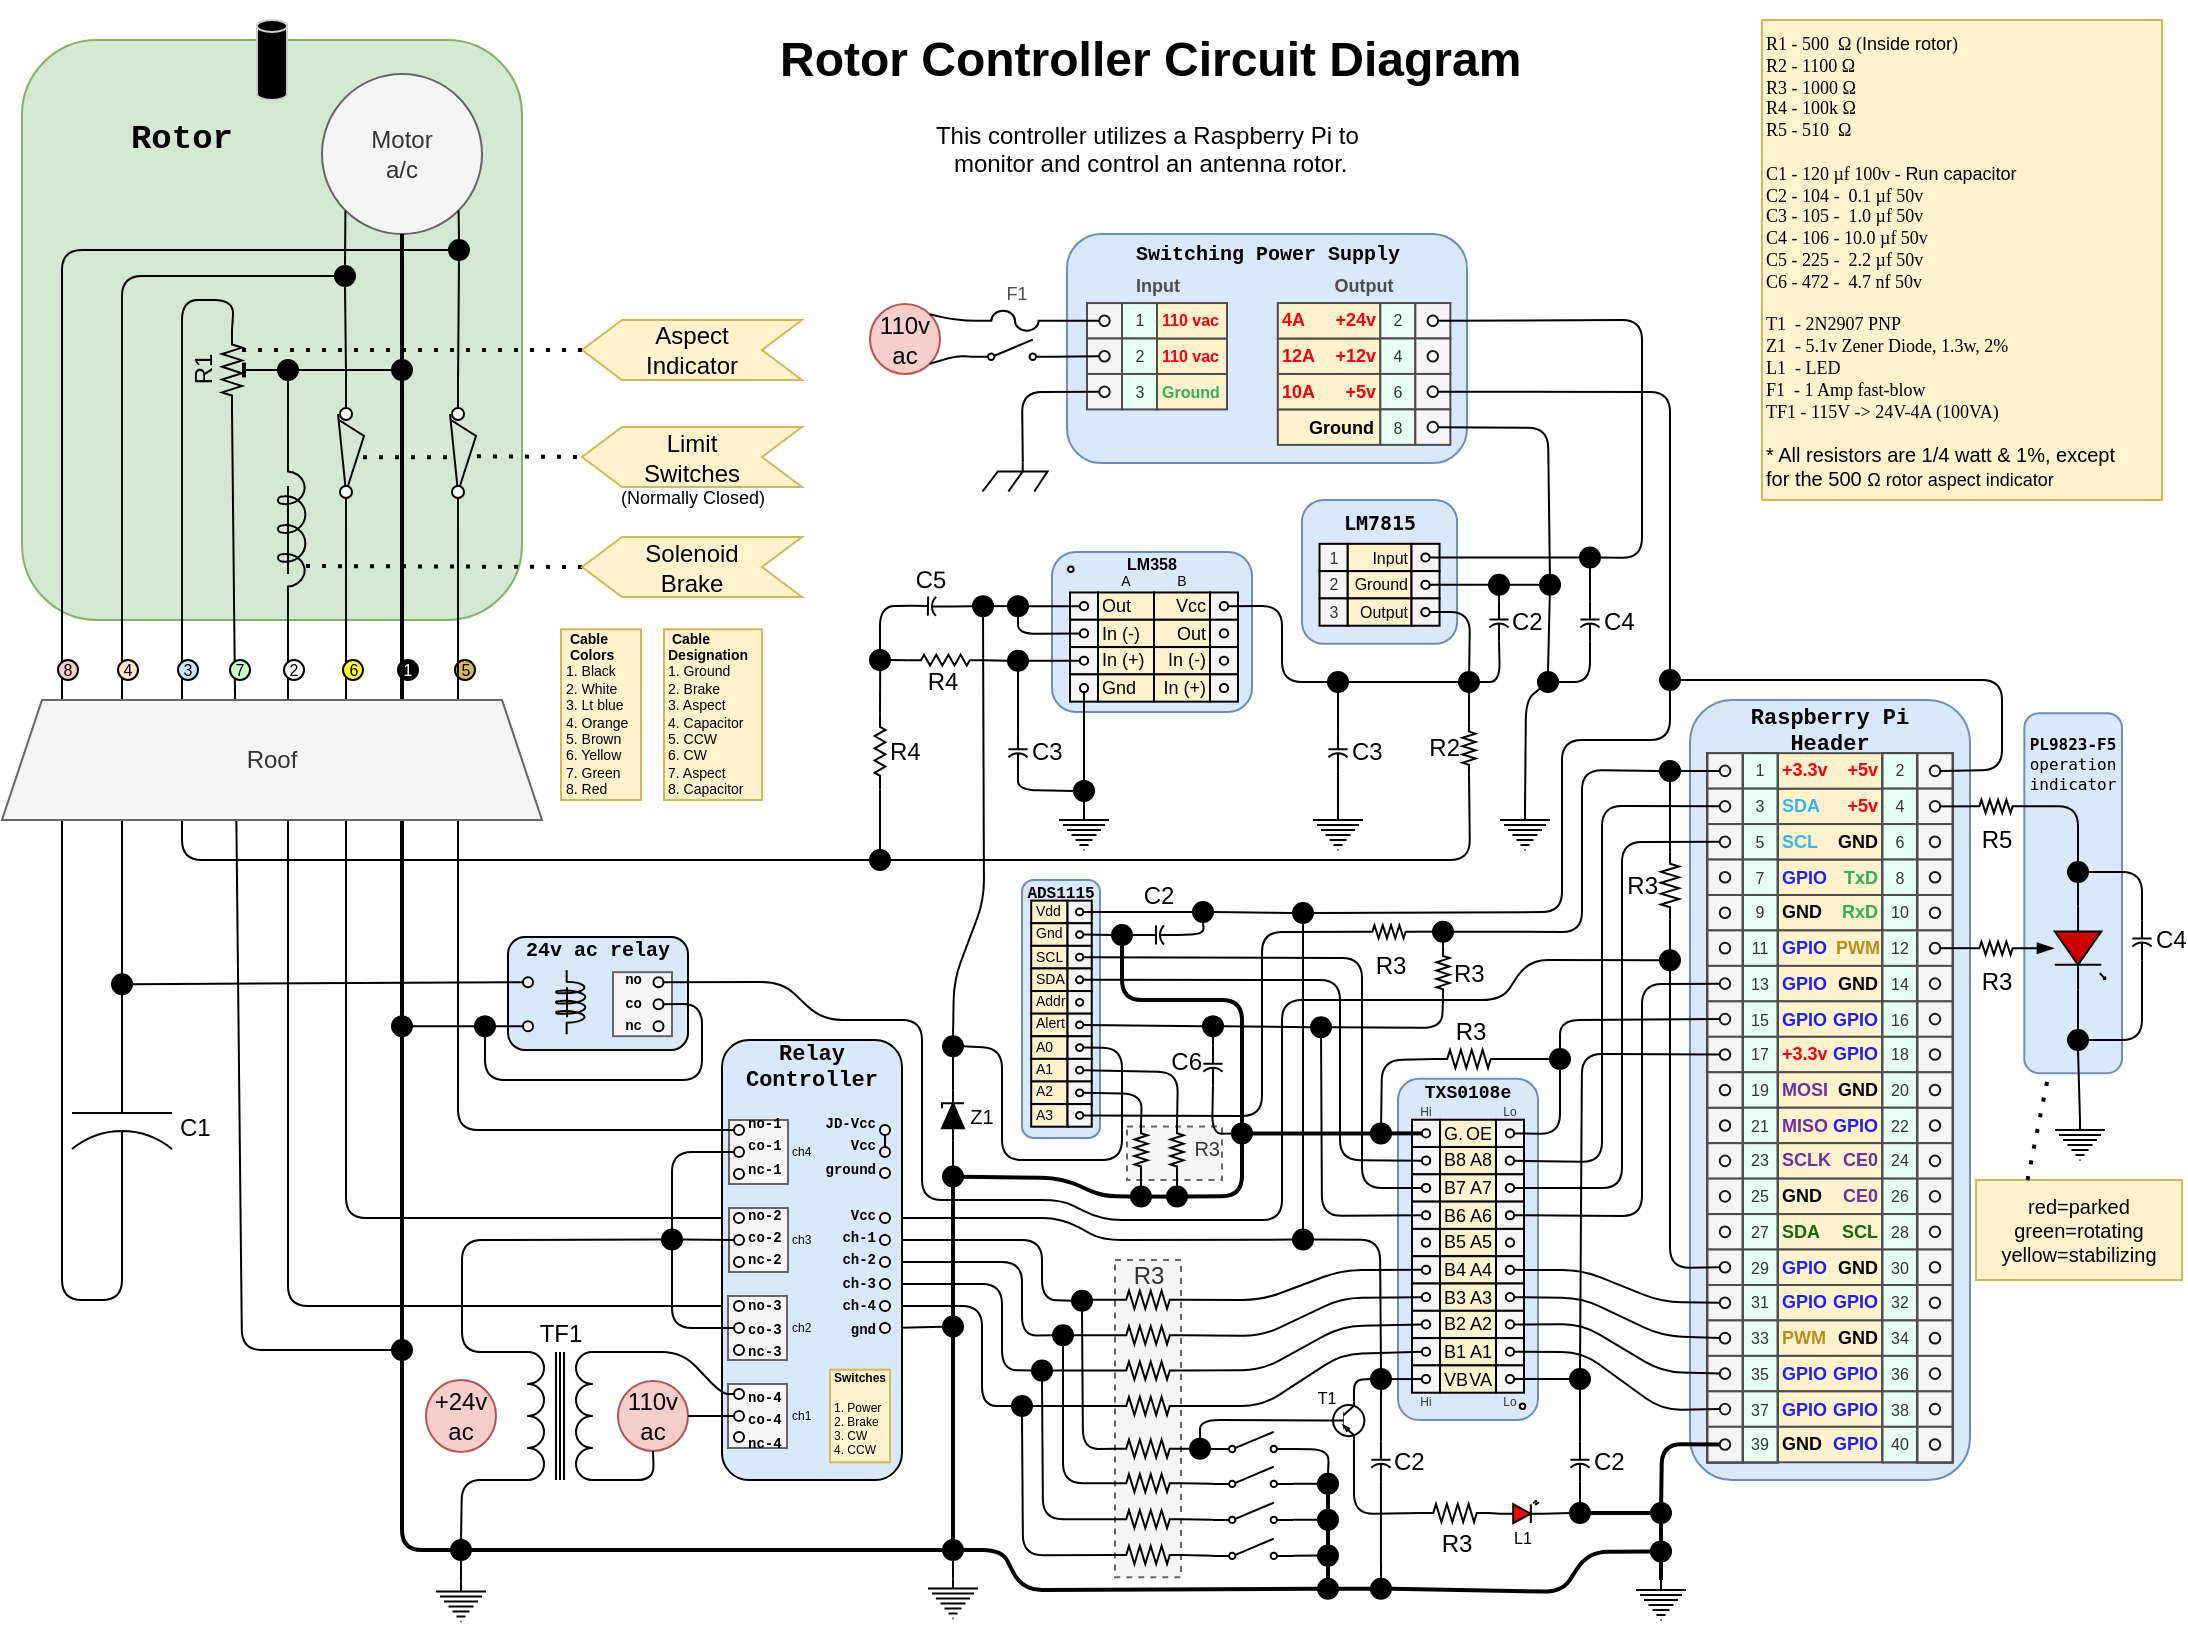 <mxfile version="13.0.3" type="device"><diagram id="4ZUVlYUAoPl_q8jpnYcG" name="Page-1"><mxGraphModel dx="751" dy="485" grid="1" gridSize="10" guides="1" tooltips="1" connect="1" arrows="1" fold="1" page="1" pageScale="1" pageWidth="1100" pageHeight="850" math="0" shadow="0"><root><mxCell id="0"/><mxCell id="1" parent="0"/><mxCell id="BFb-T8T2l9HsoNlHvIHn-21" value="R3" style="rounded=0;whiteSpace=wrap;html=1;fillColor=#f5f5f5;dashed=1;verticalAlign=middle;strokeColor=#666666;fontColor=#333333;spacingTop=-6;align=right;fontSize=10;" vertex="1" parent="1"><mxGeometry x="562.5" y="563.29" width="47.5" height="26.71" as="geometry"/></mxCell><mxCell id="UvAt6nJC8e8Sy-eB6sDD-35" value="R3" style="rounded=0;whiteSpace=wrap;html=1;fillColor=#f5f5f5;dashed=1;verticalAlign=top;strokeColor=#666666;fontColor=#333333;spacingTop=-6;" parent="1" vertex="1"><mxGeometry x="556.5" y="630" width="33" height="158.65" as="geometry"/></mxCell><mxCell id="ewK12TDcUr7St4Az35Sj-1" value="&lt;font style=&quot;font-size: 10px&quot;&gt;24v ac relay&lt;/font&gt;" style="rounded=1;whiteSpace=wrap;html=1;shadow=0;dashed=0;labelBackgroundColor=none;fontFamily=Courier New;fontSize=9;align=center;strokeColor=#000000;fillColor=#dae8fc;fontStyle=1;horizontal=1;verticalAlign=top;spacingTop=-6;" parent="1" vertex="1"><mxGeometry x="253" y="468.5" width="90" height="56.5" as="geometry"/></mxCell><mxCell id="ewK12TDcUr7St4Az35Sj-2" value="" style="rounded=0;whiteSpace=wrap;html=1;shadow=0;fontSize=9;fontColor=#333333;fillColor=#f5f5f5;strokeColor=#666666;direction=west;flipH=1;" parent="1" vertex="1"><mxGeometry x="305.5" y="486.09" width="29.5" height="32" as="geometry"/></mxCell><mxCell id="ewK12TDcUr7St4Az35Sj-40" value="&lt;p style=&quot;line-height: 163% ; font-size: 7px&quot;&gt;&lt;b&gt;no&lt;br&gt;co&lt;br&gt;nc&lt;/b&gt;&lt;/p&gt;" style="text;html=1;strokeColor=none;fillColor=none;align=right;verticalAlign=middle;whiteSpace=wrap;rounded=0;shadow=0;dashed=0;labelBackgroundColor=none;fontFamily=Courier New;fontSize=7;labelPosition=center;verticalLabelPosition=middle;horizontal=1;spacingRight=13;" parent="1" vertex="1"><mxGeometry x="305.25" y="487.09" width="30" height="30" as="geometry"/></mxCell><mxCell id="ewK12TDcUr7St4Az35Sj-3" value="" style="verticalLabelPosition=bottom;shadow=0;dashed=0;align=center;html=1;verticalAlign=top;strokeWidth=1;shape=ellipse;flipH=1;" parent="1" vertex="1"><mxGeometry x="325.75" y="488.59" width="5" height="5" as="geometry"/></mxCell><mxCell id="ewK12TDcUr7St4Az35Sj-4" value="" style="verticalLabelPosition=bottom;shadow=0;dashed=0;align=center;html=1;verticalAlign=top;strokeWidth=1;shape=ellipse;flipH=1;" parent="1" vertex="1"><mxGeometry x="325.75" y="499.59" width="5" height="5" as="geometry"/></mxCell><mxCell id="ewK12TDcUr7St4Az35Sj-5" value="" style="verticalLabelPosition=bottom;shadow=0;dashed=0;align=center;html=1;verticalAlign=top;strokeWidth=1;shape=ellipse;flipH=1;" parent="1" vertex="1"><mxGeometry x="325.75" y="510.59" width="5" height="5" as="geometry"/></mxCell><mxCell id="ewK12TDcUr7St4Az35Sj-41" value="" style="pointerEvents=1;verticalLabelPosition=bottom;shadow=0;dashed=0;align=center;html=1;verticalAlign=top;shape=mxgraph.electrical.inductors.inductor_5;rotation=90;" parent="1" vertex="1"><mxGeometry x="268.5" y="493.59" width="32" height="15" as="geometry"/></mxCell><mxCell id="ewK12TDcUr7St4Az35Sj-43" value="" style="verticalLabelPosition=bottom;shadow=0;dashed=0;align=center;html=1;verticalAlign=top;strokeWidth=1;shape=ellipse;flipH=1;" parent="1" vertex="1"><mxGeometry x="260.5" y="488.59" width="5" height="5" as="geometry"/></mxCell><mxCell id="ewK12TDcUr7St4Az35Sj-44" value="" style="verticalLabelPosition=bottom;shadow=0;dashed=0;align=center;html=1;verticalAlign=top;strokeWidth=1;shape=ellipse;flipH=1;" parent="1" vertex="1"><mxGeometry x="260.5" y="510.59" width="5" height="5" as="geometry"/></mxCell><mxCell id="AvG2uaJLEphfXw9Qd6hK-4" value="&lt;font face=&quot;monospace&quot; style=&quot;font-size: 8px&quot;&gt;&lt;font style=&quot;font-size: 8px&quot;&gt;PL9823-F5&lt;/font&gt;&lt;br&gt;&lt;div&gt;&lt;span style=&quot;font-weight: normal&quot;&gt;operation&lt;/span&gt;&lt;/div&gt;&lt;div&gt;&lt;span style=&quot;font-weight: normal&quot;&gt;indicator&lt;/span&gt;&lt;/div&gt;&lt;/font&gt;" style="rounded=1;whiteSpace=wrap;html=1;fillColor=#dae8fc;strokeColor=#6c8ebf;labelBackgroundColor=none;fontStyle=1;verticalAlign=top;" parent="1" vertex="1"><mxGeometry x="1011.16" y="356.57" width="48.84" height="180" as="geometry"/></mxCell><mxCell id="Gsv7k78RYgUz_mna78IX-15" value="" style="rounded=1;whiteSpace=wrap;html=1;verticalAlign=top;fillColor=#d5e8d4;strokeColor=#82b366;fontStyle=1" parent="1" vertex="1"><mxGeometry x="10" y="20" width="250" height="290" as="geometry"/></mxCell><mxCell id="ajf-sOiCND-jxYpq9FNy-1" value="Motor&lt;br&gt;a/c" style="ellipse;whiteSpace=wrap;html=1;aspect=fixed;fontStyle=0;fillColor=#f5f5f5;strokeColor=#666666;fontColor=#333333;" parent="1" vertex="1"><mxGeometry x="160" y="37" width="80" height="80" as="geometry"/></mxCell><mxCell id="ajf-sOiCND-jxYpq9FNy-3" value="" style="endArrow=none;html=1;entryX=0.5;entryY=1;entryDx=0;entryDy=0;exitX=0.5;exitY=0;exitDx=0;exitDy=0;fontStyle=1;strokeWidth=2;" parent="1" source="ewK12TDcUr7St4Az35Sj-51" target="Gsv7k78RYgUz_mna78IX-89" edge="1"><mxGeometry width="50" height="50" relative="1" as="geometry"><mxPoint x="201" y="469.23" as="sourcePoint"/><mxPoint x="210" y="180" as="targetPoint"/><Array as="points"/></mxGeometry></mxCell><mxCell id="ajf-sOiCND-jxYpq9FNy-7" value="" style="ellipse;whiteSpace=wrap;html=1;aspect=fixed;fillColor=#000000;" parent="1" vertex="1"><mxGeometry x="224.5" y="770" width="10" height="10" as="geometry"/></mxCell><mxCell id="Gsv7k78RYgUz_mna78IX-2" value="" style="endArrow=none;html=1;exitX=0.5;exitY=0;exitDx=0;exitDy=0;entryX=1;entryY=1;entryDx=0;entryDy=0;entryPerimeter=0;" parent="1" source="ajf-sOiCND-jxYpq9FNy-7" target="pvdW_1X2ws125vcaDs7O-1" edge="1"><mxGeometry width="50" height="50" relative="1" as="geometry"><mxPoint x="285.5" y="879" as="sourcePoint"/><mxPoint x="265.5" y="753" as="targetPoint"/><Array as="points"><mxPoint x="230" y="740"/></Array></mxGeometry></mxCell><mxCell id="Gsv7k78RYgUz_mna78IX-11" value="" style="pointerEvents=1;verticalLabelPosition=bottom;shadow=0;dashed=0;align=center;html=1;verticalAlign=top;shape=mxgraph.electrical.electro-mechanical.limit_switch_nc;rotation=-90;" parent="1" vertex="1"><mxGeometry x="193" y="220" width="75" height="13" as="geometry"/></mxCell><mxCell id="Gsv7k78RYgUz_mna78IX-14" value="" style="pointerEvents=1;verticalLabelPosition=bottom;shadow=0;dashed=0;align=center;html=1;verticalAlign=top;shape=mxgraph.electrical.electro-mechanical.limit_switch_nc;rotation=-90;gradientColor=#ffffff;" parent="1" vertex="1"><mxGeometry x="137" y="220" width="75" height="13" as="geometry"/></mxCell><mxCell id="Gsv7k78RYgUz_mna78IX-16" value="" style="endArrow=none;html=1;entryX=0;entryY=1;entryDx=0;entryDy=0;exitX=0.5;exitY=0;exitDx=0;exitDy=0;" parent="1" source="9pyV4H3ZrKnjNJJcjsAD-30" target="ajf-sOiCND-jxYpq9FNy-1" edge="1"><mxGeometry width="50" height="50" relative="1" as="geometry"><mxPoint x="30" y="190" as="sourcePoint"/><mxPoint x="80" y="140" as="targetPoint"/></mxGeometry></mxCell><mxCell id="Gsv7k78RYgUz_mna78IX-17" value="" style="endArrow=none;html=1;exitX=0.5;exitY=0;exitDx=0;exitDy=0;entryX=1;entryY=1;entryDx=0;entryDy=0;" parent="1" source="9pyV4H3ZrKnjNJJcjsAD-31" target="ajf-sOiCND-jxYpq9FNy-1" edge="1"><mxGeometry width="50" height="50" relative="1" as="geometry"><mxPoint x="30" y="180" as="sourcePoint"/><mxPoint x="340" y="160" as="targetPoint"/></mxGeometry></mxCell><mxCell id="Gsv7k78RYgUz_mna78IX-18" value="" style="endArrow=none;dashed=1;html=1;dashPattern=1 3;strokeWidth=2;exitX=0.478;exitY=1.036;exitDx=0;exitDy=0;exitPerimeter=0;entryX=0;entryY=0.5;entryDx=0;entryDy=0;" parent="1" source="Gsv7k78RYgUz_mna78IX-11" target="Gsv7k78RYgUz_mna78IX-21" edge="1"><mxGeometry width="50" height="50" relative="1" as="geometry"><mxPoint x="290" y="260" as="sourcePoint"/><mxPoint x="310" y="228.032" as="targetPoint"/></mxGeometry></mxCell><mxCell id="Gsv7k78RYgUz_mna78IX-19" value="" style="endArrow=none;dashed=1;html=1;dashPattern=1 3;strokeWidth=2;entryX=0.472;entryY=-0.002;entryDx=0;entryDy=0;entryPerimeter=0;exitX=0.472;exitY=0.961;exitDx=0;exitDy=0;exitPerimeter=0;" parent="1" source="Gsv7k78RYgUz_mna78IX-14" target="Gsv7k78RYgUz_mna78IX-11" edge="1"><mxGeometry width="50" height="50" relative="1" as="geometry"><mxPoint x="200" y="210" as="sourcePoint"/><mxPoint x="250" y="160" as="targetPoint"/></mxGeometry></mxCell><mxCell id="Gsv7k78RYgUz_mna78IX-21" value="Limit&lt;br&gt;Switches" style="shape=step;perimeter=stepPerimeter;whiteSpace=wrap;html=1;fixedSize=1;flipH=1;fillColor=#fff2cc;strokeColor=#d6b656;" parent="1" vertex="1"><mxGeometry x="290" y="213.5" width="110" height="30" as="geometry"/></mxCell><mxCell id="Gsv7k78RYgUz_mna78IX-38" value="" style="endArrow=none;html=1;labelBackgroundColor=none;fillColor=#ffffff;gradientColor=#990000;fontColor=#FFFF00;exitX=1;exitY=0.5;exitDx=0;exitDy=0;strokeWidth=2;entryX=0;entryY=0.5;entryDx=0;entryDy=0;" parent="1" source="ajf-sOiCND-jxYpq9FNy-7" target="9pyV4H3ZrKnjNJJcjsAD-60" edge="1"><mxGeometry width="50" height="50" relative="1" as="geometry"><mxPoint x="325.0" y="805" as="sourcePoint"/><mxPoint x="340" y="870" as="targetPoint"/><Array as="points"/></mxGeometry></mxCell><mxCell id="Gsv7k78RYgUz_mna78IX-40" value="" style="pointerEvents=1;verticalLabelPosition=bottom;shadow=0;dashed=0;align=center;html=1;verticalAlign=top;shape=mxgraph.electrical.signal_sources.protective_earth;fontColor=#FFFF00;" parent="1" vertex="1"><mxGeometry x="217" y="790.7" width="25" height="20" as="geometry"/></mxCell><mxCell id="Gsv7k78RYgUz_mna78IX-77" value="" style="endArrow=none;html=1;labelBackgroundColor=none;fillColor=#ffffff;gradientColor=#990000;fontColor=#000000;entryX=0.5;entryY=0;entryDx=0;entryDy=0;strokeWidth=2;exitX=0.5;exitY=1;exitDx=0;exitDy=0;" parent="1" source="L2nOtFBgX4qgeP64zApH-49" target="9pyV4H3ZrKnjNJJcjsAD-60" edge="1"><mxGeometry width="50" height="50" relative="1" as="geometry"><mxPoint x="476" y="689.29" as="sourcePoint"/><mxPoint x="475.5" y="716.56" as="targetPoint"/><Array as="points"/></mxGeometry></mxCell><mxCell id="Gsv7k78RYgUz_mna78IX-78" value="" style="pointerEvents=1;verticalLabelPosition=bottom;shadow=0;dashed=0;align=center;html=1;verticalAlign=top;shape=mxgraph.electrical.signal_sources.protective_earth;fontColor=#FFFF00;" parent="1" vertex="1"><mxGeometry x="463" y="789.29" width="25" height="20" as="geometry"/></mxCell><mxCell id="Gsv7k78RYgUz_mna78IX-87" value="" style="pointerEvents=1;verticalLabelPosition=bottom;shadow=0;dashed=0;align=center;html=1;verticalAlign=top;shape=mxgraph.electrical.inductors.inductor_5;fontColor=#000000;rotation=90;" parent="1" vertex="1"><mxGeometry x="100" y="257.51" width="90" height="14" as="geometry"/></mxCell><mxCell id="Gsv7k78RYgUz_mna78IX-88" value="(Normally Closed)" style="text;html=1;align=center;verticalAlign=middle;resizable=0;points=[];autosize=1;fontColor=#000000;fontSize=9;spacingTop=-9;" parent="1" vertex="1"><mxGeometry x="300" y="248.5" width="90" height="10" as="geometry"/></mxCell><mxCell id="Gsv7k78RYgUz_mna78IX-89" value="`" style="ellipse;whiteSpace=wrap;html=1;aspect=fixed;fillColor=#000000;" parent="1" vertex="1"><mxGeometry x="195" y="180" width="10" height="10" as="geometry"/></mxCell><mxCell id="Gsv7k78RYgUz_mna78IX-90" value="" style="endArrow=none;html=1;labelBackgroundColor=none;fillColor=#ffffff;gradientColor=#990000;fontSize=9;fontColor=#000000;entryX=0.261;entryY=0.643;entryDx=0;entryDy=0;entryPerimeter=0;exitX=0.75;exitY=0.643;exitDx=0;exitDy=0;exitPerimeter=0;" parent="1" source="Gsv7k78RYgUz_mna78IX-87" target="Gsv7k78RYgUz_mna78IX-87" edge="1"><mxGeometry width="50" height="50" relative="1" as="geometry"><mxPoint x="30" y="283.01" as="sourcePoint"/><mxPoint x="60" y="263.01" as="targetPoint"/></mxGeometry></mxCell><mxCell id="Gsv7k78RYgUz_mna78IX-91" value="" style="endArrow=none;html=1;labelBackgroundColor=none;fillColor=#ffffff;gradientColor=#990000;fontSize=9;fontColor=#000000;entryX=0.5;entryY=1;entryDx=0;entryDy=0;exitX=0;exitY=0.645;exitDx=0;exitDy=0;exitPerimeter=0;" parent="1" source="Gsv7k78RYgUz_mna78IX-87" target="9pyV4H3ZrKnjNJJcjsAD-2" edge="1"><mxGeometry width="50" height="50" relative="1" as="geometry"><mxPoint x="30" y="270" as="sourcePoint"/><mxPoint x="80" y="220.0" as="targetPoint"/><Array as="points"/></mxGeometry></mxCell><mxCell id="Gsv7k78RYgUz_mna78IX-92" value="" style="endArrow=none;html=1;labelBackgroundColor=none;fillColor=#ffffff;gradientColor=#990000;fontSize=9;fontColor=#000000;entryX=1;entryY=0.645;entryDx=0;entryDy=0;entryPerimeter=0;exitX=0;exitY=0.5;exitDx=0;exitDy=0;" parent="1" source="Gsv7k78RYgUz_mna78IX-57" target="Gsv7k78RYgUz_mna78IX-87" edge="1"><mxGeometry width="50" height="50" relative="1" as="geometry"><mxPoint x="550" y="560" as="sourcePoint"/><mxPoint x="80" y="210.0" as="targetPoint"/><Array as="points"><mxPoint x="143" y="653"/><mxPoint x="143" y="320"/></Array></mxGeometry></mxCell><mxCell id="Gsv7k78RYgUz_mna78IX-93" value="" style="endArrow=none;dashed=1;html=1;dashPattern=1 3;strokeWidth=2;exitX=0;exitY=0.5;exitDx=0;exitDy=0;" parent="1" source="Gsv7k78RYgUz_mna78IX-94" edge="1"><mxGeometry width="50" height="50" relative="1" as="geometry"><mxPoint x="299.998" y="370" as="sourcePoint"/><mxPoint x="150" y="283" as="targetPoint"/></mxGeometry></mxCell><mxCell id="Gsv7k78RYgUz_mna78IX-94" value="Solenoid&lt;br&gt;Brake" style="shape=step;perimeter=stepPerimeter;whiteSpace=wrap;html=1;fixedSize=1;flipH=1;fillColor=#fff2cc;strokeColor=#d6b656;" parent="1" vertex="1"><mxGeometry x="290" y="268.5" width="110" height="30" as="geometry"/></mxCell><mxCell id="Gsv7k78RYgUz_mna78IX-108" value="" style="endArrow=none;html=1;exitX=0.5;exitY=1;exitDx=0;exitDy=0;entryX=0.5;entryY=0;entryDx=0;entryDy=0;strokeWidth=2;" parent="1" source="ajf-sOiCND-jxYpq9FNy-1" target="Gsv7k78RYgUz_mna78IX-89" edge="1"><mxGeometry width="50" height="50" relative="1" as="geometry"><mxPoint x="238.03" y="189" as="sourcePoint"/><mxPoint x="238.284" y="158.284" as="targetPoint"/></mxGeometry></mxCell><mxCell id="Gsv7k78RYgUz_mna78IX-109" value="`" style="group" parent="1" vertex="1" connectable="0"><mxGeometry x="844" y="350" width="140" height="390" as="geometry"/></mxCell><mxCell id="Gsv7k78RYgUz_mna78IX-110" value="&lt;span style=&quot;white-space: normal ; font-weight: 700&quot;&gt;Raspberry Pi&lt;/span&gt;&lt;br style=&quot;white-space: normal ; font-weight: 700&quot;&gt;&lt;span style=&quot;white-space: normal ; font-weight: 700&quot;&gt;Header&lt;/span&gt;" style="rounded=1;whiteSpace=wrap;html=1;shadow=0;glass=0;dashed=0;comic=0;labelBackgroundColor=none;strokeColor=#6c8ebf;fillColor=#dae8fc;fontFamily=Courier New;fontSize=11;align=center;verticalAlign=top;spacingTop=-4;" parent="Gsv7k78RYgUz_mna78IX-109" vertex="1"><mxGeometry width="140" height="390" as="geometry"/></mxCell><mxCell id="Gsv7k78RYgUz_mna78IX-111" value="" style="group;fillColor=#E7FFF2;strokeColor=#4D4D4D;" parent="Gsv7k78RYgUz_mna78IX-109" vertex="1" connectable="0"><mxGeometry x="26.25" y="26.591" width="17.5" height="354.545" as="geometry"/></mxCell><mxCell id="Gsv7k78RYgUz_mna78IX-112" value="" style="rounded=0;whiteSpace=wrap;html=1;fillColor=#fff2cc;fontSize=9;align=center;fontStyle=1;strokeColor=#4D4D4D;" parent="Gsv7k78RYgUz_mna78IX-109" vertex="1"><mxGeometry x="43.753" y="97.5" width="52.5" height="17.727" as="geometry"/></mxCell><mxCell id="Gsv7k78RYgUz_mna78IX-113" value="" style="rounded=0;whiteSpace=wrap;html=1;fillColor=#fff2cc;fontSize=9;align=center;fontStyle=1;strokeColor=#4D4D4D;" parent="Gsv7k78RYgUz_mna78IX-109" vertex="1"><mxGeometry x="43.753" y="44.318" width="52.5" height="17.727" as="geometry"/></mxCell><mxCell id="Gsv7k78RYgUz_mna78IX-114" value="" style="rounded=0;whiteSpace=wrap;html=1;fillColor=#fff2cc;fontSize=9;align=center;fontStyle=1;strokeColor=#4D4D4D;" parent="Gsv7k78RYgUz_mna78IX-109" vertex="1"><mxGeometry x="43.753" y="79.773" width="52.5" height="17.727" as="geometry"/></mxCell><mxCell id="Gsv7k78RYgUz_mna78IX-115" value="" style="rounded=0;whiteSpace=wrap;html=1;fillColor=#fff2cc;fontSize=9;align=center;fontStyle=1;strokeColor=#4D4D4D;" parent="Gsv7k78RYgUz_mna78IX-109" vertex="1"><mxGeometry x="43.753" y="62.045" width="52.5" height="17.727" as="geometry"/></mxCell><mxCell id="Gsv7k78RYgUz_mna78IX-116" value="GND" style="text;html=1;strokeColor=none;fillColor=none;align=right;verticalAlign=middle;whiteSpace=wrap;rounded=0;shadow=0;labelBackgroundColor=none;fontSize=9;fontColor=#000000;fontStyle=1" parent="Gsv7k78RYgUz_mna78IX-109" vertex="1"><mxGeometry x="70" y="62.045" width="26.25" height="17.727" as="geometry"/></mxCell><mxCell id="Gsv7k78RYgUz_mna78IX-117" value="TxD" style="text;html=1;strokeColor=none;fillColor=none;align=right;verticalAlign=middle;whiteSpace=wrap;rounded=0;shadow=0;labelBackgroundColor=none;fontSize=9;fontColor=#2FB155;fontStyle=1" parent="Gsv7k78RYgUz_mna78IX-109" vertex="1"><mxGeometry x="70" y="79.773" width="26.25" height="17.727" as="geometry"/></mxCell><mxCell id="Gsv7k78RYgUz_mna78IX-118" value="SDA" style="text;html=1;strokeColor=none;fillColor=none;align=left;verticalAlign=middle;whiteSpace=wrap;rounded=0;shadow=0;labelBackgroundColor=none;fontSize=9;fontColor=#37B4EE;fontStyle=1" parent="Gsv7k78RYgUz_mna78IX-109" vertex="1"><mxGeometry x="43.753" y="44.318" width="26.25" height="17.727" as="geometry"/></mxCell><mxCell id="Gsv7k78RYgUz_mna78IX-119" value="SCL" style="text;html=1;strokeColor=none;fillColor=none;align=left;verticalAlign=middle;whiteSpace=wrap;rounded=0;shadow=0;labelBackgroundColor=none;fontSize=9;fontColor=#37B4EE;fontStyle=1" parent="Gsv7k78RYgUz_mna78IX-109" vertex="1"><mxGeometry x="43.753" y="62.489" width="26.25" height="16.841" as="geometry"/></mxCell><mxCell id="Gsv7k78RYgUz_mna78IX-120" value="GPIO" style="text;html=1;strokeColor=none;fillColor=none;align=left;verticalAlign=middle;whiteSpace=wrap;rounded=0;shadow=0;labelBackgroundColor=none;fontSize=9;fontColor=#1D20FB;fontStyle=1" parent="Gsv7k78RYgUz_mna78IX-109" vertex="1"><mxGeometry x="43.753" y="79.773" width="26.25" height="17.727" as="geometry"/></mxCell><mxCell id="Gsv7k78RYgUz_mna78IX-121" value="" style="rounded=0;whiteSpace=wrap;html=1;fillColor=#fff2cc;fontSize=9;align=center;fontStyle=1;strokeColor=#4D4D4D;" parent="Gsv7k78RYgUz_mna78IX-109" vertex="1"><mxGeometry x="43.753" y="26.591" width="52.5" height="17.727" as="geometry"/></mxCell><mxCell id="Gsv7k78RYgUz_mna78IX-122" value="+3.3v" style="text;html=1;strokeColor=none;fillColor=none;align=left;verticalAlign=middle;whiteSpace=wrap;rounded=0;shadow=0;labelBackgroundColor=none;fontSize=9;fontColor=#F60011;fontStyle=1" parent="Gsv7k78RYgUz_mna78IX-109" vertex="1"><mxGeometry x="43.753" y="26.591" width="26.25" height="17.727" as="geometry"/></mxCell><mxCell id="Gsv7k78RYgUz_mna78IX-123" value="+5v" style="text;html=1;strokeColor=none;fillColor=none;align=right;verticalAlign=middle;whiteSpace=wrap;rounded=0;shadow=0;labelBackgroundColor=none;fontSize=9;fontColor=#F60011;fontStyle=1" parent="Gsv7k78RYgUz_mna78IX-109" vertex="1"><mxGeometry x="70" y="26.591" width="26.25" height="17.727" as="geometry"/></mxCell><mxCell id="Gsv7k78RYgUz_mna78IX-124" value="+5v" style="text;html=1;strokeColor=none;fillColor=none;align=right;verticalAlign=middle;whiteSpace=wrap;rounded=0;shadow=0;labelBackgroundColor=none;fontSize=9;fontColor=#F60011;fontStyle=1" parent="Gsv7k78RYgUz_mna78IX-109" vertex="1"><mxGeometry x="70" y="44.318" width="26.25" height="17.727" as="geometry"/></mxCell><mxCell id="Gsv7k78RYgUz_mna78IX-125" value="" style="rounded=0;whiteSpace=wrap;html=1;fillColor=#fff2cc;fontSize=9;align=center;fontStyle=1;strokeColor=#4D4D4D;" parent="Gsv7k78RYgUz_mna78IX-109" vertex="1"><mxGeometry x="43.753" y="115.227" width="52.5" height="17.727" as="geometry"/></mxCell><mxCell id="Gsv7k78RYgUz_mna78IX-126" value="" style="rounded=0;whiteSpace=wrap;html=1;fillColor=#fff2cc;fontSize=9;align=center;fontStyle=1;strokeColor=#4D4D4D;" parent="Gsv7k78RYgUz_mna78IX-109" vertex="1"><mxGeometry x="43.753" y="132.955" width="52.5" height="17.727" as="geometry"/></mxCell><mxCell id="Gsv7k78RYgUz_mna78IX-127" value="" style="rounded=0;whiteSpace=wrap;html=1;fillColor=#fff2cc;fontSize=9;align=center;fontStyle=1;strokeColor=#4D4D4D;" parent="Gsv7k78RYgUz_mna78IX-109" vertex="1"><mxGeometry x="43.753" y="150.682" width="52.5" height="17.727" as="geometry"/></mxCell><mxCell id="Gsv7k78RYgUz_mna78IX-128" value="" style="rounded=0;whiteSpace=wrap;html=1;fillColor=#fff2cc;fontSize=9;align=center;fontStyle=1;strokeColor=#4D4D4D;" parent="Gsv7k78RYgUz_mna78IX-109" vertex="1"><mxGeometry x="43.753" y="168.409" width="52.5" height="17.727" as="geometry"/></mxCell><mxCell id="Gsv7k78RYgUz_mna78IX-129" value="" style="rounded=0;whiteSpace=wrap;html=1;fillColor=#fff2cc;fontSize=9;align=center;fontStyle=1;strokeColor=#4D4D4D;" parent="Gsv7k78RYgUz_mna78IX-109" vertex="1"><mxGeometry x="43.753" y="186.136" width="52.5" height="17.727" as="geometry"/></mxCell><mxCell id="Gsv7k78RYgUz_mna78IX-130" value="" style="rounded=0;whiteSpace=wrap;html=1;fillColor=#fff2cc;fontSize=9;align=center;fontStyle=1;strokeColor=#4D4D4D;" parent="Gsv7k78RYgUz_mna78IX-109" vertex="1"><mxGeometry x="43.753" y="203.864" width="52.5" height="17.727" as="geometry"/></mxCell><mxCell id="Gsv7k78RYgUz_mna78IX-131" value="" style="rounded=0;whiteSpace=wrap;html=1;fillColor=#fff2cc;fontSize=9;align=center;fontStyle=1;strokeColor=#4D4D4D;" parent="Gsv7k78RYgUz_mna78IX-109" vertex="1"><mxGeometry x="43.753" y="221.591" width="52.5" height="17.727" as="geometry"/></mxCell><mxCell id="Gsv7k78RYgUz_mna78IX-132" value="" style="rounded=0;whiteSpace=wrap;html=1;fillColor=#fff2cc;fontSize=9;align=center;fontStyle=1;strokeColor=#4D4D4D;" parent="Gsv7k78RYgUz_mna78IX-109" vertex="1"><mxGeometry x="43.753" y="239.318" width="52.5" height="17.727" as="geometry"/></mxCell><mxCell id="Gsv7k78RYgUz_mna78IX-133" value="" style="rounded=0;whiteSpace=wrap;html=1;fillColor=#fff2cc;fontSize=9;align=center;fontStyle=1;strokeColor=#4D4D4D;" parent="Gsv7k78RYgUz_mna78IX-109" vertex="1"><mxGeometry x="43.753" y="257.045" width="52.5" height="17.727" as="geometry"/></mxCell><mxCell id="Gsv7k78RYgUz_mna78IX-134" value="" style="rounded=0;whiteSpace=wrap;html=1;fillColor=#fff2cc;fontSize=9;align=center;fontStyle=1;strokeColor=#4D4D4D;" parent="Gsv7k78RYgUz_mna78IX-109" vertex="1"><mxGeometry x="43.753" y="274.773" width="52.5" height="17.727" as="geometry"/></mxCell><mxCell id="Gsv7k78RYgUz_mna78IX-135" value="" style="rounded=0;whiteSpace=wrap;html=1;fillColor=#fff2cc;fontSize=9;align=center;fontStyle=1;strokeColor=#4D4D4D;" parent="Gsv7k78RYgUz_mna78IX-109" vertex="1"><mxGeometry x="43.753" y="292.5" width="52.5" height="17.727" as="geometry"/></mxCell><mxCell id="Gsv7k78RYgUz_mna78IX-136" value="" style="rounded=0;whiteSpace=wrap;html=1;fillColor=#fff2cc;fontSize=9;align=center;fontStyle=1;strokeColor=#4D4D4D;" parent="Gsv7k78RYgUz_mna78IX-109" vertex="1"><mxGeometry x="43.753" y="310.227" width="52.5" height="17.727" as="geometry"/></mxCell><mxCell id="Gsv7k78RYgUz_mna78IX-137" value="" style="rounded=0;whiteSpace=wrap;html=1;fillColor=#fff2cc;fontSize=9;align=center;fontStyle=1;strokeColor=#4D4D4D;" parent="Gsv7k78RYgUz_mna78IX-109" vertex="1"><mxGeometry x="43.753" y="327.955" width="52.5" height="17.727" as="geometry"/></mxCell><mxCell id="Gsv7k78RYgUz_mna78IX-138" value="" style="rounded=0;whiteSpace=wrap;html=1;fillColor=#fff2cc;fontSize=9;align=center;fontStyle=1;strokeColor=#4D4D4D;" parent="Gsv7k78RYgUz_mna78IX-109" vertex="1"><mxGeometry x="43.753" y="345.682" width="52.5" height="17.727" as="geometry"/></mxCell><mxCell id="Gsv7k78RYgUz_mna78IX-139" value="" style="rounded=0;whiteSpace=wrap;html=1;fillColor=#fff2cc;fontSize=9;align=center;fontStyle=1;strokeColor=#4D4D4D;" parent="Gsv7k78RYgUz_mna78IX-109" vertex="1"><mxGeometry x="43.753" y="363.409" width="52.5" height="17.727" as="geometry"/></mxCell><mxCell id="Gsv7k78RYgUz_mna78IX-140" value="GND" style="text;html=1;strokeColor=none;fillColor=none;align=left;verticalAlign=middle;whiteSpace=wrap;rounded=0;shadow=0;labelBackgroundColor=none;fontSize=9;fontColor=#000000;fontStyle=1" parent="Gsv7k78RYgUz_mna78IX-109" vertex="1"><mxGeometry x="43.753" y="97.5" width="26.25" height="17.727" as="geometry"/></mxCell><mxCell id="Gsv7k78RYgUz_mna78IX-141" value="GPIO" style="text;html=1;strokeColor=none;fillColor=none;align=left;verticalAlign=middle;whiteSpace=wrap;rounded=0;shadow=0;labelBackgroundColor=none;fontSize=9;fontColor=#1D20FB;fontStyle=1" parent="Gsv7k78RYgUz_mna78IX-109" vertex="1"><mxGeometry x="43.753" y="150.682" width="26.25" height="17.727" as="geometry"/></mxCell><mxCell id="Gsv7k78RYgUz_mna78IX-142" value="GPIO" style="text;html=1;strokeColor=none;fillColor=none;align=left;verticalAlign=middle;whiteSpace=wrap;rounded=0;shadow=0;labelBackgroundColor=none;fontSize=9;fontColor=#1D20FB;fontStyle=1" parent="Gsv7k78RYgUz_mna78IX-109" vertex="1"><mxGeometry x="43.753" y="132.955" width="26.25" height="17.727" as="geometry"/></mxCell><mxCell id="Gsv7k78RYgUz_mna78IX-143" value="GPIO" style="text;html=1;strokeColor=none;fillColor=none;align=left;verticalAlign=middle;whiteSpace=wrap;rounded=0;shadow=0;labelBackgroundColor=none;fontSize=9;fontColor=#1D20FB;fontStyle=1" parent="Gsv7k78RYgUz_mna78IX-109" vertex="1"><mxGeometry x="43.753" y="115.227" width="26.25" height="17.727" as="geometry"/></mxCell><mxCell id="Gsv7k78RYgUz_mna78IX-144" value="PWM" style="text;html=1;strokeColor=none;fillColor=none;align=right;verticalAlign=middle;whiteSpace=wrap;rounded=0;shadow=0;labelBackgroundColor=none;fontSize=9;fontColor=#BB8C1B;fontStyle=1" parent="Gsv7k78RYgUz_mna78IX-109" vertex="1"><mxGeometry x="69.562" y="115.227" width="26.688" height="17.727" as="geometry"/></mxCell><mxCell id="Gsv7k78RYgUz_mna78IX-145" value="RxD" style="text;html=1;strokeColor=none;fillColor=none;align=right;verticalAlign=middle;whiteSpace=wrap;rounded=0;shadow=0;labelBackgroundColor=none;fontSize=9;fontColor=#2FB155;fontStyle=1" parent="Gsv7k78RYgUz_mna78IX-109" vertex="1"><mxGeometry x="70" y="97.5" width="26.25" height="17.727" as="geometry"/></mxCell><mxCell id="Gsv7k78RYgUz_mna78IX-146" value="+3.3v" style="text;html=1;strokeColor=none;fillColor=none;align=left;verticalAlign=middle;whiteSpace=wrap;rounded=0;shadow=0;labelBackgroundColor=none;fontSize=9;fontColor=#F60011;fontStyle=1" parent="Gsv7k78RYgUz_mna78IX-109" vertex="1"><mxGeometry x="43.753" y="168.409" width="26.25" height="17.727" as="geometry"/></mxCell><mxCell id="Gsv7k78RYgUz_mna78IX-147" value="MOSI" style="text;html=1;strokeColor=none;fillColor=none;align=left;verticalAlign=middle;whiteSpace=wrap;rounded=0;shadow=0;labelBackgroundColor=none;fontSize=9;fontColor=#6E319E;fontStyle=1" parent="Gsv7k78RYgUz_mna78IX-109" vertex="1"><mxGeometry x="43.753" y="186.136" width="26.031" height="17.727" as="geometry"/></mxCell><mxCell id="Gsv7k78RYgUz_mna78IX-148" value="MISO" style="text;html=1;strokeColor=none;fillColor=none;align=left;verticalAlign=middle;whiteSpace=wrap;rounded=0;shadow=0;labelBackgroundColor=none;fontSize=9;fontColor=#6E319E;fontStyle=1" parent="Gsv7k78RYgUz_mna78IX-109" vertex="1"><mxGeometry x="43.753" y="203.864" width="26.136" height="17.727" as="geometry"/></mxCell><mxCell id="Gsv7k78RYgUz_mna78IX-149" value="SCLK" style="text;html=1;strokeColor=none;fillColor=none;align=left;verticalAlign=middle;whiteSpace=wrap;rounded=0;shadow=0;labelBackgroundColor=none;fontSize=9;fontColor=#6E319E;fontStyle=1" parent="Gsv7k78RYgUz_mna78IX-109" vertex="1"><mxGeometry x="43.753" y="221.591" width="25.812" height="17.727" as="geometry"/></mxCell><mxCell id="Gsv7k78RYgUz_mna78IX-150" value="GND" style="text;html=1;strokeColor=none;fillColor=none;align=left;verticalAlign=middle;whiteSpace=wrap;rounded=0;shadow=0;labelBackgroundColor=none;fontSize=9;fontColor=#000000;fontStyle=1" parent="Gsv7k78RYgUz_mna78IX-109" vertex="1"><mxGeometry x="43.753" y="239.318" width="25.812" height="17.727" as="geometry"/></mxCell><mxCell id="Gsv7k78RYgUz_mna78IX-151" value="SCL" style="text;html=1;strokeColor=none;fillColor=none;align=right;verticalAlign=middle;whiteSpace=wrap;rounded=0;shadow=0;labelBackgroundColor=none;fontSize=9;fontColor=#17670D;fontStyle=1" parent="Gsv7k78RYgUz_mna78IX-109" vertex="1"><mxGeometry x="70" y="257.045" width="26.25" height="17.727" as="geometry"/></mxCell><mxCell id="Gsv7k78RYgUz_mna78IX-152" value="SDA" style="text;html=1;strokeColor=none;fillColor=none;align=left;verticalAlign=middle;whiteSpace=wrap;rounded=0;shadow=0;labelBackgroundColor=none;fontSize=9;fontColor=#17670D;fontStyle=1" parent="Gsv7k78RYgUz_mna78IX-109" vertex="1"><mxGeometry x="43.753" y="257.045" width="26.25" height="17.727" as="geometry"/></mxCell><mxCell id="Gsv7k78RYgUz_mna78IX-153" value="GPIO" style="text;html=1;strokeColor=none;fillColor=none;align=left;verticalAlign=middle;whiteSpace=wrap;rounded=0;shadow=0;labelBackgroundColor=none;fontSize=9;fontColor=#1D20FB;fontStyle=1" parent="Gsv7k78RYgUz_mna78IX-109" vertex="1"><mxGeometry x="43.753" y="327.955" width="26.25" height="17.727" as="geometry"/></mxCell><mxCell id="Gsv7k78RYgUz_mna78IX-154" value="GPIO" style="text;html=1;strokeColor=none;fillColor=none;align=left;verticalAlign=middle;whiteSpace=wrap;rounded=0;shadow=0;labelBackgroundColor=none;fontSize=9;fontColor=#1D20FB;fontStyle=1" parent="Gsv7k78RYgUz_mna78IX-109" vertex="1"><mxGeometry x="43.753" y="345.682" width="26.25" height="17.727" as="geometry"/></mxCell><mxCell id="Gsv7k78RYgUz_mna78IX-155" value="GPIO" style="text;html=1;strokeColor=none;fillColor=none;align=left;verticalAlign=middle;whiteSpace=wrap;rounded=0;shadow=0;labelBackgroundColor=none;fontSize=9;fontColor=#1D20FB;fontStyle=1" parent="Gsv7k78RYgUz_mna78IX-109" vertex="1"><mxGeometry x="43.753" y="274.773" width="25.812" height="17.727" as="geometry"/></mxCell><mxCell id="Gsv7k78RYgUz_mna78IX-156" value="GND" style="text;html=1;strokeColor=none;fillColor=none;align=left;verticalAlign=middle;whiteSpace=wrap;rounded=0;shadow=0;labelBackgroundColor=none;fontSize=9;fontColor=#000000;fontStyle=1" parent="Gsv7k78RYgUz_mna78IX-109" vertex="1"><mxGeometry x="43.753" y="363.409" width="25.812" height="17.727" as="geometry"/></mxCell><mxCell id="Gsv7k78RYgUz_mna78IX-157" value="PWM" style="text;html=1;strokeColor=none;fillColor=none;align=left;verticalAlign=middle;whiteSpace=wrap;rounded=0;shadow=0;labelBackgroundColor=none;fontSize=9;fontColor=#BB8C1B;fontStyle=1" parent="Gsv7k78RYgUz_mna78IX-109" vertex="1"><mxGeometry x="43.753" y="310.227" width="25.812" height="17.727" as="geometry"/></mxCell><mxCell id="Gsv7k78RYgUz_mna78IX-158" value="GPIO" style="text;html=1;strokeColor=none;fillColor=none;align=right;verticalAlign=middle;whiteSpace=wrap;rounded=0;shadow=0;labelBackgroundColor=none;fontSize=9;fontColor=#1D20FB;fontStyle=1" parent="Gsv7k78RYgUz_mna78IX-109" vertex="1"><mxGeometry x="70" y="150.682" width="26.25" height="17.727" as="geometry"/></mxCell><mxCell id="Gsv7k78RYgUz_mna78IX-159" value="GPIO" style="text;html=1;strokeColor=none;fillColor=none;align=right;verticalAlign=middle;whiteSpace=wrap;rounded=0;shadow=0;labelBackgroundColor=none;fontSize=9;fontColor=#1D20FB;fontStyle=1" parent="Gsv7k78RYgUz_mna78IX-109" vertex="1"><mxGeometry x="70" y="168.409" width="26.25" height="17.727" as="geometry"/></mxCell><mxCell id="Gsv7k78RYgUz_mna78IX-160" value="GND" style="text;html=1;strokeColor=none;fillColor=none;align=right;verticalAlign=middle;whiteSpace=wrap;rounded=0;shadow=0;labelBackgroundColor=none;fontSize=9;fontColor=#000000;fontStyle=1" parent="Gsv7k78RYgUz_mna78IX-109" vertex="1"><mxGeometry x="70" y="132.955" width="26.25" height="17.727" as="geometry"/></mxCell><mxCell id="Gsv7k78RYgUz_mna78IX-161" value="GND" style="text;html=1;strokeColor=none;fillColor=none;align=right;verticalAlign=middle;whiteSpace=wrap;rounded=0;shadow=0;labelBackgroundColor=none;fontSize=9;fontColor=#000000;fontStyle=1" parent="Gsv7k78RYgUz_mna78IX-109" vertex="1"><mxGeometry x="70" y="186.136" width="26.25" height="17.727" as="geometry"/></mxCell><mxCell id="Gsv7k78RYgUz_mna78IX-162" value="GPIO" style="text;html=1;strokeColor=none;fillColor=none;align=right;verticalAlign=middle;whiteSpace=wrap;rounded=0;shadow=0;labelBackgroundColor=none;fontSize=9;fontColor=#1D20FB;fontStyle=1" parent="Gsv7k78RYgUz_mna78IX-109" vertex="1"><mxGeometry x="69.886" y="203.864" width="26.364" height="17.727" as="geometry"/></mxCell><mxCell id="Gsv7k78RYgUz_mna78IX-163" value="CE0" style="text;html=1;strokeColor=none;fillColor=none;align=right;verticalAlign=middle;whiteSpace=wrap;rounded=0;shadow=0;labelBackgroundColor=none;fontSize=9;fontColor=#6E319E;fontStyle=1" parent="Gsv7k78RYgUz_mna78IX-109" vertex="1"><mxGeometry x="70.21" y="221.591" width="26.04" height="17.727" as="geometry"/></mxCell><mxCell id="Gsv7k78RYgUz_mna78IX-164" value="CE0" style="text;html=1;strokeColor=none;fillColor=none;align=right;verticalAlign=middle;whiteSpace=wrap;rounded=0;shadow=0;labelBackgroundColor=none;fontSize=9;fontColor=#6E319E;fontStyle=1" parent="Gsv7k78RYgUz_mna78IX-109" vertex="1"><mxGeometry x="70.324" y="239.318" width="25.926" height="17.727" as="geometry"/></mxCell><mxCell id="Gsv7k78RYgUz_mna78IX-165" value="GND" style="text;html=1;strokeColor=none;fillColor=none;align=right;verticalAlign=middle;whiteSpace=wrap;rounded=0;shadow=0;labelBackgroundColor=none;fontSize=9;fontColor=#000000;fontStyle=1" parent="Gsv7k78RYgUz_mna78IX-109" vertex="1"><mxGeometry x="70.324" y="274.773" width="25.926" height="17.727" as="geometry"/></mxCell><mxCell id="Gsv7k78RYgUz_mna78IX-166" value="GPIO" style="text;html=1;strokeColor=none;fillColor=none;align=left;verticalAlign=middle;whiteSpace=wrap;rounded=0;shadow=0;labelBackgroundColor=none;fontSize=9;fontColor=#1D20FB;fontStyle=1" parent="Gsv7k78RYgUz_mna78IX-109" vertex="1"><mxGeometry x="43.753" y="292.5" width="25.918" height="17.727" as="geometry"/></mxCell><mxCell id="Gsv7k78RYgUz_mna78IX-167" value="GPIO" style="text;html=1;strokeColor=none;fillColor=none;align=right;verticalAlign=middle;whiteSpace=wrap;rounded=0;shadow=0;labelBackgroundColor=none;fontSize=9;fontColor=#1D20FB;fontStyle=1" parent="Gsv7k78RYgUz_mna78IX-109" vertex="1"><mxGeometry x="70.324" y="292.5" width="25.926" height="17.727" as="geometry"/></mxCell><mxCell id="Gsv7k78RYgUz_mna78IX-168" value="GPIO" style="text;html=1;strokeColor=none;fillColor=none;align=right;verticalAlign=middle;whiteSpace=wrap;rounded=0;shadow=0;labelBackgroundColor=none;fontSize=9;fontColor=#1D20FB;fontStyle=1" parent="Gsv7k78RYgUz_mna78IX-109" vertex="1"><mxGeometry x="70.429" y="327.955" width="25.821" height="17.727" as="geometry"/></mxCell><mxCell id="Gsv7k78RYgUz_mna78IX-169" value="GPIO" style="text;html=1;strokeColor=none;fillColor=none;align=right;verticalAlign=middle;whiteSpace=wrap;rounded=0;shadow=0;labelBackgroundColor=none;fontSize=9;fontColor=#1D20FB;fontStyle=1" parent="Gsv7k78RYgUz_mna78IX-109" vertex="1"><mxGeometry x="70.429" y="345.682" width="25.821" height="17.727" as="geometry"/></mxCell><mxCell id="Gsv7k78RYgUz_mna78IX-170" value="GPIO" style="text;html=1;strokeColor=none;fillColor=none;align=right;verticalAlign=middle;whiteSpace=wrap;rounded=0;shadow=0;labelBackgroundColor=none;fontSize=9;fontColor=#1D20FB;fontStyle=1" parent="Gsv7k78RYgUz_mna78IX-109" vertex="1"><mxGeometry x="70.429" y="363.409" width="25.821" height="17.727" as="geometry"/></mxCell><mxCell id="Gsv7k78RYgUz_mna78IX-171" value="GND" style="text;html=1;strokeColor=none;fillColor=none;align=right;verticalAlign=middle;whiteSpace=wrap;rounded=0;shadow=0;labelBackgroundColor=none;fontSize=9;fontColor=#000000;fontStyle=1" parent="Gsv7k78RYgUz_mna78IX-109" vertex="1"><mxGeometry x="70.429" y="310.227" width="25.821" height="17.727" as="geometry"/></mxCell><mxCell id="Gsv7k78RYgUz_mna78IX-172" value="" style="group;fillColor=#E7FFF2;strokeColor=#4D4D4D;" parent="Gsv7k78RYgUz_mna78IX-109" vertex="1" connectable="0"><mxGeometry x="26.25" y="26.591" width="17.5" height="354.545" as="geometry"/></mxCell><mxCell id="Gsv7k78RYgUz_mna78IX-173" value="" style="group;fillColor=#E7FFF2;strokeColor=#4D4D4D;" parent="Gsv7k78RYgUz_mna78IX-109" vertex="1" connectable="0"><mxGeometry x="26.25" y="26.591" width="17.5" height="354.545" as="geometry"/></mxCell><mxCell id="Gsv7k78RYgUz_mna78IX-174" value="" style="group;fillColor=#E7FFF2;strokeColor=#4D4D4D;" parent="Gsv7k78RYgUz_mna78IX-173" vertex="1" connectable="0"><mxGeometry width="17.5" height="354.545" as="geometry"/></mxCell><mxCell id="Gsv7k78RYgUz_mna78IX-175" value="" style="group;fillColor=#E7FFF2;strokeColor=#4D4D4D;" parent="Gsv7k78RYgUz_mna78IX-174" vertex="1" connectable="0"><mxGeometry width="17.5" height="354.545" as="geometry"/></mxCell><mxCell id="Gsv7k78RYgUz_mna78IX-176" value="1" style="rounded=0;whiteSpace=wrap;html=1;fillColor=#E7FFF2;fontSize=8;align=center;fontColor=#333333;strokeColor=#4D4D4D;" parent="Gsv7k78RYgUz_mna78IX-175" vertex="1"><mxGeometry width="17.5" height="17.727" as="geometry"/></mxCell><mxCell id="Gsv7k78RYgUz_mna78IX-177" value="3" style="rounded=0;whiteSpace=wrap;html=1;fillColor=#E7FFF2;fontSize=8;align=center;fontColor=#333333;strokeColor=#4D4D4D;" parent="Gsv7k78RYgUz_mna78IX-175" vertex="1"><mxGeometry y="17.727" width="17.5" height="17.727" as="geometry"/></mxCell><mxCell id="Gsv7k78RYgUz_mna78IX-178" value="5" style="rounded=0;whiteSpace=wrap;html=1;fillColor=#E7FFF2;fontSize=8;align=center;fontColor=#333333;strokeColor=#4D4D4D;" parent="Gsv7k78RYgUz_mna78IX-175" vertex="1"><mxGeometry y="35.455" width="17.5" height="17.727" as="geometry"/></mxCell><mxCell id="Gsv7k78RYgUz_mna78IX-179" value="7" style="rounded=0;whiteSpace=wrap;html=1;fillColor=#E7FFF2;fontSize=8;align=center;fontColor=#333333;strokeColor=#4D4D4D;" parent="Gsv7k78RYgUz_mna78IX-175" vertex="1"><mxGeometry y="53.182" width="17.5" height="17.727" as="geometry"/></mxCell><mxCell id="Gsv7k78RYgUz_mna78IX-180" value="9" style="rounded=0;whiteSpace=wrap;html=1;fillColor=#E7FFF2;fontSize=8;align=center;fontColor=#333333;strokeColor=#4D4D4D;" parent="Gsv7k78RYgUz_mna78IX-175" vertex="1"><mxGeometry y="70.909" width="17.5" height="17.727" as="geometry"/></mxCell><mxCell id="Gsv7k78RYgUz_mna78IX-181" value="11" style="rounded=0;whiteSpace=wrap;html=1;fillColor=#E7FFF2;fontSize=8;align=center;fontColor=#333333;strokeColor=#4D4D4D;" parent="Gsv7k78RYgUz_mna78IX-175" vertex="1"><mxGeometry y="88.636" width="17.5" height="17.727" as="geometry"/></mxCell><mxCell id="Gsv7k78RYgUz_mna78IX-182" value="13" style="rounded=0;whiteSpace=wrap;html=1;fillColor=#E7FFF2;fontSize=8;align=center;fontColor=#333333;strokeColor=#4D4D4D;" parent="Gsv7k78RYgUz_mna78IX-175" vertex="1"><mxGeometry y="106.364" width="17.5" height="17.727" as="geometry"/></mxCell><mxCell id="Gsv7k78RYgUz_mna78IX-183" value="15" style="rounded=0;whiteSpace=wrap;html=1;fillColor=#E7FFF2;fontSize=8;align=center;fontColor=#333333;strokeColor=#4D4D4D;" parent="Gsv7k78RYgUz_mna78IX-175" vertex="1"><mxGeometry y="124.091" width="17.5" height="17.727" as="geometry"/></mxCell><mxCell id="Gsv7k78RYgUz_mna78IX-184" value="17" style="rounded=0;whiteSpace=wrap;html=1;fillColor=#E7FFF2;fontSize=8;align=center;fontColor=#333333;strokeColor=#4D4D4D;" parent="Gsv7k78RYgUz_mna78IX-175" vertex="1"><mxGeometry y="141.818" width="17.5" height="17.727" as="geometry"/></mxCell><mxCell id="Gsv7k78RYgUz_mna78IX-185" value="19" style="rounded=0;whiteSpace=wrap;html=1;fillColor=#E7FFF2;fontSize=8;align=center;fontColor=#333333;strokeColor=#4D4D4D;" parent="Gsv7k78RYgUz_mna78IX-175" vertex="1"><mxGeometry y="159.545" width="17.5" height="17.727" as="geometry"/></mxCell><mxCell id="Gsv7k78RYgUz_mna78IX-186" value="21" style="rounded=0;whiteSpace=wrap;html=1;fillColor=#E7FFF2;fontSize=8;align=center;fontColor=#333333;strokeColor=#4D4D4D;" parent="Gsv7k78RYgUz_mna78IX-175" vertex="1"><mxGeometry y="177.273" width="17.5" height="17.727" as="geometry"/></mxCell><mxCell id="Gsv7k78RYgUz_mna78IX-187" value="23" style="rounded=0;whiteSpace=wrap;html=1;fillColor=#E7FFF2;fontSize=8;align=center;fontColor=#333333;strokeColor=#4D4D4D;" parent="Gsv7k78RYgUz_mna78IX-175" vertex="1"><mxGeometry y="195" width="17.5" height="17.727" as="geometry"/></mxCell><mxCell id="Gsv7k78RYgUz_mna78IX-188" value="25" style="rounded=0;whiteSpace=wrap;html=1;fillColor=#E7FFF2;fontSize=8;align=center;fontColor=#333333;strokeColor=#4D4D4D;" parent="Gsv7k78RYgUz_mna78IX-175" vertex="1"><mxGeometry y="212.727" width="17.5" height="17.727" as="geometry"/></mxCell><mxCell id="Gsv7k78RYgUz_mna78IX-189" value="27" style="rounded=0;whiteSpace=wrap;html=1;fillColor=#E7FFF2;fontSize=8;align=center;fontColor=#333333;strokeColor=#4D4D4D;" parent="Gsv7k78RYgUz_mna78IX-175" vertex="1"><mxGeometry y="230.455" width="17.5" height="17.727" as="geometry"/></mxCell><mxCell id="Gsv7k78RYgUz_mna78IX-190" value="29" style="rounded=0;whiteSpace=wrap;html=1;fillColor=#E7FFF2;fontSize=8;align=center;fontColor=#333333;strokeColor=#4D4D4D;" parent="Gsv7k78RYgUz_mna78IX-175" vertex="1"><mxGeometry y="248.182" width="17.5" height="17.727" as="geometry"/></mxCell><mxCell id="Gsv7k78RYgUz_mna78IX-191" value="31" style="rounded=0;whiteSpace=wrap;html=1;fillColor=#E7FFF2;fontSize=8;align=center;fontColor=#333333;strokeColor=#4D4D4D;" parent="Gsv7k78RYgUz_mna78IX-175" vertex="1"><mxGeometry y="265.909" width="17.5" height="17.727" as="geometry"/></mxCell><mxCell id="Gsv7k78RYgUz_mna78IX-192" value="33" style="rounded=0;whiteSpace=wrap;html=1;fillColor=#E7FFF2;fontSize=8;align=center;fontColor=#333333;strokeColor=#4D4D4D;" parent="Gsv7k78RYgUz_mna78IX-175" vertex="1"><mxGeometry y="283.636" width="17.5" height="17.727" as="geometry"/></mxCell><mxCell id="Gsv7k78RYgUz_mna78IX-193" value="35" style="rounded=0;whiteSpace=wrap;html=1;fillColor=#E7FFF2;fontSize=8;align=center;fontColor=#333333;strokeColor=#4D4D4D;" parent="Gsv7k78RYgUz_mna78IX-175" vertex="1"><mxGeometry y="301.364" width="17.5" height="17.727" as="geometry"/></mxCell><mxCell id="Gsv7k78RYgUz_mna78IX-194" value="37" style="rounded=0;whiteSpace=wrap;html=1;fillColor=#E7FFF2;fontSize=8;align=center;fontColor=#333333;strokeColor=#4D4D4D;" parent="Gsv7k78RYgUz_mna78IX-175" vertex="1"><mxGeometry y="319.091" width="17.5" height="17.727" as="geometry"/></mxCell><mxCell id="Gsv7k78RYgUz_mna78IX-195" value="39" style="rounded=0;whiteSpace=wrap;html=1;fillColor=#E7FFF2;fontSize=8;align=center;fontColor=#333333;strokeColor=#4D4D4D;" parent="Gsv7k78RYgUz_mna78IX-175" vertex="1"><mxGeometry y="336.818" width="17.5" height="17.727" as="geometry"/></mxCell><mxCell id="Gsv7k78RYgUz_mna78IX-196" value="" style="group;strokeColor=#4D4D4D;" parent="Gsv7k78RYgUz_mna78IX-109" vertex="1" connectable="0"><mxGeometry x="8.75" y="26.591" width="17.5" height="354.545" as="geometry"/></mxCell><mxCell id="Gsv7k78RYgUz_mna78IX-197" value="" style="group;strokeColor=#4D4D4D;" parent="Gsv7k78RYgUz_mna78IX-196" vertex="1" connectable="0"><mxGeometry width="17.5" height="354.545" as="geometry"/></mxCell><mxCell id="Gsv7k78RYgUz_mna78IX-198" value="" style="group;strokeColor=#4D4D4D;" parent="Gsv7k78RYgUz_mna78IX-197" vertex="1" connectable="0"><mxGeometry width="17.5" height="354.545" as="geometry"/></mxCell><mxCell id="Gsv7k78RYgUz_mna78IX-199" value="" style="group;strokeColor=#4D4D4D;" parent="Gsv7k78RYgUz_mna78IX-198" vertex="1" connectable="0"><mxGeometry width="17.5" height="354.545" as="geometry"/></mxCell><mxCell id="Gsv7k78RYgUz_mna78IX-200" value="" style="group;strokeColor=#4D4D4D;" parent="Gsv7k78RYgUz_mna78IX-199" vertex="1" connectable="0"><mxGeometry width="17.5" height="354.545" as="geometry"/></mxCell><mxCell id="Gsv7k78RYgUz_mna78IX-201" value="" style="group;strokeColor=#4D4D4D;" parent="Gsv7k78RYgUz_mna78IX-200" vertex="1" connectable="0"><mxGeometry width="17.5" height="354.545" as="geometry"/></mxCell><mxCell id="Gsv7k78RYgUz_mna78IX-202" value="" style="group;align=left;strokeColor=#4D4D4D;" parent="Gsv7k78RYgUz_mna78IX-201" vertex="1" connectable="0"><mxGeometry width="17.5" height="354.545" as="geometry"/></mxCell><mxCell id="Gsv7k78RYgUz_mna78IX-203" value="" style="group;align=left;strokeColor=#4D4D4D;" parent="Gsv7k78RYgUz_mna78IX-202" vertex="1" connectable="0"><mxGeometry width="17.5" height="354.545" as="geometry"/></mxCell><mxCell id="Gsv7k78RYgUz_mna78IX-204" value="" style="group;align=left;strokeColor=#4D4D4D;" parent="Gsv7k78RYgUz_mna78IX-203" vertex="1" connectable="0"><mxGeometry width="17.5" height="354.545" as="geometry"/></mxCell><mxCell id="Gsv7k78RYgUz_mna78IX-205" value="" style="rounded=0;whiteSpace=wrap;html=1;fillColor=#f5f5f5;fontSize=8;align=left;fontColor=#333333;strokeColor=#4D4D4D;" parent="Gsv7k78RYgUz_mna78IX-204" vertex="1"><mxGeometry y="177.273" width="17.5" height="17.727" as="geometry"/></mxCell><mxCell id="Gsv7k78RYgUz_mna78IX-206" value="" style="verticalLabelPosition=bottom;shadow=0;dashed=0;align=left;html=1;verticalAlign=top;strokeWidth=1;shape=ellipse;fontSize=12;strokeColor=#1A1A1A;" parent="Gsv7k78RYgUz_mna78IX-204" vertex="1"><mxGeometry x="6.125" y="183.477" width="5.25" height="5.318" as="geometry"/></mxCell><mxCell id="Gsv7k78RYgUz_mna78IX-207" value="" style="rounded=0;whiteSpace=wrap;html=1;fillColor=#f5f5f5;fontSize=8;align=left;fontColor=#333333;strokeColor=#4D4D4D;" parent="Gsv7k78RYgUz_mna78IX-204" vertex="1"><mxGeometry y="195" width="17.5" height="17.727" as="geometry"/></mxCell><mxCell id="Gsv7k78RYgUz_mna78IX-208" value="" style="verticalLabelPosition=bottom;shadow=0;dashed=0;align=left;html=1;verticalAlign=top;strokeWidth=1;shape=ellipse;fontSize=12;strokeColor=#1A1A1A;" parent="Gsv7k78RYgUz_mna78IX-204" vertex="1"><mxGeometry x="6.125" y="201.205" width="5.25" height="5.318" as="geometry"/></mxCell><mxCell id="Gsv7k78RYgUz_mna78IX-209" value="" style="rounded=0;whiteSpace=wrap;html=1;fillColor=#f5f5f5;fontSize=8;align=left;fontColor=#333333;strokeColor=#4D4D4D;" parent="Gsv7k78RYgUz_mna78IX-204" vertex="1"><mxGeometry y="212.727" width="17.5" height="17.727" as="geometry"/></mxCell><mxCell id="Gsv7k78RYgUz_mna78IX-210" value="" style="verticalLabelPosition=bottom;shadow=0;dashed=0;align=left;html=1;verticalAlign=top;strokeWidth=1;shape=ellipse;fontSize=12;strokeColor=#1A1A1A;" parent="Gsv7k78RYgUz_mna78IX-204" vertex="1"><mxGeometry x="6.125" y="218.932" width="5.25" height="5.318" as="geometry"/></mxCell><mxCell id="Gsv7k78RYgUz_mna78IX-211" value="" style="rounded=0;whiteSpace=wrap;html=1;fillColor=#f5f5f5;fontSize=8;align=left;fontColor=#333333;strokeColor=#4D4D4D;" parent="Gsv7k78RYgUz_mna78IX-204" vertex="1"><mxGeometry y="230.455" width="17.5" height="17.727" as="geometry"/></mxCell><mxCell id="Gsv7k78RYgUz_mna78IX-212" value="" style="verticalLabelPosition=bottom;shadow=0;dashed=0;align=left;html=1;verticalAlign=top;strokeWidth=1;shape=ellipse;fontSize=12;strokeColor=#1A1A1A;" parent="Gsv7k78RYgUz_mna78IX-204" vertex="1"><mxGeometry x="6.125" y="236.659" width="5.25" height="5.318" as="geometry"/></mxCell><mxCell id="Gsv7k78RYgUz_mna78IX-213" value="" style="rounded=0;whiteSpace=wrap;html=1;fillColor=#f5f5f5;fontSize=8;align=left;fontColor=#333333;strokeColor=#4D4D4D;" parent="Gsv7k78RYgUz_mna78IX-204" vertex="1"><mxGeometry y="248.182" width="17.5" height="17.727" as="geometry"/></mxCell><mxCell id="Gsv7k78RYgUz_mna78IX-214" value="" style="verticalLabelPosition=bottom;shadow=0;dashed=0;align=left;html=1;verticalAlign=top;strokeWidth=1;shape=ellipse;fontSize=12;strokeColor=#1A1A1A;" parent="Gsv7k78RYgUz_mna78IX-204" vertex="1"><mxGeometry x="6.125" y="254.386" width="5.25" height="5.318" as="geometry"/></mxCell><mxCell id="Gsv7k78RYgUz_mna78IX-215" value="" style="rounded=0;whiteSpace=wrap;html=1;fillColor=#f5f5f5;fontSize=8;align=left;fontColor=#333333;strokeColor=#4D4D4D;" parent="Gsv7k78RYgUz_mna78IX-204" vertex="1"><mxGeometry y="265.909" width="17.5" height="17.727" as="geometry"/></mxCell><mxCell id="Gsv7k78RYgUz_mna78IX-216" value="" style="verticalLabelPosition=bottom;shadow=0;dashed=0;align=left;html=1;verticalAlign=top;strokeWidth=1;shape=ellipse;fontSize=12;strokeColor=#1A1A1A;" parent="Gsv7k78RYgUz_mna78IX-204" vertex="1"><mxGeometry x="6.125" y="272.114" width="5.25" height="5.318" as="geometry"/></mxCell><mxCell id="Gsv7k78RYgUz_mna78IX-217" value="" style="rounded=0;whiteSpace=wrap;html=1;fillColor=#f5f5f5;fontSize=8;align=left;fontColor=#333333;strokeColor=#4D4D4D;" parent="Gsv7k78RYgUz_mna78IX-204" vertex="1"><mxGeometry y="283.636" width="17.5" height="17.727" as="geometry"/></mxCell><mxCell id="Gsv7k78RYgUz_mna78IX-218" value="" style="verticalLabelPosition=bottom;shadow=0;dashed=0;align=left;html=1;verticalAlign=top;strokeWidth=1;shape=ellipse;fontSize=12;strokeColor=#1A1A1A;" parent="Gsv7k78RYgUz_mna78IX-204" vertex="1"><mxGeometry x="6.125" y="289.841" width="5.25" height="5.318" as="geometry"/></mxCell><mxCell id="Gsv7k78RYgUz_mna78IX-219" value="" style="rounded=0;whiteSpace=wrap;html=1;fillColor=#f5f5f5;fontSize=8;align=left;fontColor=#333333;strokeColor=#4D4D4D;" parent="Gsv7k78RYgUz_mna78IX-204" vertex="1"><mxGeometry y="301.364" width="17.5" height="17.727" as="geometry"/></mxCell><mxCell id="Gsv7k78RYgUz_mna78IX-220" value="" style="verticalLabelPosition=bottom;shadow=0;dashed=0;align=left;html=1;verticalAlign=top;strokeWidth=1;shape=ellipse;fontSize=12;strokeColor=#1A1A1A;" parent="Gsv7k78RYgUz_mna78IX-204" vertex="1"><mxGeometry x="6.125" y="307.568" width="5.25" height="5.318" as="geometry"/></mxCell><mxCell id="Gsv7k78RYgUz_mna78IX-221" value="" style="rounded=0;whiteSpace=wrap;html=1;fillColor=#f5f5f5;fontSize=8;align=left;fontColor=#333333;strokeColor=#4D4D4D;" parent="Gsv7k78RYgUz_mna78IX-204" vertex="1"><mxGeometry y="319.091" width="17.5" height="17.727" as="geometry"/></mxCell><mxCell id="Gsv7k78RYgUz_mna78IX-222" value="" style="verticalLabelPosition=bottom;shadow=0;dashed=0;align=left;html=1;verticalAlign=top;strokeWidth=1;shape=ellipse;fontSize=12;strokeColor=#1A1A1A;" parent="Gsv7k78RYgUz_mna78IX-204" vertex="1"><mxGeometry x="6.125" y="325.295" width="5.25" height="5.318" as="geometry"/></mxCell><mxCell id="Gsv7k78RYgUz_mna78IX-223" value="" style="rounded=0;whiteSpace=wrap;html=1;fillColor=#f5f5f5;fontSize=8;align=left;fontColor=#333333;strokeColor=#4D4D4D;" parent="Gsv7k78RYgUz_mna78IX-204" vertex="1"><mxGeometry y="336.818" width="17.5" height="17.727" as="geometry"/></mxCell><mxCell id="Gsv7k78RYgUz_mna78IX-224" value="" style="verticalLabelPosition=bottom;shadow=0;dashed=0;align=left;html=1;verticalAlign=top;strokeWidth=1;shape=ellipse;fontSize=12;strokeColor=#1A1A1A;" parent="Gsv7k78RYgUz_mna78IX-204" vertex="1"><mxGeometry x="6.125" y="343.023" width="5.25" height="5.318" as="geometry"/></mxCell><mxCell id="Gsv7k78RYgUz_mna78IX-225" value="" style="rounded=0;whiteSpace=wrap;html=1;fillColor=#f5f5f5;fontSize=8;align=left;fontColor=#333333;strokeColor=#4D4D4D;" parent="Gsv7k78RYgUz_mna78IX-204" vertex="1"><mxGeometry width="17.5" height="17.727" as="geometry"/></mxCell><mxCell id="Gsv7k78RYgUz_mna78IX-226" value="" style="verticalLabelPosition=bottom;shadow=0;dashed=0;align=left;html=1;verticalAlign=top;strokeWidth=1;shape=ellipse;fontSize=12;strokeColor=#1A1A1A;" parent="Gsv7k78RYgUz_mna78IX-204" vertex="1"><mxGeometry x="6.125" y="6.205" width="5.25" height="5.318" as="geometry"/></mxCell><mxCell id="Gsv7k78RYgUz_mna78IX-227" value="" style="rounded=0;whiteSpace=wrap;html=1;fillColor=#f5f5f5;fontSize=8;align=left;fontColor=#333333;strokeColor=#4D4D4D;" parent="Gsv7k78RYgUz_mna78IX-204" vertex="1"><mxGeometry y="17.727" width="17.5" height="17.727" as="geometry"/></mxCell><mxCell id="Gsv7k78RYgUz_mna78IX-228" value="" style="verticalLabelPosition=bottom;shadow=0;dashed=0;align=left;html=1;verticalAlign=top;strokeWidth=1;shape=ellipse;fontSize=12;strokeColor=#1A1A1A;" parent="Gsv7k78RYgUz_mna78IX-204" vertex="1"><mxGeometry x="6.125" y="23.932" width="5.25" height="5.318" as="geometry"/></mxCell><mxCell id="Gsv7k78RYgUz_mna78IX-229" value="" style="rounded=0;whiteSpace=wrap;html=1;fillColor=#f5f5f5;fontSize=8;align=left;fontColor=#333333;strokeColor=#4D4D4D;" parent="Gsv7k78RYgUz_mna78IX-204" vertex="1"><mxGeometry y="35.455" width="17.5" height="17.727" as="geometry"/></mxCell><mxCell id="Gsv7k78RYgUz_mna78IX-230" value="" style="verticalLabelPosition=bottom;shadow=0;dashed=0;align=left;html=1;verticalAlign=top;strokeWidth=1;shape=ellipse;fontSize=12;strokeColor=#1A1A1A;" parent="Gsv7k78RYgUz_mna78IX-204" vertex="1"><mxGeometry x="6.125" y="41.659" width="5.25" height="5.318" as="geometry"/></mxCell><mxCell id="Gsv7k78RYgUz_mna78IX-231" value="" style="rounded=0;whiteSpace=wrap;html=1;fillColor=#f5f5f5;fontSize=8;align=left;fontColor=#333333;strokeColor=#4D4D4D;" parent="Gsv7k78RYgUz_mna78IX-204" vertex="1"><mxGeometry y="53.182" width="17.5" height="17.727" as="geometry"/></mxCell><mxCell id="Gsv7k78RYgUz_mna78IX-232" value="" style="verticalLabelPosition=bottom;shadow=0;dashed=0;align=left;html=1;verticalAlign=top;strokeWidth=1;shape=ellipse;fontSize=12;strokeColor=#1A1A1A;" parent="Gsv7k78RYgUz_mna78IX-204" vertex="1"><mxGeometry x="6.125" y="59.386" width="5.25" height="5.318" as="geometry"/></mxCell><mxCell id="Gsv7k78RYgUz_mna78IX-233" value="" style="rounded=0;whiteSpace=wrap;html=1;fillColor=#f5f5f5;fontSize=8;align=left;fontColor=#333333;strokeColor=#4D4D4D;" parent="Gsv7k78RYgUz_mna78IX-204" vertex="1"><mxGeometry y="70.909" width="17.5" height="17.727" as="geometry"/></mxCell><mxCell id="Gsv7k78RYgUz_mna78IX-234" value="" style="verticalLabelPosition=bottom;shadow=0;dashed=0;align=left;html=1;verticalAlign=top;strokeWidth=1;shape=ellipse;fontSize=12;strokeColor=#1A1A1A;" parent="Gsv7k78RYgUz_mna78IX-204" vertex="1"><mxGeometry x="6.125" y="77.114" width="5.25" height="5.318" as="geometry"/></mxCell><mxCell id="Gsv7k78RYgUz_mna78IX-235" value="" style="rounded=0;whiteSpace=wrap;html=1;fillColor=#f5f5f5;fontSize=8;align=left;fontColor=#333333;strokeColor=#4D4D4D;" parent="Gsv7k78RYgUz_mna78IX-204" vertex="1"><mxGeometry y="88.636" width="17.5" height="17.727" as="geometry"/></mxCell><mxCell id="Gsv7k78RYgUz_mna78IX-236" value="" style="verticalLabelPosition=bottom;shadow=0;dashed=0;align=left;html=1;verticalAlign=top;strokeWidth=1;shape=ellipse;fontSize=12;strokeColor=#1A1A1A;" parent="Gsv7k78RYgUz_mna78IX-204" vertex="1"><mxGeometry x="6.125" y="94.841" width="5.25" height="5.318" as="geometry"/></mxCell><mxCell id="Gsv7k78RYgUz_mna78IX-237" value="" style="rounded=0;whiteSpace=wrap;html=1;fillColor=#f5f5f5;fontSize=8;align=left;fontColor=#333333;strokeColor=#4D4D4D;" parent="Gsv7k78RYgUz_mna78IX-204" vertex="1"><mxGeometry y="106.364" width="17.5" height="17.727" as="geometry"/></mxCell><mxCell id="Gsv7k78RYgUz_mna78IX-238" value="" style="verticalLabelPosition=bottom;shadow=0;dashed=0;align=left;html=1;verticalAlign=top;strokeWidth=1;shape=ellipse;fontSize=12;strokeColor=#1A1A1A;" parent="Gsv7k78RYgUz_mna78IX-204" vertex="1"><mxGeometry x="6.125" y="112.568" width="5.25" height="5.318" as="geometry"/></mxCell><mxCell id="Gsv7k78RYgUz_mna78IX-239" value="" style="rounded=0;whiteSpace=wrap;html=1;fillColor=#f5f5f5;fontSize=8;align=left;fontColor=#333333;strokeColor=#4D4D4D;" parent="Gsv7k78RYgUz_mna78IX-204" vertex="1"><mxGeometry y="124.091" width="17.5" height="17.727" as="geometry"/></mxCell><mxCell id="Gsv7k78RYgUz_mna78IX-240" value="" style="verticalLabelPosition=bottom;shadow=0;dashed=0;align=left;html=1;verticalAlign=top;strokeWidth=1;shape=ellipse;fontSize=12;strokeColor=#1A1A1A;" parent="Gsv7k78RYgUz_mna78IX-204" vertex="1"><mxGeometry x="6.125" y="130.295" width="5.25" height="5.318" as="geometry"/></mxCell><mxCell id="Gsv7k78RYgUz_mna78IX-241" value="" style="rounded=0;whiteSpace=wrap;html=1;fillColor=#f5f5f5;fontSize=8;align=left;fontColor=#333333;strokeColor=#4D4D4D;" parent="Gsv7k78RYgUz_mna78IX-204" vertex="1"><mxGeometry y="141.818" width="17.5" height="17.727" as="geometry"/></mxCell><mxCell id="Gsv7k78RYgUz_mna78IX-242" value="" style="verticalLabelPosition=bottom;shadow=0;dashed=0;align=left;html=1;verticalAlign=top;strokeWidth=1;shape=ellipse;fontSize=12;strokeColor=#1A1A1A;" parent="Gsv7k78RYgUz_mna78IX-204" vertex="1"><mxGeometry x="6.125" y="148.023" width="5.25" height="5.318" as="geometry"/></mxCell><mxCell id="Gsv7k78RYgUz_mna78IX-243" value="" style="rounded=0;whiteSpace=wrap;html=1;fillColor=#f5f5f5;fontSize=8;align=left;fontColor=#333333;strokeColor=#4D4D4D;" parent="Gsv7k78RYgUz_mna78IX-204" vertex="1"><mxGeometry y="159.545" width="17.5" height="17.727" as="geometry"/></mxCell><mxCell id="Gsv7k78RYgUz_mna78IX-244" value="" style="verticalLabelPosition=bottom;shadow=0;dashed=0;align=left;html=1;verticalAlign=top;strokeWidth=1;shape=ellipse;fontSize=12;strokeColor=#1A1A1A;" parent="Gsv7k78RYgUz_mna78IX-204" vertex="1"><mxGeometry x="6.125" y="165.75" width="5.25" height="5.318" as="geometry"/></mxCell><mxCell id="Gsv7k78RYgUz_mna78IX-245" value="" style="group;strokeColor=#4D4D4D;" parent="Gsv7k78RYgUz_mna78IX-109" vertex="1" connectable="0"><mxGeometry x="96.25" y="26.591" width="17.5" height="354.545" as="geometry"/></mxCell><mxCell id="Gsv7k78RYgUz_mna78IX-246" value="" style="group;fillColor=#E7FFF2;strokeColor=#4D4D4D;" parent="Gsv7k78RYgUz_mna78IX-245" vertex="1" connectable="0"><mxGeometry width="17.5" height="354.545" as="geometry"/></mxCell><mxCell id="Gsv7k78RYgUz_mna78IX-247" value="2" style="rounded=0;whiteSpace=wrap;html=1;fillColor=#E7FFF2;fontSize=8;align=center;fontColor=#333333;strokeColor=#4D4D4D;" parent="Gsv7k78RYgUz_mna78IX-246" vertex="1"><mxGeometry width="17.5" height="17.727" as="geometry"/></mxCell><mxCell id="Gsv7k78RYgUz_mna78IX-248" value="4" style="rounded=0;whiteSpace=wrap;html=1;fillColor=#E7FFF2;fontSize=8;align=center;fontColor=#333333;strokeColor=#4D4D4D;" parent="Gsv7k78RYgUz_mna78IX-246" vertex="1"><mxGeometry y="17.727" width="17.5" height="17.727" as="geometry"/></mxCell><mxCell id="Gsv7k78RYgUz_mna78IX-249" value="6" style="rounded=0;whiteSpace=wrap;html=1;fillColor=#E7FFF2;fontSize=8;align=center;fontColor=#333333;strokeColor=#4D4D4D;" parent="Gsv7k78RYgUz_mna78IX-246" vertex="1"><mxGeometry y="35.455" width="17.5" height="17.727" as="geometry"/></mxCell><mxCell id="Gsv7k78RYgUz_mna78IX-250" value="8" style="rounded=0;whiteSpace=wrap;html=1;fillColor=#E7FFF2;fontSize=8;align=center;fontColor=#333333;strokeColor=#4D4D4D;" parent="Gsv7k78RYgUz_mna78IX-246" vertex="1"><mxGeometry y="53.182" width="17.5" height="17.727" as="geometry"/></mxCell><mxCell id="Gsv7k78RYgUz_mna78IX-251" value="10" style="rounded=0;whiteSpace=wrap;html=1;fillColor=#E7FFF2;fontSize=8;align=center;fontColor=#333333;strokeColor=#4D4D4D;" parent="Gsv7k78RYgUz_mna78IX-246" vertex="1"><mxGeometry y="70.909" width="17.5" height="17.727" as="geometry"/></mxCell><mxCell id="Gsv7k78RYgUz_mna78IX-252" value="12" style="rounded=0;whiteSpace=wrap;html=1;fillColor=#E7FFF2;fontSize=8;align=center;fontColor=#333333;strokeColor=#4D4D4D;" parent="Gsv7k78RYgUz_mna78IX-246" vertex="1"><mxGeometry y="88.636" width="17.5" height="17.727" as="geometry"/></mxCell><mxCell id="Gsv7k78RYgUz_mna78IX-253" value="14" style="rounded=0;whiteSpace=wrap;html=1;fillColor=#E7FFF2;fontSize=8;align=center;fontColor=#333333;strokeColor=#4D4D4D;" parent="Gsv7k78RYgUz_mna78IX-246" vertex="1"><mxGeometry y="106.364" width="17.5" height="17.727" as="geometry"/></mxCell><mxCell id="Gsv7k78RYgUz_mna78IX-254" value="16" style="rounded=0;whiteSpace=wrap;html=1;fillColor=#E7FFF2;fontSize=8;align=center;fontColor=#333333;strokeColor=#4D4D4D;" parent="Gsv7k78RYgUz_mna78IX-246" vertex="1"><mxGeometry y="124.091" width="17.5" height="17.727" as="geometry"/></mxCell><mxCell id="Gsv7k78RYgUz_mna78IX-255" value="18" style="rounded=0;whiteSpace=wrap;html=1;fillColor=#E7FFF2;fontSize=8;align=center;fontColor=#333333;strokeColor=#4D4D4D;" parent="Gsv7k78RYgUz_mna78IX-246" vertex="1"><mxGeometry y="141.818" width="17.5" height="17.727" as="geometry"/></mxCell><mxCell id="Gsv7k78RYgUz_mna78IX-256" value="20" style="rounded=0;whiteSpace=wrap;html=1;fillColor=#E7FFF2;fontSize=8;align=center;fontColor=#333333;strokeColor=#4D4D4D;" parent="Gsv7k78RYgUz_mna78IX-246" vertex="1"><mxGeometry y="159.545" width="17.5" height="17.727" as="geometry"/></mxCell><mxCell id="Gsv7k78RYgUz_mna78IX-257" value="22" style="rounded=0;whiteSpace=wrap;html=1;fillColor=#E7FFF2;fontSize=8;align=center;fontColor=#333333;strokeColor=#4D4D4D;" parent="Gsv7k78RYgUz_mna78IX-246" vertex="1"><mxGeometry y="177.273" width="17.5" height="17.727" as="geometry"/></mxCell><mxCell id="Gsv7k78RYgUz_mna78IX-258" value="24" style="rounded=0;whiteSpace=wrap;html=1;fillColor=#E7FFF2;fontSize=8;align=center;fontColor=#333333;strokeColor=#4D4D4D;" parent="Gsv7k78RYgUz_mna78IX-246" vertex="1"><mxGeometry y="195" width="17.5" height="17.727" as="geometry"/></mxCell><mxCell id="Gsv7k78RYgUz_mna78IX-259" value="26" style="rounded=0;whiteSpace=wrap;html=1;fillColor=#E7FFF2;fontSize=8;align=center;fontColor=#333333;strokeColor=#4D4D4D;" parent="Gsv7k78RYgUz_mna78IX-246" vertex="1"><mxGeometry y="212.727" width="17.5" height="17.727" as="geometry"/></mxCell><mxCell id="Gsv7k78RYgUz_mna78IX-260" value="28" style="rounded=0;whiteSpace=wrap;html=1;fillColor=#E7FFF2;fontSize=8;align=center;fontColor=#333333;strokeColor=#4D4D4D;" parent="Gsv7k78RYgUz_mna78IX-246" vertex="1"><mxGeometry y="230.455" width="17.5" height="17.727" as="geometry"/></mxCell><mxCell id="Gsv7k78RYgUz_mna78IX-261" value="30" style="rounded=0;whiteSpace=wrap;html=1;fillColor=#E7FFF2;fontSize=8;align=center;fontColor=#333333;strokeColor=#4D4D4D;" parent="Gsv7k78RYgUz_mna78IX-246" vertex="1"><mxGeometry y="248.182" width="17.5" height="17.727" as="geometry"/></mxCell><mxCell id="Gsv7k78RYgUz_mna78IX-262" value="32" style="rounded=0;whiteSpace=wrap;html=1;fillColor=#E7FFF2;fontSize=8;align=center;fontColor=#333333;strokeColor=#4D4D4D;" parent="Gsv7k78RYgUz_mna78IX-246" vertex="1"><mxGeometry y="265.909" width="17.5" height="17.727" as="geometry"/></mxCell><mxCell id="Gsv7k78RYgUz_mna78IX-263" value="34" style="rounded=0;whiteSpace=wrap;html=1;fillColor=#E7FFF2;fontSize=8;align=center;fontColor=#333333;strokeColor=#4D4D4D;" parent="Gsv7k78RYgUz_mna78IX-246" vertex="1"><mxGeometry y="283.636" width="17.5" height="17.727" as="geometry"/></mxCell><mxCell id="Gsv7k78RYgUz_mna78IX-264" value="36" style="rounded=0;whiteSpace=wrap;html=1;fillColor=#E7FFF2;fontSize=8;align=center;fontColor=#333333;strokeColor=#4D4D4D;" parent="Gsv7k78RYgUz_mna78IX-246" vertex="1"><mxGeometry y="301.364" width="17.5" height="17.727" as="geometry"/></mxCell><mxCell id="Gsv7k78RYgUz_mna78IX-265" value="38" style="rounded=0;whiteSpace=wrap;html=1;fillColor=#E7FFF2;fontSize=8;align=center;fontColor=#333333;strokeColor=#4D4D4D;" parent="Gsv7k78RYgUz_mna78IX-246" vertex="1"><mxGeometry y="319.091" width="17.5" height="17.727" as="geometry"/></mxCell><mxCell id="Gsv7k78RYgUz_mna78IX-266" value="40" style="rounded=0;whiteSpace=wrap;html=1;fillColor=#E7FFF2;fontSize=8;align=center;fontColor=#333333;strokeColor=#4D4D4D;" parent="Gsv7k78RYgUz_mna78IX-246" vertex="1"><mxGeometry y="336.818" width="17.5" height="17.727" as="geometry"/></mxCell><mxCell id="Gsv7k78RYgUz_mna78IX-267" value="" style="group;strokeColor=#4D4D4D;" parent="Gsv7k78RYgUz_mna78IX-109" vertex="1" connectable="0"><mxGeometry x="113.75" y="26.591" width="17.5" height="354.545" as="geometry"/></mxCell><mxCell id="Gsv7k78RYgUz_mna78IX-268" value="" style="group;strokeColor=#4D4D4D;" parent="Gsv7k78RYgUz_mna78IX-267" vertex="1" connectable="0"><mxGeometry width="17.5" height="354.545" as="geometry"/></mxCell><mxCell id="Gsv7k78RYgUz_mna78IX-269" value="" style="group;strokeColor=#4D4D4D;" parent="Gsv7k78RYgUz_mna78IX-268" vertex="1" connectable="0"><mxGeometry width="17.5" height="354.545" as="geometry"/></mxCell><mxCell id="Gsv7k78RYgUz_mna78IX-270" value="" style="group;strokeColor=#4D4D4D;" parent="Gsv7k78RYgUz_mna78IX-269" vertex="1" connectable="0"><mxGeometry width="17.5" height="354.545" as="geometry"/></mxCell><mxCell id="Gsv7k78RYgUz_mna78IX-271" value="" style="group;strokeColor=#4D4D4D;" parent="Gsv7k78RYgUz_mna78IX-270" vertex="1" connectable="0"><mxGeometry width="17.5" height="354.545" as="geometry"/></mxCell><mxCell id="Gsv7k78RYgUz_mna78IX-272" value="" style="group;strokeColor=#4D4D4D;" parent="Gsv7k78RYgUz_mna78IX-271" vertex="1" connectable="0"><mxGeometry width="17.5" height="354.545" as="geometry"/></mxCell><mxCell id="Gsv7k78RYgUz_mna78IX-273" value="" style="group;align=right;strokeColor=#4D4D4D;" parent="Gsv7k78RYgUz_mna78IX-272" vertex="1" connectable="0"><mxGeometry width="17.5" height="354.545" as="geometry"/></mxCell><mxCell id="Gsv7k78RYgUz_mna78IX-274" value="" style="rounded=0;whiteSpace=wrap;html=1;fillColor=#f5f5f5;fontSize=8;align=right;fontColor=#333333;strokeColor=#4D4D4D;" parent="Gsv7k78RYgUz_mna78IX-273" vertex="1"><mxGeometry y="177.273" width="17.5" height="17.727" as="geometry"/></mxCell><mxCell id="Gsv7k78RYgUz_mna78IX-275" value="" style="verticalLabelPosition=bottom;shadow=0;dashed=0;align=right;html=1;verticalAlign=top;strokeWidth=1;shape=ellipse;fontSize=12;strokeColor=#1A1A1A;" parent="Gsv7k78RYgUz_mna78IX-273" vertex="1"><mxGeometry x="6.125" y="183.477" width="5.25" height="5.318" as="geometry"/></mxCell><mxCell id="Gsv7k78RYgUz_mna78IX-276" value="" style="rounded=0;whiteSpace=wrap;html=1;fillColor=#f5f5f5;fontSize=8;align=right;fontColor=#333333;strokeColor=#4D4D4D;" parent="Gsv7k78RYgUz_mna78IX-273" vertex="1"><mxGeometry y="195" width="17.5" height="17.727" as="geometry"/></mxCell><mxCell id="Gsv7k78RYgUz_mna78IX-277" value="" style="verticalLabelPosition=bottom;shadow=0;dashed=0;align=right;html=1;verticalAlign=top;strokeWidth=1;shape=ellipse;fontSize=12;strokeColor=#1A1A1A;" parent="Gsv7k78RYgUz_mna78IX-273" vertex="1"><mxGeometry x="6.125" y="201.205" width="5.25" height="5.318" as="geometry"/></mxCell><mxCell id="Gsv7k78RYgUz_mna78IX-278" value="" style="rounded=0;whiteSpace=wrap;html=1;fillColor=#f5f5f5;fontSize=8;align=right;fontColor=#333333;strokeColor=#4D4D4D;" parent="Gsv7k78RYgUz_mna78IX-273" vertex="1"><mxGeometry y="212.727" width="17.5" height="17.727" as="geometry"/></mxCell><mxCell id="Gsv7k78RYgUz_mna78IX-279" value="" style="verticalLabelPosition=bottom;shadow=0;dashed=0;align=right;html=1;verticalAlign=top;strokeWidth=1;shape=ellipse;fontSize=12;strokeColor=#1A1A1A;" parent="Gsv7k78RYgUz_mna78IX-273" vertex="1"><mxGeometry x="6.125" y="218.932" width="5.25" height="5.318" as="geometry"/></mxCell><mxCell id="Gsv7k78RYgUz_mna78IX-280" value="" style="rounded=0;whiteSpace=wrap;html=1;fillColor=#f5f5f5;fontSize=8;align=right;fontColor=#333333;strokeColor=#4D4D4D;" parent="Gsv7k78RYgUz_mna78IX-273" vertex="1"><mxGeometry y="230.455" width="17.5" height="17.727" as="geometry"/></mxCell><mxCell id="Gsv7k78RYgUz_mna78IX-281" value="" style="verticalLabelPosition=bottom;shadow=0;dashed=0;align=right;html=1;verticalAlign=top;strokeWidth=1;shape=ellipse;fontSize=12;strokeColor=#1A1A1A;" parent="Gsv7k78RYgUz_mna78IX-273" vertex="1"><mxGeometry x="6.125" y="236.659" width="5.25" height="5.318" as="geometry"/></mxCell><mxCell id="Gsv7k78RYgUz_mna78IX-282" value="" style="rounded=0;whiteSpace=wrap;html=1;fillColor=#f5f5f5;fontSize=8;align=right;fontColor=#333333;strokeColor=#4D4D4D;" parent="Gsv7k78RYgUz_mna78IX-273" vertex="1"><mxGeometry y="248.182" width="17.5" height="17.727" as="geometry"/></mxCell><mxCell id="Gsv7k78RYgUz_mna78IX-283" value="" style="verticalLabelPosition=bottom;shadow=0;dashed=0;align=right;html=1;verticalAlign=top;strokeWidth=1;shape=ellipse;fontSize=12;strokeColor=#1A1A1A;" parent="Gsv7k78RYgUz_mna78IX-273" vertex="1"><mxGeometry x="6.125" y="254.386" width="5.25" height="5.318" as="geometry"/></mxCell><mxCell id="Gsv7k78RYgUz_mna78IX-284" value="" style="rounded=0;whiteSpace=wrap;html=1;fillColor=#f5f5f5;fontSize=8;align=right;fontColor=#333333;strokeColor=#4D4D4D;" parent="Gsv7k78RYgUz_mna78IX-273" vertex="1"><mxGeometry y="265.909" width="17.5" height="17.727" as="geometry"/></mxCell><mxCell id="Gsv7k78RYgUz_mna78IX-285" value="" style="verticalLabelPosition=bottom;shadow=0;dashed=0;align=right;html=1;verticalAlign=top;strokeWidth=1;shape=ellipse;fontSize=12;strokeColor=#1A1A1A;" parent="Gsv7k78RYgUz_mna78IX-273" vertex="1"><mxGeometry x="6.125" y="272.114" width="5.25" height="5.318" as="geometry"/></mxCell><mxCell id="Gsv7k78RYgUz_mna78IX-286" value="" style="rounded=0;whiteSpace=wrap;html=1;fillColor=#f5f5f5;fontSize=8;align=right;fontColor=#333333;strokeColor=#4D4D4D;" parent="Gsv7k78RYgUz_mna78IX-273" vertex="1"><mxGeometry y="283.636" width="17.5" height="17.727" as="geometry"/></mxCell><mxCell id="Gsv7k78RYgUz_mna78IX-287" value="" style="verticalLabelPosition=bottom;shadow=0;dashed=0;align=right;html=1;verticalAlign=top;strokeWidth=1;shape=ellipse;fontSize=12;strokeColor=#1A1A1A;" parent="Gsv7k78RYgUz_mna78IX-273" vertex="1"><mxGeometry x="6.125" y="289.841" width="5.25" height="5.318" as="geometry"/></mxCell><mxCell id="Gsv7k78RYgUz_mna78IX-288" value="" style="rounded=0;whiteSpace=wrap;html=1;fillColor=#f5f5f5;fontSize=8;align=right;fontColor=#333333;strokeColor=#4D4D4D;" parent="Gsv7k78RYgUz_mna78IX-273" vertex="1"><mxGeometry y="301.364" width="17.5" height="17.727" as="geometry"/></mxCell><mxCell id="Gsv7k78RYgUz_mna78IX-289" value="" style="verticalLabelPosition=bottom;shadow=0;dashed=0;align=right;html=1;verticalAlign=top;strokeWidth=1;shape=ellipse;fontSize=12;strokeColor=#1A1A1A;" parent="Gsv7k78RYgUz_mna78IX-273" vertex="1"><mxGeometry x="6.125" y="307.568" width="5.25" height="5.318" as="geometry"/></mxCell><mxCell id="Gsv7k78RYgUz_mna78IX-290" value="" style="rounded=0;whiteSpace=wrap;html=1;fillColor=#f5f5f5;fontSize=8;align=right;fontColor=#333333;strokeColor=#4D4D4D;" parent="Gsv7k78RYgUz_mna78IX-273" vertex="1"><mxGeometry y="319.091" width="17.5" height="17.727" as="geometry"/></mxCell><mxCell id="Gsv7k78RYgUz_mna78IX-291" value="" style="verticalLabelPosition=bottom;shadow=0;dashed=0;align=right;html=1;verticalAlign=top;strokeWidth=1;shape=ellipse;fontSize=12;strokeColor=#1A1A1A;" parent="Gsv7k78RYgUz_mna78IX-273" vertex="1"><mxGeometry x="6.125" y="325.295" width="5.25" height="5.318" as="geometry"/></mxCell><mxCell id="Gsv7k78RYgUz_mna78IX-292" value="" style="rounded=0;whiteSpace=wrap;html=1;fillColor=#f5f5f5;fontSize=8;align=right;fontColor=#333333;strokeColor=#4D4D4D;" parent="Gsv7k78RYgUz_mna78IX-273" vertex="1"><mxGeometry y="336.818" width="17.5" height="17.727" as="geometry"/></mxCell><mxCell id="Gsv7k78RYgUz_mna78IX-293" value="" style="verticalLabelPosition=bottom;shadow=0;dashed=0;align=right;html=1;verticalAlign=top;strokeWidth=1;shape=ellipse;fontSize=12;strokeColor=#1A1A1A;" parent="Gsv7k78RYgUz_mna78IX-273" vertex="1"><mxGeometry x="6.125" y="343.023" width="5.25" height="5.318" as="geometry"/></mxCell><mxCell id="Gsv7k78RYgUz_mna78IX-294" value="" style="rounded=0;whiteSpace=wrap;html=1;fillColor=#f5f5f5;fontSize=8;align=right;fontColor=#333333;strokeColor=#4D4D4D;" parent="Gsv7k78RYgUz_mna78IX-273" vertex="1"><mxGeometry width="17.5" height="17.727" as="geometry"/></mxCell><mxCell id="Gsv7k78RYgUz_mna78IX-295" value="" style="verticalLabelPosition=bottom;shadow=0;dashed=0;align=right;html=1;verticalAlign=top;strokeWidth=1;shape=ellipse;fontSize=12;strokeColor=#1A1A1A;" parent="Gsv7k78RYgUz_mna78IX-273" vertex="1"><mxGeometry x="6.125" y="6.205" width="5.25" height="5.318" as="geometry"/></mxCell><mxCell id="Gsv7k78RYgUz_mna78IX-296" value="" style="rounded=0;whiteSpace=wrap;html=1;fillColor=#f5f5f5;fontSize=8;align=right;fontColor=#333333;strokeColor=#4D4D4D;" parent="Gsv7k78RYgUz_mna78IX-273" vertex="1"><mxGeometry y="17.727" width="17.5" height="17.727" as="geometry"/></mxCell><mxCell id="Gsv7k78RYgUz_mna78IX-297" value="" style="verticalLabelPosition=bottom;shadow=0;dashed=0;align=right;html=1;verticalAlign=top;strokeWidth=1;shape=ellipse;fontSize=12;strokeColor=#1A1A1A;" parent="Gsv7k78RYgUz_mna78IX-273" vertex="1"><mxGeometry x="6.125" y="23.932" width="5.25" height="5.318" as="geometry"/></mxCell><mxCell id="Gsv7k78RYgUz_mna78IX-298" value="" style="rounded=0;whiteSpace=wrap;html=1;fillColor=#f5f5f5;fontSize=8;align=right;fontColor=#333333;strokeColor=#4D4D4D;" parent="Gsv7k78RYgUz_mna78IX-273" vertex="1"><mxGeometry y="35.455" width="17.5" height="17.727" as="geometry"/></mxCell><mxCell id="Gsv7k78RYgUz_mna78IX-299" value="" style="verticalLabelPosition=bottom;shadow=0;dashed=0;align=right;html=1;verticalAlign=top;strokeWidth=1;shape=ellipse;fontSize=12;strokeColor=#1A1A1A;" parent="Gsv7k78RYgUz_mna78IX-273" vertex="1"><mxGeometry x="6.125" y="41.659" width="5.25" height="5.318" as="geometry"/></mxCell><mxCell id="Gsv7k78RYgUz_mna78IX-300" value="" style="rounded=0;whiteSpace=wrap;html=1;fillColor=#f5f5f5;fontSize=8;align=right;fontColor=#333333;strokeColor=#4D4D4D;" parent="Gsv7k78RYgUz_mna78IX-273" vertex="1"><mxGeometry y="53.182" width="17.5" height="17.727" as="geometry"/></mxCell><mxCell id="Gsv7k78RYgUz_mna78IX-301" value="" style="verticalLabelPosition=bottom;shadow=0;dashed=0;align=right;html=1;verticalAlign=top;strokeWidth=1;shape=ellipse;fontSize=12;strokeColor=#1A1A1A;" parent="Gsv7k78RYgUz_mna78IX-273" vertex="1"><mxGeometry x="6.125" y="59.386" width="5.25" height="5.318" as="geometry"/></mxCell><mxCell id="Gsv7k78RYgUz_mna78IX-302" value="" style="rounded=0;whiteSpace=wrap;html=1;fillColor=#f5f5f5;fontSize=8;align=right;fontColor=#333333;strokeColor=#4D4D4D;" parent="Gsv7k78RYgUz_mna78IX-273" vertex="1"><mxGeometry y="70.909" width="17.5" height="17.727" as="geometry"/></mxCell><mxCell id="Gsv7k78RYgUz_mna78IX-303" value="" style="verticalLabelPosition=bottom;shadow=0;dashed=0;align=right;html=1;verticalAlign=top;strokeWidth=1;shape=ellipse;fontSize=12;strokeColor=#1A1A1A;" parent="Gsv7k78RYgUz_mna78IX-273" vertex="1"><mxGeometry x="6.125" y="77.114" width="5.25" height="5.318" as="geometry"/></mxCell><mxCell id="Gsv7k78RYgUz_mna78IX-304" value="" style="rounded=0;whiteSpace=wrap;html=1;fillColor=#f5f5f5;fontSize=8;align=right;fontColor=#333333;strokeColor=#4D4D4D;" parent="Gsv7k78RYgUz_mna78IX-273" vertex="1"><mxGeometry y="88.636" width="17.5" height="17.727" as="geometry"/></mxCell><mxCell id="Gsv7k78RYgUz_mna78IX-305" value="" style="verticalLabelPosition=bottom;shadow=0;dashed=0;align=right;html=1;verticalAlign=top;strokeWidth=1;shape=ellipse;fontSize=12;strokeColor=#1A1A1A;" parent="Gsv7k78RYgUz_mna78IX-273" vertex="1"><mxGeometry x="6.125" y="94.841" width="5.25" height="5.318" as="geometry"/></mxCell><mxCell id="Gsv7k78RYgUz_mna78IX-306" value="" style="rounded=0;whiteSpace=wrap;html=1;fillColor=#f5f5f5;fontSize=8;align=right;fontColor=#333333;strokeColor=#4D4D4D;" parent="Gsv7k78RYgUz_mna78IX-273" vertex="1"><mxGeometry y="106.364" width="17.5" height="17.727" as="geometry"/></mxCell><mxCell id="Gsv7k78RYgUz_mna78IX-307" value="" style="verticalLabelPosition=bottom;shadow=0;dashed=0;align=right;html=1;verticalAlign=top;strokeWidth=1;shape=ellipse;fontSize=12;strokeColor=#1A1A1A;" parent="Gsv7k78RYgUz_mna78IX-273" vertex="1"><mxGeometry x="6.125" y="112.568" width="5.25" height="5.318" as="geometry"/></mxCell><mxCell id="Gsv7k78RYgUz_mna78IX-308" value="" style="rounded=0;whiteSpace=wrap;html=1;fillColor=#f5f5f5;fontSize=8;align=right;fontColor=#333333;strokeColor=#4D4D4D;" parent="Gsv7k78RYgUz_mna78IX-273" vertex="1"><mxGeometry y="124.091" width="17.5" height="17.727" as="geometry"/></mxCell><mxCell id="Gsv7k78RYgUz_mna78IX-309" value="" style="verticalLabelPosition=bottom;shadow=0;dashed=0;align=right;html=1;verticalAlign=top;strokeWidth=1;shape=ellipse;fontSize=12;strokeColor=#1A1A1A;" parent="Gsv7k78RYgUz_mna78IX-273" vertex="1"><mxGeometry x="6.125" y="130.295" width="5.25" height="5.318" as="geometry"/></mxCell><mxCell id="Gsv7k78RYgUz_mna78IX-310" value="" style="rounded=0;whiteSpace=wrap;html=1;fillColor=#f5f5f5;fontSize=8;align=right;fontColor=#333333;strokeColor=#4D4D4D;" parent="Gsv7k78RYgUz_mna78IX-273" vertex="1"><mxGeometry y="141.818" width="17.5" height="17.727" as="geometry"/></mxCell><mxCell id="Gsv7k78RYgUz_mna78IX-311" value="" style="verticalLabelPosition=bottom;shadow=0;dashed=0;align=right;html=1;verticalAlign=top;strokeWidth=1;shape=ellipse;fontSize=12;strokeColor=#1A1A1A;" parent="Gsv7k78RYgUz_mna78IX-273" vertex="1"><mxGeometry x="6.125" y="148.023" width="5.25" height="5.318" as="geometry"/></mxCell><mxCell id="Gsv7k78RYgUz_mna78IX-312" value="" style="rounded=0;whiteSpace=wrap;html=1;fillColor=#f5f5f5;fontSize=8;align=right;fontColor=#333333;strokeColor=#4D4D4D;" parent="Gsv7k78RYgUz_mna78IX-273" vertex="1"><mxGeometry y="159.545" width="17.5" height="17.727" as="geometry"/></mxCell><mxCell id="Gsv7k78RYgUz_mna78IX-313" value="" style="verticalLabelPosition=bottom;shadow=0;dashed=0;align=right;html=1;verticalAlign=top;strokeWidth=1;shape=ellipse;fontSize=12;strokeColor=#1A1A1A;" parent="Gsv7k78RYgUz_mna78IX-273" vertex="1"><mxGeometry x="6.125" y="165.75" width="5.25" height="5.318" as="geometry"/></mxCell><mxCell id="Gsv7k78RYgUz_mna78IX-318" value="" style="endArrow=none;html=1;labelBackgroundColor=none;strokeWidth=1;fillColor=#ffffff;gradientColor=#990000;fontSize=9;fontColor=#000000;entryX=0.5;entryY=1;entryDx=0;entryDy=0;exitX=0.5;exitY=0;exitDx=0;exitDy=0;exitPerimeter=0;" parent="1" source="Gsv7k78RYgUz_mna78IX-78" target="9pyV4H3ZrKnjNJJcjsAD-60" edge="1"><mxGeometry width="50" height="50" relative="1" as="geometry"><mxPoint x="478" y="782.29" as="sourcePoint"/><mxPoint x="473" y="769.29" as="targetPoint"/></mxGeometry></mxCell><mxCell id="9pyV4H3ZrKnjNJJcjsAD-1" value="R1" style="pointerEvents=1;verticalLabelPosition=top;shadow=0;dashed=0;align=center;html=1;verticalAlign=bottom;shape=mxgraph.electrical.resistors.trimmer_pot_2;rotation=-90;labelPosition=center;" parent="1" vertex="1"><mxGeometry x="100" y="175" width="40" height="20" as="geometry"/></mxCell><mxCell id="9pyV4H3ZrKnjNJJcjsAD-2" value="`" style="ellipse;whiteSpace=wrap;html=1;aspect=fixed;fillColor=#000000;" parent="1" vertex="1"><mxGeometry x="138" y="180" width="10" height="10" as="geometry"/></mxCell><mxCell id="9pyV4H3ZrKnjNJJcjsAD-4" value="" style="endArrow=none;html=1;entryX=1;entryY=0.5;entryDx=0;entryDy=0;exitX=0;exitY=0.5;exitDx=0;exitDy=0;" parent="1" source="Gsv7k78RYgUz_mna78IX-89" target="9pyV4H3ZrKnjNJJcjsAD-2" edge="1"><mxGeometry width="50" height="50" relative="1" as="geometry"><mxPoint x="182.03" y="199" as="sourcePoint"/><mxPoint x="181.716" y="168.284" as="targetPoint"/></mxGeometry></mxCell><mxCell id="9pyV4H3ZrKnjNJJcjsAD-5" value="" style="endArrow=none;html=1;entryX=0;entryY=0.25;entryDx=0;entryDy=0;entryPerimeter=0;exitX=0;exitY=0.5;exitDx=0;exitDy=0;" parent="1" source="9pyV4H3ZrKnjNJJcjsAD-65" target="9pyV4H3ZrKnjNJJcjsAD-1" edge="1"><mxGeometry width="50" height="50" relative="1" as="geometry"><mxPoint x="354.75" y="705" as="sourcePoint"/><mxPoint x="70" y="400" as="targetPoint"/><Array as="points"><mxPoint x="120" y="675"/></Array></mxGeometry></mxCell><mxCell id="9pyV4H3ZrKnjNJJcjsAD-9" value="" style="endArrow=none;html=1;entryX=0;entryY=0.5;entryDx=0;entryDy=0;exitX=0.5;exitY=1;exitDx=0;exitDy=0;exitPerimeter=0;" parent="1" source="9pyV4H3ZrKnjNJJcjsAD-1" target="9pyV4H3ZrKnjNJJcjsAD-2" edge="1"><mxGeometry width="50" height="50" relative="1" as="geometry"><mxPoint x="-30" y="270" as="sourcePoint"/><mxPoint x="20" y="220" as="targetPoint"/></mxGeometry></mxCell><mxCell id="9pyV4H3ZrKnjNJJcjsAD-12" value="&lt;font style=&quot;font-size: 8px&quot;&gt;2&lt;/font&gt;" style="ellipse;whiteSpace=wrap;html=1;aspect=fixed;fontSize=8;" parent="1" vertex="1"><mxGeometry x="141" y="330" width="10" height="10" as="geometry"/></mxCell><mxCell id="9pyV4H3ZrKnjNJJcjsAD-14" value="" style="endArrow=none;html=1;fontSize=8;exitX=1;exitY=0.25;exitDx=0;exitDy=0;exitPerimeter=0;" parent="1" source="9pyV4H3ZrKnjNJJcjsAD-1" edge="1"><mxGeometry width="50" height="50" relative="1" as="geometry"><mxPoint y="250" as="sourcePoint"/><mxPoint x="300" y="430" as="targetPoint"/><Array as="points"><mxPoint x="116" y="150"/><mxPoint x="90" y="150"/><mxPoint x="90" y="430"/></Array></mxGeometry></mxCell><mxCell id="9pyV4H3ZrKnjNJJcjsAD-15" value="1" style="ellipse;whiteSpace=wrap;html=1;aspect=fixed;fontSize=8;fillColor=#000000;fontColor=#FFFFFF;" parent="1" vertex="1"><mxGeometry x="198" y="330" width="10" height="10" as="geometry"/></mxCell><mxCell id="9pyV4H3ZrKnjNJJcjsAD-17" value="&lt;font style=&quot;font-size: 8px&quot;&gt;7&lt;/font&gt;" style="ellipse;whiteSpace=wrap;html=1;aspect=fixed;fontSize=8;fillColor=#CCFFCC;" parent="1" vertex="1"><mxGeometry x="114" y="330" width="10" height="10" as="geometry"/></mxCell><mxCell id="9pyV4H3ZrKnjNJJcjsAD-18" value="&lt;font style=&quot;font-size: 8px&quot;&gt;3&lt;/font&gt;" style="ellipse;whiteSpace=wrap;html=1;aspect=fixed;fontSize=8;fillColor=#CCE5FF;" parent="1" vertex="1"><mxGeometry x="88" y="330" width="10" height="10" as="geometry"/></mxCell><mxCell id="9pyV4H3ZrKnjNJJcjsAD-19" value="" style="endArrow=none;html=1;fontSize=8;entryX=0;entryY=0.5;entryDx=0;entryDy=0;exitX=1;exitY=0.5;exitDx=0;exitDy=0;exitPerimeter=0;" parent="1" source="9pyV4H3ZrKnjNJJcjsAD-25" target="9pyV4H3ZrKnjNJJcjsAD-31" edge="1"><mxGeometry width="50" height="50" relative="1" as="geometry"><mxPoint x="25.08" y="318.5" as="sourcePoint"/><mxPoint x="25" y="180" as="targetPoint"/><Array as="points"><mxPoint x="60" y="650"/><mxPoint x="30" y="650"/><mxPoint x="30" y="125"/></Array></mxGeometry></mxCell><mxCell id="9pyV4H3ZrKnjNJJcjsAD-20" value="" style="endArrow=none;html=1;fontSize=8;entryX=0;entryY=0.5;entryDx=0;entryDy=0;exitX=0.5;exitY=0;exitDx=0;exitDy=0;" parent="1" source="ewK12TDcUr7St4Az35Sj-54" target="9pyV4H3ZrKnjNJJcjsAD-30" edge="1"><mxGeometry width="50" height="50" relative="1" as="geometry"><mxPoint x="50" y="630" as="sourcePoint"/><mxPoint x="55" y="180" as="targetPoint"/><Array as="points"><mxPoint x="60" y="138"/></Array></mxGeometry></mxCell><mxCell id="9pyV4H3ZrKnjNJJcjsAD-23" value="&lt;font style=&quot;font-size: 8px&quot;&gt;4&lt;/font&gt;" style="ellipse;whiteSpace=wrap;html=1;aspect=fixed;fontSize=8;fillColor=#ffe6cc;strokeColor=#000000;" parent="1" vertex="1"><mxGeometry x="58" y="330" width="10" height="10" as="geometry"/></mxCell><mxCell id="9pyV4H3ZrKnjNJJcjsAD-24" value="&lt;font style=&quot;font-size: 8px&quot;&gt;8&lt;/font&gt;" style="ellipse;whiteSpace=wrap;html=1;aspect=fixed;fontSize=8;fillColor=#f8cecc;strokeColor=#000000;" parent="1" vertex="1"><mxGeometry x="28" y="330" width="10" height="10" as="geometry"/></mxCell><mxCell id="9pyV4H3ZrKnjNJJcjsAD-25" value="C1" style="pointerEvents=1;verticalLabelPosition=bottom;shadow=0;dashed=0;align=left;html=1;verticalAlign=middle;shape=mxgraph.electrical.capacitors.capacitor_2;fontSize=12;rotation=90;horizontal=0;spacingTop=6;spacingRight=0;spacingLeft=2;fontStyle=0" parent="1" vertex="1"><mxGeometry x="15" y="536" width="90" height="50" as="geometry"/></mxCell><mxCell id="9pyV4H3ZrKnjNJJcjsAD-28" value="" style="endArrow=none;html=1;entryX=0.5;entryY=1;entryDx=0;entryDy=0;exitX=1;exitY=0.31;exitDx=0;exitDy=0;exitPerimeter=0;" parent="1" source="Gsv7k78RYgUz_mna78IX-14" target="9pyV4H3ZrKnjNJJcjsAD-30" edge="1"><mxGeometry width="50" height="50" relative="1" as="geometry"><mxPoint x="182.03" y="189" as="sourcePoint"/><mxPoint x="181.716" y="108.284" as="targetPoint"/></mxGeometry></mxCell><mxCell id="9pyV4H3ZrKnjNJJcjsAD-29" value="" style="endArrow=none;html=1;entryX=0.5;entryY=1;entryDx=0;entryDy=0;exitX=1;exitY=0.31;exitDx=0;exitDy=0;exitPerimeter=0;" parent="1" source="Gsv7k78RYgUz_mna78IX-11" target="9pyV4H3ZrKnjNJJcjsAD-31" edge="1"><mxGeometry width="50" height="50" relative="1" as="geometry"><mxPoint x="192.03" y="199" as="sourcePoint"/><mxPoint x="191.716" y="118.284" as="targetPoint"/></mxGeometry></mxCell><mxCell id="9pyV4H3ZrKnjNJJcjsAD-30" value="`" style="ellipse;whiteSpace=wrap;html=1;aspect=fixed;fillColor=#000000;" parent="1" vertex="1"><mxGeometry x="166.5" y="133" width="10" height="10" as="geometry"/></mxCell><mxCell id="9pyV4H3ZrKnjNJJcjsAD-31" value="`" style="ellipse;whiteSpace=wrap;html=1;aspect=fixed;fillColor=#000000;" parent="1" vertex="1"><mxGeometry x="223.5" y="120" width="10" height="10" as="geometry"/></mxCell><mxCell id="9pyV4H3ZrKnjNJJcjsAD-46" value="" style="endArrow=none;html=1;labelBackgroundColor=none;fillColor=#ffffff;gradientColor=#990000;fontColor=#FFFF00;exitX=0.5;exitY=0;exitDx=0;exitDy=0;exitPerimeter=0;entryX=0.5;entryY=1;entryDx=0;entryDy=0;" parent="1" source="Gsv7k78RYgUz_mna78IX-40" target="ajf-sOiCND-jxYpq9FNy-7" edge="1"><mxGeometry width="50" height="50" relative="1" as="geometry"><mxPoint x="335.25" y="819" as="sourcePoint"/><mxPoint x="285.5" y="900" as="targetPoint"/></mxGeometry></mxCell><mxCell id="9pyV4H3ZrKnjNJJcjsAD-60" value="`" style="ellipse;whiteSpace=wrap;html=1;aspect=fixed;fillColor=#000000;" parent="1" vertex="1"><mxGeometry x="470.5" y="769.99" width="10" height="10" as="geometry"/></mxCell><mxCell id="9pyV4H3ZrKnjNJJcjsAD-63" value="" style="endArrow=none;html=1;labelBackgroundColor=none;strokeWidth=2;fillColor=#ffffff;gradientColor=#990000;fontSize=9;fontColor=#000000;exitX=0.5;exitY=1;exitDx=0;exitDy=0;entryX=0;entryY=0.5;entryDx=0;entryDy=0;" parent="1" source="9pyV4H3ZrKnjNJJcjsAD-65" target="ajf-sOiCND-jxYpq9FNy-7" edge="1"><mxGeometry width="50" height="50" relative="1" as="geometry"><mxPoint x="200" y="700" as="sourcePoint"/><mxPoint x="760" y="732" as="targetPoint"/><Array as="points"><mxPoint x="200" y="775"/></Array></mxGeometry></mxCell><mxCell id="9pyV4H3ZrKnjNJJcjsAD-65" value="`" style="ellipse;whiteSpace=wrap;html=1;aspect=fixed;fillColor=#000000;" parent="1" vertex="1"><mxGeometry x="195" y="670" width="10" height="10" as="geometry"/></mxCell><mxCell id="9pyV4H3ZrKnjNJJcjsAD-82" value="110v&lt;br&gt;ac" style="ellipse;whiteSpace=wrap;html=1;aspect=fixed;fillColor=#f8cecc;strokeColor=#b85450;" parent="1" vertex="1"><mxGeometry x="434" y="152" width="35" height="35" as="geometry"/></mxCell><mxCell id="9pyV4H3ZrKnjNJJcjsAD-115" value="Aspect&lt;br&gt;Indicator" style="shape=step;perimeter=stepPerimeter;whiteSpace=wrap;html=1;fixedSize=1;flipH=1;fillColor=#fff2cc;strokeColor=#d6b656;" parent="1" vertex="1"><mxGeometry x="290" y="160" width="110" height="30" as="geometry"/></mxCell><mxCell id="9pyV4H3ZrKnjNJJcjsAD-116" value="" style="endArrow=none;dashed=1;html=1;dashPattern=1 3;strokeWidth=2;exitX=0;exitY=0.5;exitDx=0;exitDy=0;entryX=0.75;entryY=0.5;entryDx=0;entryDy=0;entryPerimeter=0;" parent="1" source="9pyV4H3ZrKnjNJJcjsAD-115" target="9pyV4H3ZrKnjNJJcjsAD-1" edge="1"><mxGeometry width="50" height="50" relative="1" as="geometry"><mxPoint x="290" y="150" as="sourcePoint"/><mxPoint x="280" y="130" as="targetPoint"/></mxGeometry></mxCell><mxCell id="ajf-sOiCND-jxYpq9FNy-2" value="" style="endArrow=none;html=1;entryX=0;entryY=0.31;entryDx=0;entryDy=0;entryPerimeter=0;exitX=0;exitY=0.5;exitDx=0;exitDy=0;" parent="1" source="Gsv7k78RYgUz_mna78IX-54" target="Gsv7k78RYgUz_mna78IX-14" edge="1"><mxGeometry width="50" height="50" relative="1" as="geometry"><mxPoint x="550" y="520" as="sourcePoint"/><mxPoint x="172" y="260" as="targetPoint"/><Array as="points"><mxPoint x="172" y="609"/></Array></mxGeometry></mxCell><mxCell id="9pyV4H3ZrKnjNJJcjsAD-11" value="&lt;font style=&quot;font-size: 8px&quot;&gt;6&lt;/font&gt;" style="ellipse;whiteSpace=wrap;html=1;aspect=fixed;fontSize=8;fillColor=#FFFF33;" parent="1" vertex="1"><mxGeometry x="170.5" y="330" width="10" height="10" as="geometry"/></mxCell><mxCell id="528gKAXUOB0MRfd_jjA1-160" value="" style="pointerEvents=1;verticalLabelPosition=bottom;shadow=0;dashed=0;align=center;html=1;verticalAlign=top;shape=mxgraph.electrical.signal_sources.protective_earth;" parent="1" vertex="1"><mxGeometry x="749.0" y="405" width="25" height="20" as="geometry"/></mxCell><mxCell id="528gKAXUOB0MRfd_jjA1-161" value="" style="verticalLabelPosition=bottom;shadow=0;dashed=0;align=center;html=1;verticalAlign=middle;shape=mxgraph.electrical.opto_electronics.led_1;pointerEvents=1;strokeColor=#000000;rotation=90;gradientDirection=east;sketch=0;labelPosition=center;horizontal=0;spacingTop=0;spacingLeft=0;spacingRight=-43;fillColor=#CC0000;labelBackgroundColor=#ffffff;" parent="1" vertex="1"><mxGeometry x="1018.21" y="461.49" width="41.58" height="25.19" as="geometry"/></mxCell><mxCell id="528gKAXUOB0MRfd_jjA1-164" value="" style="endArrow=none;html=1;strokeWidth=1;entryX=1;entryY=0.54;entryDx=0;entryDy=0;entryPerimeter=0;exitX=0.5;exitY=0;exitDx=0;exitDy=0;" parent="1" source="528gKAXUOB0MRfd_jjA1-169" target="528gKAXUOB0MRfd_jjA1-161" edge="1"><mxGeometry width="50" height="50" relative="1" as="geometry"><mxPoint x="1017" y="563.73" as="sourcePoint"/><mxPoint x="1067" y="513.73" as="targetPoint"/></mxGeometry></mxCell><mxCell id="528gKAXUOB0MRfd_jjA1-166" value="" style="endArrow=none;html=1;strokeWidth=1;exitX=1;exitY=0.5;exitDx=0;exitDy=0;entryX=0;entryY=0.5;entryDx=0;entryDy=0;entryPerimeter=0;" parent="1" source="Gsv7k78RYgUz_mna78IX-297" target="BFb-T8T2l9HsoNlHvIHn-5" edge="1"><mxGeometry width="50" height="50" relative="1" as="geometry"><mxPoint x="1024" y="450" as="sourcePoint"/><mxPoint x="984" y="403.18" as="targetPoint"/></mxGeometry></mxCell><mxCell id="528gKAXUOB0MRfd_jjA1-169" value="``" style="ellipse;whiteSpace=wrap;html=1;aspect=fixed;fillColor=#000000;" parent="1" vertex="1"><mxGeometry x="1033" y="515" width="10" height="10" as="geometry"/></mxCell><mxCell id="528gKAXUOB0MRfd_jjA1-170" value="``" style="ellipse;whiteSpace=wrap;html=1;aspect=fixed;fillColor=#000000;" parent="1" vertex="1"><mxGeometry x="1033" y="431" width="10" height="10" as="geometry"/></mxCell><mxCell id="528gKAXUOB0MRfd_jjA1-174" value="" style="endArrow=none;html=1;strokeWidth=1;exitX=0.5;exitY=1;exitDx=0;exitDy=0;entryX=0;entryY=0.54;entryDx=0;entryDy=0;entryPerimeter=0;" parent="1" source="528gKAXUOB0MRfd_jjA1-170" target="528gKAXUOB0MRfd_jjA1-161" edge="1"><mxGeometry width="50" height="50" relative="1" as="geometry"><mxPoint x="1087" y="453.73" as="sourcePoint"/><mxPoint x="1137" y="403.73" as="targetPoint"/></mxGeometry></mxCell><mxCell id="528gKAXUOB0MRfd_jjA1-175" value="" style="endArrow=none;html=1;strokeWidth=1;entryX=0.5;entryY=1;entryDx=0;entryDy=0;exitX=0.5;exitY=0;exitDx=0;exitDy=0;exitPerimeter=0;" parent="1" source="528gKAXUOB0MRfd_jjA1-178" target="528gKAXUOB0MRfd_jjA1-169" edge="1"><mxGeometry width="50" height="50" relative="1" as="geometry"><mxPoint x="1057.79" y="582" as="sourcePoint"/><mxPoint x="1040" y="587" as="targetPoint"/></mxGeometry></mxCell><mxCell id="528gKAXUOB0MRfd_jjA1-176" value="" style="endArrow=none;html=1;strokeWidth=1;exitX=1;exitY=0.5;exitDx=0;exitDy=0;exitPerimeter=0;entryX=1;entryY=0.5;entryDx=0;entryDy=0;" parent="1" source="L2nOtFBgX4qgeP64zApH-2" target="528gKAXUOB0MRfd_jjA1-169" edge="1"><mxGeometry width="50" height="50" relative="1" as="geometry"><mxPoint x="1088.105" y="480.84" as="sourcePoint"/><mxPoint x="1077" y="570" as="targetPoint"/><Array as="points"><mxPoint x="1070" y="520"/></Array></mxGeometry></mxCell><mxCell id="528gKAXUOB0MRfd_jjA1-178" value="" style="pointerEvents=1;verticalLabelPosition=bottom;shadow=0;dashed=0;align=center;html=1;verticalAlign=top;shape=mxgraph.electrical.signal_sources.protective_earth;" parent="1" vertex="1"><mxGeometry x="1026.5" y="560" width="25" height="20" as="geometry"/></mxCell><mxCell id="AvG2uaJLEphfXw9Qd6hK-1" value="R3" style="pointerEvents=1;verticalLabelPosition=bottom;shadow=0;dashed=0;align=center;html=1;verticalAlign=top;shape=mxgraph.electrical.resistors.resistor_2;fontSize=12;" parent="1" vertex="1"><mxGeometry x="984" y="470.84" width="26" height="6.5" as="geometry"/></mxCell><mxCell id="AvG2uaJLEphfXw9Qd6hK-2" value="" style="endArrow=blockThin;html=1;strokeWidth=1;exitX=1;exitY=0.5;exitDx=0;exitDy=0;endFill=1;exitPerimeter=0;entryX=0.501;entryY=1.018;entryDx=0;entryDy=0;entryPerimeter=0;" parent="1" target="528gKAXUOB0MRfd_jjA1-161" edge="1" source="AvG2uaJLEphfXw9Qd6hK-1"><mxGeometry width="50" height="50" relative="1" as="geometry"><mxPoint x="1130" y="477.085" as="sourcePoint"/><mxPoint x="1170" y="473.59" as="targetPoint"/></mxGeometry></mxCell><mxCell id="AvG2uaJLEphfXw9Qd6hK-3" value="" style="endArrow=none;html=1;strokeWidth=1;exitX=1;exitY=0.5;exitDx=0;exitDy=0;entryX=0;entryY=0.5;entryDx=0;entryDy=0;entryPerimeter=0;" parent="1" source="Gsv7k78RYgUz_mna78IX-305" target="AvG2uaJLEphfXw9Qd6hK-1" edge="1"><mxGeometry width="50" height="50" relative="1" as="geometry"><mxPoint x="970.705" y="469.092" as="sourcePoint"/><mxPoint x="985.58" y="469.09" as="targetPoint"/></mxGeometry></mxCell><mxCell id="PcGlJCqV2MmiOVVmk2DL-2" value="" style="endArrow=none;html=1;strokeWidth=1;exitX=1;exitY=0.5;exitDx=0;exitDy=0;exitPerimeter=0;entryX=0.5;entryY=0;entryDx=0;entryDy=0;" parent="1" source="BFb-T8T2l9HsoNlHvIHn-5" target="528gKAXUOB0MRfd_jjA1-170" edge="1"><mxGeometry width="50" height="50" relative="1" as="geometry"><mxPoint x="1130" y="405.77" as="sourcePoint"/><mxPoint x="1183" y="433.09" as="targetPoint"/><Array as="points"><mxPoint x="1038" y="403"/></Array></mxGeometry></mxCell><mxCell id="PcGlJCqV2MmiOVVmk2DL-3" value="" style="endArrow=none;html=1;strokeWidth=1;exitX=1;exitY=0.5;exitDx=0;exitDy=0;entryX=0;entryY=0.5;entryDx=0;entryDy=0;entryPerimeter=0;" parent="1" source="528gKAXUOB0MRfd_jjA1-170" target="L2nOtFBgX4qgeP64zApH-2" edge="1"><mxGeometry width="50" height="50" relative="1" as="geometry"><mxPoint x="1066.79" y="445.23" as="sourcePoint"/><mxPoint x="1088.105" y="452.21" as="targetPoint"/><Array as="points"><mxPoint x="1070" y="436"/></Array></mxGeometry></mxCell><mxCell id="xf-6avYAqZNkC16KKQQK-2" value="" style="endArrow=none;html=1;entryX=0.5;entryY=1;entryDx=0;entryDy=0;exitX=0.5;exitY=0;exitDx=0;exitDy=0;fontStyle=1;strokeWidth=2;" parent="1" source="9pyV4H3ZrKnjNJJcjsAD-65" target="ewK12TDcUr7St4Az35Sj-51" edge="1"><mxGeometry width="50" height="50" relative="1" as="geometry"><mxPoint x="200" y="670" as="sourcePoint"/><mxPoint x="201" y="449.23" as="targetPoint"/><Array as="points"><mxPoint x="200" y="610"/></Array></mxGeometry></mxCell><mxCell id="xf-6avYAqZNkC16KKQQK-5" value="" style="group;fontSize=11;" parent="1" vertex="1" connectable="0"><mxGeometry x="510" y="440" width="39" height="129" as="geometry"/></mxCell><mxCell id="OsDs28rpsL1NCYtHrXEf-1" value="&lt;blockquote style=&quot;margin: 0px 0px 0px 40px; border: none; padding: 0px; font-size: 8px;&quot;&gt;&lt;/blockquote&gt;&lt;span style=&quot;font-size: 8px;&quot;&gt;&lt;div style=&quot;font-size: 8px;&quot;&gt;&lt;span style=&quot;font-size: 8px;&quot;&gt;ADS1115&lt;/span&gt;&lt;/div&gt;&lt;/span&gt;" style="rounded=1;whiteSpace=wrap;html=1;shadow=0;dashed=0;labelBackgroundColor=none;fontFamily=Courier New;fontSize=8;align=center;strokeColor=#6c8ebf;fillColor=#dae8fc;fontStyle=1;verticalAlign=top;spacingTop=-5;container=0;" parent="xf-6avYAqZNkC16KKQQK-5" vertex="1"><mxGeometry width="39" height="129.0" as="geometry"/></mxCell><mxCell id="OsDs28rpsL1NCYtHrXEf-2" value="" style="rounded=0;whiteSpace=wrap;html=1;strokeColor=#000000;fillColor=#fff2cc;fontSize=7;align=center;container=0;fontStyle=0" parent="xf-6avYAqZNkC16KKQQK-5" vertex="1"><mxGeometry x="4.602" y="10.317" width="18.168" height="11.303" as="geometry"/></mxCell><mxCell id="OsDs28rpsL1NCYtHrXEf-5" value="Vdd" style="text;html=1;strokeColor=none;fillColor=none;align=left;verticalAlign=middle;whiteSpace=wrap;rounded=0;fontSize=7;fontStyle=0;container=0;" parent="xf-6avYAqZNkC16KKQQK-5" vertex="1"><mxGeometry x="4.602" y="10.317" width="18.168" height="11.303" as="geometry"/></mxCell><mxCell id="OsDs28rpsL1NCYtHrXEf-6" value="" style="rounded=0;whiteSpace=wrap;html=1;strokeColor=#000000;fillColor=#fff2cc;fontSize=7;align=center;container=0;fontStyle=0" parent="xf-6avYAqZNkC16KKQQK-5" vertex="1"><mxGeometry x="4.602" y="21.621" width="18.168" height="11.303" as="geometry"/></mxCell><mxCell id="OsDs28rpsL1NCYtHrXEf-9" value="Gnd" style="text;html=1;strokeColor=none;fillColor=none;align=left;verticalAlign=middle;whiteSpace=wrap;rounded=0;fontSize=7;fontStyle=0;container=0;" parent="xf-6avYAqZNkC16KKQQK-5" vertex="1"><mxGeometry x="4.602" y="21.621" width="18.168" height="11.303" as="geometry"/></mxCell><mxCell id="OsDs28rpsL1NCYtHrXEf-10" value="" style="rounded=0;whiteSpace=wrap;html=1;strokeColor=#000000;fillColor=#fff2cc;fontSize=7;align=center;container=0;fontStyle=0" parent="xf-6avYAqZNkC16KKQQK-5" vertex="1"><mxGeometry x="4.602" y="32.924" width="18.168" height="11.303" as="geometry"/></mxCell><mxCell id="OsDs28rpsL1NCYtHrXEf-13" value="SCL" style="text;html=1;strokeColor=none;fillColor=none;align=left;verticalAlign=middle;whiteSpace=wrap;rounded=0;fontSize=7;fontStyle=0;container=0;" parent="xf-6avYAqZNkC16KKQQK-5" vertex="1"><mxGeometry x="4.602" y="32.924" width="18.168" height="11.303" as="geometry"/></mxCell><mxCell id="OsDs28rpsL1NCYtHrXEf-14" value="" style="rounded=0;whiteSpace=wrap;html=1;strokeColor=#000000;fillColor=#fff2cc;fontSize=7;align=center;container=0;fontStyle=0" parent="xf-6avYAqZNkC16KKQQK-5" vertex="1"><mxGeometry x="4.602" y="44.227" width="18.168" height="11.303" as="geometry"/></mxCell><mxCell id="OsDs28rpsL1NCYtHrXEf-17" value="SDA" style="text;html=1;strokeColor=none;fillColor=none;align=left;verticalAlign=middle;whiteSpace=wrap;rounded=0;fontSize=7;fontStyle=0;container=0;" parent="xf-6avYAqZNkC16KKQQK-5" vertex="1"><mxGeometry x="4.602" y="44.227" width="18.168" height="11.303" as="geometry"/></mxCell><mxCell id="OsDs28rpsL1NCYtHrXEf-18" value="" style="rounded=0;whiteSpace=wrap;html=1;strokeColor=#000000;fillColor=#fff2cc;fontSize=7;align=center;container=0;fontStyle=0" parent="xf-6avYAqZNkC16KKQQK-5" vertex="1"><mxGeometry x="4.602" y="55.53" width="18.168" height="11.303" as="geometry"/></mxCell><mxCell id="OsDs28rpsL1NCYtHrXEf-21" value="Addr" style="text;html=1;strokeColor=none;fillColor=none;align=left;verticalAlign=middle;whiteSpace=wrap;rounded=0;fontSize=7;fontStyle=0;container=0;" parent="xf-6avYAqZNkC16KKQQK-5" vertex="1"><mxGeometry x="4.602" y="55.53" width="18.168" height="11.303" as="geometry"/></mxCell><mxCell id="OsDs28rpsL1NCYtHrXEf-22" value="" style="rounded=0;whiteSpace=wrap;html=1;strokeColor=#000000;fillColor=#fff2cc;fontSize=7;align=center;container=0;fontStyle=0" parent="xf-6avYAqZNkC16KKQQK-5" vertex="1"><mxGeometry x="4.602" y="66.833" width="18.168" height="11.303" as="geometry"/></mxCell><mxCell id="OsDs28rpsL1NCYtHrXEf-25" value="Alert" style="text;html=1;strokeColor=none;fillColor=none;align=left;verticalAlign=middle;whiteSpace=wrap;rounded=0;fontSize=7;fontStyle=0;container=0;" parent="xf-6avYAqZNkC16KKQQK-5" vertex="1"><mxGeometry x="4.602" y="66.833" width="18.168" height="11.303" as="geometry"/></mxCell><mxCell id="OsDs28rpsL1NCYtHrXEf-26" value="" style="rounded=0;whiteSpace=wrap;html=1;strokeColor=#000000;fillColor=#fff2cc;fontSize=7;align=center;container=0;fontStyle=0" parent="xf-6avYAqZNkC16KKQQK-5" vertex="1"><mxGeometry x="4.602" y="78.136" width="18.168" height="11.303" as="geometry"/></mxCell><mxCell id="OsDs28rpsL1NCYtHrXEf-29" value="A0" style="text;html=1;strokeColor=none;fillColor=none;align=left;verticalAlign=middle;whiteSpace=wrap;rounded=0;fontSize=7;fontStyle=0;container=0;" parent="xf-6avYAqZNkC16KKQQK-5" vertex="1"><mxGeometry x="4.602" y="78.136" width="18.168" height="11.303" as="geometry"/></mxCell><mxCell id="OsDs28rpsL1NCYtHrXEf-30" value="" style="rounded=0;whiteSpace=wrap;html=1;strokeColor=#000000;fillColor=#fff2cc;fontSize=7;align=center;container=0;fontStyle=0" parent="xf-6avYAqZNkC16KKQQK-5" vertex="1"><mxGeometry x="4.602" y="89.439" width="18.168" height="11.303" as="geometry"/></mxCell><mxCell id="OsDs28rpsL1NCYtHrXEf-33" value="A1" style="text;html=1;strokeColor=none;fillColor=none;align=left;verticalAlign=middle;whiteSpace=wrap;rounded=0;fontSize=7;fontStyle=0;container=0;" parent="xf-6avYAqZNkC16KKQQK-5" vertex="1"><mxGeometry x="4.602" y="89.439" width="18.168" height="11.303" as="geometry"/></mxCell><mxCell id="OsDs28rpsL1NCYtHrXEf-34" value="" style="rounded=0;whiteSpace=wrap;html=1;strokeColor=#000000;fillColor=#fff2cc;fontSize=7;align=center;container=0;fontStyle=0" parent="xf-6avYAqZNkC16KKQQK-5" vertex="1"><mxGeometry x="4.602" y="100.742" width="18.168" height="11.303" as="geometry"/></mxCell><mxCell id="OsDs28rpsL1NCYtHrXEf-37" value="A2" style="text;html=1;strokeColor=none;fillColor=none;align=left;verticalAlign=middle;whiteSpace=wrap;rounded=0;fontSize=7;fontStyle=0;container=0;" parent="xf-6avYAqZNkC16KKQQK-5" vertex="1"><mxGeometry x="4.602" y="100.742" width="18.168" height="11.303" as="geometry"/></mxCell><mxCell id="OsDs28rpsL1NCYtHrXEf-38" value="" style="rounded=0;whiteSpace=wrap;html=1;strokeColor=#000000;fillColor=#fff2cc;fontSize=7;align=center;container=0;fontStyle=0" parent="xf-6avYAqZNkC16KKQQK-5" vertex="1"><mxGeometry x="4.602" y="112.045" width="18.168" height="11.303" as="geometry"/></mxCell><mxCell id="OsDs28rpsL1NCYtHrXEf-41" value="A3" style="text;html=1;strokeColor=none;fillColor=none;align=left;verticalAlign=middle;whiteSpace=wrap;rounded=0;fontSize=7;fontStyle=0;container=0;" parent="xf-6avYAqZNkC16KKQQK-5" vertex="1"><mxGeometry x="4.602" y="112.045" width="18.168" height="11.303" as="geometry"/></mxCell><mxCell id="OsDs28rpsL1NCYtHrXEf-42" value="" style="rounded=0;whiteSpace=wrap;html=1;strokeColor=#000000;fillColor=#f5f5f5;fontSize=7;align=center;fontColor=#333333;container=0;fontStyle=0" parent="xf-6avYAqZNkC16KKQQK-5" vertex="1"><mxGeometry x="22.767" y="10.317" width="12.112" height="11.303" as="geometry"/></mxCell><mxCell id="OsDs28rpsL1NCYtHrXEf-43" value="" style="verticalLabelPosition=bottom;shadow=0;dashed=0;align=center;html=1;verticalAlign=top;strokeWidth=1;shape=ellipse;fontSize=7;container=0;fontStyle=0" parent="xf-6avYAqZNkC16KKQQK-5" vertex="1"><mxGeometry x="27.006" y="14.273" width="3.634" height="3.391" as="geometry"/></mxCell><mxCell id="OsDs28rpsL1NCYtHrXEf-44" value="" style="rounded=0;whiteSpace=wrap;html=1;strokeColor=#000000;fillColor=#f5f5f5;fontSize=7;align=center;fontColor=#333333;container=0;fontStyle=0" parent="xf-6avYAqZNkC16KKQQK-5" vertex="1"><mxGeometry x="22.767" y="21.621" width="12.112" height="11.303" as="geometry"/></mxCell><mxCell id="OsDs28rpsL1NCYtHrXEf-45" value="" style="verticalLabelPosition=bottom;shadow=0;dashed=0;align=center;html=1;verticalAlign=top;strokeWidth=1;shape=ellipse;fontSize=7;container=0;fontStyle=0" parent="xf-6avYAqZNkC16KKQQK-5" vertex="1"><mxGeometry x="27.006" y="25.577" width="3.634" height="3.391" as="geometry"/></mxCell><mxCell id="OsDs28rpsL1NCYtHrXEf-46" value="" style="rounded=0;whiteSpace=wrap;html=1;strokeColor=#000000;fillColor=#f5f5f5;fontSize=7;align=center;fontColor=#333333;container=0;fontStyle=0" parent="xf-6avYAqZNkC16KKQQK-5" vertex="1"><mxGeometry x="22.767" y="32.924" width="12.112" height="11.303" as="geometry"/></mxCell><mxCell id="OsDs28rpsL1NCYtHrXEf-47" value="" style="verticalLabelPosition=bottom;shadow=0;dashed=0;align=center;html=1;verticalAlign=top;strokeWidth=1;shape=ellipse;fontSize=7;container=0;fontStyle=0" parent="xf-6avYAqZNkC16KKQQK-5" vertex="1"><mxGeometry x="27.006" y="36.88" width="3.634" height="3.391" as="geometry"/></mxCell><mxCell id="OsDs28rpsL1NCYtHrXEf-48" value="" style="rounded=0;whiteSpace=wrap;html=1;strokeColor=#000000;fillColor=#f5f5f5;fontSize=7;align=center;fontColor=#333333;container=0;fontStyle=0" parent="xf-6avYAqZNkC16KKQQK-5" vertex="1"><mxGeometry x="22.767" y="44.227" width="12.112" height="11.303" as="geometry"/></mxCell><mxCell id="OsDs28rpsL1NCYtHrXEf-49" value="" style="verticalLabelPosition=bottom;shadow=0;dashed=0;align=center;html=1;verticalAlign=top;strokeWidth=1;shape=ellipse;fontSize=7;container=0;fontStyle=0" parent="xf-6avYAqZNkC16KKQQK-5" vertex="1"><mxGeometry x="27.006" y="48.183" width="3.634" height="3.391" as="geometry"/></mxCell><mxCell id="OsDs28rpsL1NCYtHrXEf-50" value="" style="rounded=0;whiteSpace=wrap;html=1;strokeColor=#000000;fillColor=#f5f5f5;fontSize=7;align=center;fontColor=#333333;container=0;fontStyle=0" parent="xf-6avYAqZNkC16KKQQK-5" vertex="1"><mxGeometry x="22.767" y="55.53" width="12.112" height="11.303" as="geometry"/></mxCell><mxCell id="OsDs28rpsL1NCYtHrXEf-51" value="" style="verticalLabelPosition=bottom;shadow=0;dashed=0;align=center;html=1;verticalAlign=top;strokeWidth=1;shape=ellipse;fontSize=7;container=0;fontStyle=0" parent="xf-6avYAqZNkC16KKQQK-5" vertex="1"><mxGeometry x="27.006" y="59.486" width="3.634" height="3.391" as="geometry"/></mxCell><mxCell id="OsDs28rpsL1NCYtHrXEf-52" value="" style="rounded=0;whiteSpace=wrap;html=1;strokeColor=#000000;fillColor=#f5f5f5;fontSize=7;align=center;fontColor=#333333;container=0;fontStyle=0" parent="xf-6avYAqZNkC16KKQQK-5" vertex="1"><mxGeometry x="22.767" y="66.833" width="12.112" height="11.303" as="geometry"/></mxCell><mxCell id="OsDs28rpsL1NCYtHrXEf-53" value="" style="verticalLabelPosition=bottom;shadow=0;dashed=0;align=center;html=1;verticalAlign=top;strokeWidth=1;shape=ellipse;fontSize=7;container=0;fontStyle=0" parent="xf-6avYAqZNkC16KKQQK-5" vertex="1"><mxGeometry x="27.006" y="70.789" width="3.634" height="3.391" as="geometry"/></mxCell><mxCell id="OsDs28rpsL1NCYtHrXEf-54" value="" style="rounded=0;whiteSpace=wrap;html=1;strokeColor=#000000;fillColor=#f5f5f5;fontSize=7;align=center;fontColor=#333333;container=0;fontStyle=0" parent="xf-6avYAqZNkC16KKQQK-5" vertex="1"><mxGeometry x="22.767" y="78.136" width="12.112" height="11.303" as="geometry"/></mxCell><mxCell id="OsDs28rpsL1NCYtHrXEf-55" value="" style="verticalLabelPosition=bottom;shadow=0;dashed=0;align=center;html=1;verticalAlign=top;strokeWidth=1;shape=ellipse;fontSize=7;container=0;fontStyle=0" parent="xf-6avYAqZNkC16KKQQK-5" vertex="1"><mxGeometry x="27.006" y="82.092" width="3.634" height="3.391" as="geometry"/></mxCell><mxCell id="OsDs28rpsL1NCYtHrXEf-56" value="" style="rounded=0;whiteSpace=wrap;html=1;strokeColor=#000000;fillColor=#f5f5f5;fontSize=7;align=center;fontColor=#333333;container=0;fontStyle=0" parent="xf-6avYAqZNkC16KKQQK-5" vertex="1"><mxGeometry x="22.767" y="89.439" width="12.112" height="11.303" as="geometry"/></mxCell><mxCell id="OsDs28rpsL1NCYtHrXEf-57" value="" style="verticalLabelPosition=bottom;shadow=0;dashed=0;align=center;html=1;verticalAlign=top;strokeWidth=1;shape=ellipse;fontSize=7;container=0;fontStyle=0" parent="xf-6avYAqZNkC16KKQQK-5" vertex="1"><mxGeometry x="27.006" y="93.395" width="3.634" height="3.391" as="geometry"/></mxCell><mxCell id="OsDs28rpsL1NCYtHrXEf-58" value="" style="rounded=0;whiteSpace=wrap;html=1;strokeColor=#000000;fillColor=#f5f5f5;fontSize=7;align=center;fontColor=#333333;container=0;fontStyle=0" parent="xf-6avYAqZNkC16KKQQK-5" vertex="1"><mxGeometry x="22.767" y="100.742" width="12.112" height="11.303" as="geometry"/></mxCell><mxCell id="OsDs28rpsL1NCYtHrXEf-59" value="" style="verticalLabelPosition=bottom;shadow=0;dashed=0;align=center;html=1;verticalAlign=top;strokeWidth=1;shape=ellipse;fontSize=7;container=0;fontStyle=0" parent="xf-6avYAqZNkC16KKQQK-5" vertex="1"><mxGeometry x="27.006" y="104.698" width="3.634" height="3.391" as="geometry"/></mxCell><mxCell id="OsDs28rpsL1NCYtHrXEf-60" value="" style="rounded=0;whiteSpace=wrap;html=1;strokeColor=#000000;fillColor=#f5f5f5;fontSize=7;align=center;fontColor=#333333;container=0;fontStyle=0" parent="xf-6avYAqZNkC16KKQQK-5" vertex="1"><mxGeometry x="22.767" y="112.045" width="12.112" height="11.303" as="geometry"/></mxCell><mxCell id="OsDs28rpsL1NCYtHrXEf-61" value="" style="verticalLabelPosition=bottom;shadow=0;dashed=0;align=center;html=1;verticalAlign=top;strokeWidth=1;shape=ellipse;fontSize=7;container=0;fontStyle=0" parent="xf-6avYAqZNkC16KKQQK-5" vertex="1"><mxGeometry x="27.006" y="116.001" width="3.634" height="3.391" as="geometry"/></mxCell><mxCell id="AH8Ms-UM7_IZXib5ykCS-1" value="&lt;font style=&quot;font-size: 9px&quot;&gt;&lt;font style=&quot;font-size: 9px&quot;&gt;&lt;font face=&quot;Lucida Console&quot; style=&quot;font-size: 9px&quot;&gt;R1 -&amp;nbsp;&lt;/font&gt;&lt;span style=&quot;font-size: 9px ; text-align: center&quot;&gt;&lt;font face=&quot;Lucida Console&quot;&gt;500&amp;nbsp; Ω (&lt;/font&gt;Inside rotor&lt;font face=&quot;Lucida Console&quot;&gt;)&lt;/font&gt;&lt;br&gt;&lt;font face=&quot;Lucida Console&quot;&gt;R2 - 1100&amp;nbsp;&lt;/font&gt;&lt;/span&gt;&lt;span style=&quot;font-size: 9px ; font-family: &amp;#34;lucida console&amp;#34; ; text-align: center&quot;&gt;Ω&lt;br&gt;&lt;/span&gt;&lt;span style=&quot;font-size: 9px ; font-family: &amp;#34;lucida console&amp;#34; ; text-align: center&quot;&gt;R3 - 1000&amp;nbsp;&lt;/span&gt;&lt;span style=&quot;font-size: 9px ; font-family: &amp;#34;lucida console&amp;#34; ; text-align: center&quot;&gt;Ω&lt;br&gt;&lt;/span&gt;&lt;span style=&quot;font-size: 9px ; font-family: &amp;#34;lucida console&amp;#34; ; text-align: center&quot;&gt;R4 - 100k&amp;nbsp;&lt;/span&gt;&lt;span style=&quot;font-size: 9px ; font-family: &amp;#34;lucida console&amp;#34; ; text-align: center&quot;&gt;Ω&lt;/span&gt;&lt;span style=&quot;font-size: 9px ; font-family: &amp;#34;lucida console&amp;#34; ; text-align: center&quot;&gt;&lt;br&gt;R5 - 510&amp;nbsp;&amp;nbsp;&lt;/span&gt;&lt;span style=&quot;font-size: 9px ; font-family: &amp;#34;lucida console&amp;#34; ; text-align: center&quot;&gt;Ω&lt;/span&gt;&lt;span style=&quot;text-align: center&quot;&gt;&lt;br&gt;&lt;br&gt;&lt;font face=&quot;Lucida Console&quot; style=&quot;font-size: 9px&quot;&gt;C1 - 120 µf 100v - &lt;/font&gt;&lt;/span&gt;&lt;span style=&quot;text-align: center&quot;&gt;&lt;font style=&quot;font-size: 9px&quot;&gt;Run capacitor&lt;/font&gt;&lt;br&gt;&lt;font style=&quot;font-family: &amp;#34;lucida console&amp;#34; ; font-size: 9px&quot;&gt;C2 - 104 -&amp;nbsp; 0.1 µf 50v&lt;/font&gt;&lt;br&gt;&lt;font style=&quot;font-family: &amp;#34;lucida console&amp;#34; ; font-size: 9px&quot;&gt;C3 - 105 -&amp;nbsp; 1.0 µ&lt;/font&gt;&lt;font style=&quot;font-family: &amp;#34;lucida console&amp;#34; ; font-size: 9px&quot;&gt;f 50v&lt;/font&gt;&lt;br&gt;&lt;font style=&quot;font-family: &amp;#34;lucida console&amp;#34; ; font-size: 9px&quot;&gt;C4 - 106 - 1&lt;/font&gt;&lt;/span&gt;&lt;span style=&quot;font-family: &amp;#34;lucida console&amp;#34; ; text-align: center&quot;&gt;&lt;font style=&quot;font-size: 9px&quot;&gt;0.0 µ&lt;/font&gt;&lt;font style=&quot;font-size: 9px&quot;&gt;f 50v&amp;nbsp;&lt;/font&gt;&lt;/span&gt;&lt;/font&gt;&lt;span style=&quot;text-align: center&quot;&gt;&lt;font face=&quot;Lucida Console&quot; style=&quot;font-size: 9px&quot;&gt;&lt;br&gt;&lt;font style=&quot;font-size: 9px&quot;&gt;C5 - 225 -&amp;nbsp; 2.2 µ&lt;/font&gt;&lt;font style=&quot;font-size: 9px&quot;&gt;f 50v&lt;/font&gt;&lt;br&gt;&lt;font style=&quot;font-size: 9px&quot;&gt;C6 - 472 -&amp;nbsp; 4.7 nf 50v&lt;/font&gt;&lt;br&gt;&lt;br&gt;T1&amp;nbsp; - 2N2907 PNP&lt;br&gt;Z1&amp;nbsp; - 5.1v Zener Diode, 1.3w, 2%&amp;nbsp;&lt;br&gt;&lt;font style=&quot;font-size: 9px&quot;&gt;L1&amp;nbsp; - LED&lt;br&gt;F1&amp;nbsp; - 1 Amp fast-blow&lt;/font&gt;&lt;br&gt;&lt;font style=&quot;font-size: 9px&quot;&gt;TF1 - 115V -&amp;gt; 24V-4A (100VA)&lt;/font&gt;&lt;br&gt;&lt;/font&gt;&lt;br&gt;&lt;font size=&quot;1&quot;&gt;* All resistors are 1/4 watt &amp;amp; 1%,&amp;nbsp;except &lt;/font&gt;&lt;br&gt;&lt;font size=&quot;1&quot;&gt;for the 500&amp;nbsp;&lt;/font&gt;&lt;/span&gt;&lt;span style=&quot;font-size: 9px ; text-align: center&quot;&gt;Ω&amp;nbsp;&lt;/span&gt;&lt;span style=&quot;font-size: 9px ; text-align: center&quot;&gt;rotor aspect indicator&lt;br&gt;&lt;/span&gt;&lt;/font&gt;" style="rounded=0;whiteSpace=wrap;html=1;fillColor=#fff2cc;strokeColor=#d6b656;align=left;fontSize=8;verticalAlign=top;" parent="1" vertex="1"><mxGeometry x="880" y="10" width="200" height="240" as="geometry"/></mxCell><mxCell id="NJdrYCxjS5hQLJqLe4ye-1" value="&lt;h1&gt;Rotor Controller Circuit Diagram&lt;/h1&gt;&lt;p&gt;&lt;div style=&quot;text-align: center&quot;&gt;&lt;span&gt;This controller utilizes a Raspberry Pi to&amp;nbsp;&lt;/span&gt;&lt;/div&gt;&lt;div style=&quot;text-align: center&quot;&gt;&lt;span&gt;monitor and control an antenna rotor.&lt;/span&gt;&lt;/div&gt;&lt;/p&gt;&lt;p&gt;&lt;br&gt;&lt;/p&gt;" style="text;html=1;strokeColor=none;fillColor=none;spacing=5;spacingTop=-20;whiteSpace=wrap;overflow=hidden;rounded=0;" parent="1" vertex="1"><mxGeometry x="384" y="10" width="390" height="90" as="geometry"/></mxCell><mxCell id="b6sXlfZynE-gh1F4xRv1-31" value="red=parked&lt;br style=&quot;font-size: 10px;&quot;&gt;green=rotating&lt;br style=&quot;font-size: 10px;&quot;&gt;yellow=stabilizing" style="rounded=0;whiteSpace=wrap;html=1;fillColor=#fff2cc;strokeColor=#d6b656;fontSize=10;" parent="1" vertex="1"><mxGeometry x="987" y="590" width="103" height="50" as="geometry"/></mxCell><mxCell id="b6sXlfZynE-gh1F4xRv1-33" value="" style="endArrow=none;dashed=1;html=1;dashPattern=1 3;strokeWidth=2;exitX=0.25;exitY=0;exitDx=0;exitDy=0;entryX=0.25;entryY=1;entryDx=0;entryDy=0;" parent="1" source="b6sXlfZynE-gh1F4xRv1-31" target="AvG2uaJLEphfXw9Qd6hK-4" edge="1"><mxGeometry width="50" height="50" relative="1" as="geometry"><mxPoint x="997" y="490" as="sourcePoint"/><mxPoint x="1047" y="440" as="targetPoint"/></mxGeometry></mxCell><mxCell id="b6sXlfZynE-gh1F4xRv1-34" value="&lt;span style=&quot;font-weight: 700 ; font-size: 17px&quot;&gt;Rotor&lt;/span&gt;" style="text;html=1;strokeColor=none;fillColor=none;align=center;verticalAlign=middle;whiteSpace=wrap;rounded=0;fontFamily=Courier New;fontSize=14;" parent="1" vertex="1"><mxGeometry x="10" y="20" width="160" height="100" as="geometry"/></mxCell><mxCell id="b6sXlfZynE-gh1F4xRv1-35" value="+24v&lt;br&gt;ac" style="ellipse;whiteSpace=wrap;html=1;aspect=fixed;fillColor=#f8cecc;strokeColor=#b85450;" parent="1" vertex="1"><mxGeometry x="212" y="690" width="35" height="36" as="geometry"/></mxCell><mxCell id="b6sXlfZynE-gh1F4xRv1-36" value="" style="shape=cylinder3;whiteSpace=wrap;html=1;boundedLbl=1;backgroundOutline=1;size=3;fontFamily=Courier New;fontSize=14;fontColor=#333333;fillColor=#000000;strokeColor=#CCCCCC;" parent="1" vertex="1"><mxGeometry x="127.5" y="10" width="15" height="40" as="geometry"/></mxCell><mxCell id="ewK12TDcUr7St4Az35Sj-48" value="" style="endArrow=none;html=1;exitX=1;exitY=0.5;exitDx=0;exitDy=0;entryX=0.5;entryY=1;entryDx=0;entryDy=0;" parent="1" target="ewK12TDcUr7St4Az35Sj-52" edge="1" source="ewK12TDcUr7St4Az35Sj-4"><mxGeometry width="50" height="50" relative="1" as="geometry"><mxPoint x="341.75" y="502.08" as="sourcePoint"/><mxPoint x="326.5" y="544.99" as="targetPoint"/><Array as="points"><mxPoint x="350" y="502"/><mxPoint x="350" y="540"/><mxPoint x="241.5" y="539.99"/></Array></mxGeometry></mxCell><mxCell id="ewK12TDcUr7St4Az35Sj-49" value="" style="endArrow=none;html=1;exitX=0;exitY=0.5;exitDx=0;exitDy=0;entryX=1;entryY=0.5;entryDx=0;entryDy=0;" parent="1" source="ewK12TDcUr7St4Az35Sj-52" target="ewK12TDcUr7St4Az35Sj-51" edge="1"><mxGeometry width="50" height="50" relative="1" as="geometry"><mxPoint x="365.25" y="512.09" as="sourcePoint"/><mxPoint x="350" y="555" as="targetPoint"/></mxGeometry></mxCell><mxCell id="ewK12TDcUr7St4Az35Sj-50" value="" style="endArrow=none;html=1;exitX=0;exitY=0.5;exitDx=0;exitDy=0;entryX=1;entryY=0.5;entryDx=0;entryDy=0;" parent="1" source="ewK12TDcUr7St4Az35Sj-43" target="ewK12TDcUr7St4Az35Sj-54" edge="1"><mxGeometry width="50" height="50" relative="1" as="geometry"><mxPoint x="295" y="553.09" as="sourcePoint"/><mxPoint x="50" y="521" as="targetPoint"/></mxGeometry></mxCell><mxCell id="ewK12TDcUr7St4Az35Sj-51" value="" style="ellipse;whiteSpace=wrap;html=1;aspect=fixed;fillColor=#000000;" parent="1" vertex="1"><mxGeometry x="195" y="508.09" width="10" height="10" as="geometry"/></mxCell><mxCell id="ewK12TDcUr7St4Az35Sj-52" value="" style="ellipse;whiteSpace=wrap;html=1;aspect=fixed;fillColor=#000000;" parent="1" vertex="1"><mxGeometry x="236.5" y="508.08" width="10" height="10" as="geometry"/></mxCell><mxCell id="ewK12TDcUr7St4Az35Sj-53" value="" style="endArrow=none;html=1;exitX=0;exitY=0.5;exitDx=0;exitDy=0;entryX=1;entryY=0.5;entryDx=0;entryDy=0;" parent="1" source="ewK12TDcUr7St4Az35Sj-44" target="ewK12TDcUr7St4Az35Sj-52" edge="1"><mxGeometry width="50" height="50" relative="1" as="geometry"><mxPoint x="271.5" y="513.08" as="sourcePoint"/><mxPoint x="191.5" y="513.08" as="targetPoint"/></mxGeometry></mxCell><mxCell id="ewK12TDcUr7St4Az35Sj-54" value="" style="ellipse;whiteSpace=wrap;html=1;aspect=fixed;fillColor=#000000;" parent="1" vertex="1"><mxGeometry x="55" y="487.09" width="10" height="10" as="geometry"/></mxCell><mxCell id="ewK12TDcUr7St4Az35Sj-56" value="" style="endArrow=none;html=1;fontSize=8;entryX=0.5;entryY=1;entryDx=0;entryDy=0;exitX=0;exitY=0.5;exitDx=0;exitDy=0;exitPerimeter=0;" parent="1" source="9pyV4H3ZrKnjNJJcjsAD-25" target="ewK12TDcUr7St4Az35Sj-54" edge="1"><mxGeometry width="50" height="50" relative="1" as="geometry"><mxPoint x="70" y="590" as="sourcePoint"/><mxPoint x="166.5" y="138" as="targetPoint"/></mxGeometry></mxCell><mxCell id="9pyV4H3ZrKnjNJJcjsAD-10" value="&lt;font style=&quot;font-size: 8px;&quot;&gt;5&lt;/font&gt;" style="ellipse;whiteSpace=wrap;html=1;aspect=fixed;fontSize=8;fillColor=#D9B857;" parent="1" vertex="1"><mxGeometry x="226.5" y="330" width="10" height="10" as="geometry"/></mxCell><mxCell id="pvdW_1X2ws125vcaDs7O-1" value="TF1" style="pointerEvents=1;verticalLabelPosition=middle;shadow=0;dashed=0;align=center;html=1;verticalAlign=bottom;shape=mxgraph.electrical.inductors.transformer_1;rotation=90;horizontal=0;labelPosition=left;" parent="1" vertex="1"><mxGeometry x="247" y="678" width="64" height="60" as="geometry"/></mxCell><mxCell id="pvdW_1X2ws125vcaDs7O-2" value="110v&lt;br&gt;ac" style="ellipse;whiteSpace=wrap;html=1;aspect=fixed;fillColor=#f8cecc;strokeColor=#b85450;" parent="1" vertex="1"><mxGeometry x="308" y="690.5" width="35" height="35" as="geometry"/></mxCell><mxCell id="pvdW_1X2ws125vcaDs7O-6" value="&lt;div style=&quot;font-family: arial, helvetica, sans-serif; font-size: 7px; font-style: normal; letter-spacing: normal; text-indent: 0px; text-transform: none; word-spacing: 0px;&quot;&gt;&lt;div style=&quot;font-size: 7px;&quot;&gt;&lt;b style=&quot;font-size: 7px;&quot;&gt;&amp;nbsp;Cable&amp;nbsp; &amp;nbsp;Colors&lt;/b&gt;&lt;/div&gt;&lt;/div&gt;&lt;div style=&quot;font-family: arial, helvetica, sans-serif; font-size: 7px; font-style: normal; font-weight: 400; letter-spacing: normal; text-indent: 0px; text-transform: none; word-spacing: 0px;&quot;&gt;&lt;span style=&quot;font-size: 7px;&quot;&gt;1. Black&amp;nbsp;&lt;/span&gt;&lt;br style=&quot;font-size: 7px;&quot;&gt;&lt;span style=&quot;font-size: 7px;&quot;&gt;2. White&amp;nbsp;&lt;/span&gt;&lt;br style=&quot;font-size: 7px;&quot;&gt;&lt;span style=&quot;font-size: 7px;&quot;&gt;3. Lt blue&lt;/span&gt;&lt;br style=&quot;font-size: 7px;&quot;&gt;&lt;span style=&quot;font-size: 7px;&quot;&gt;4. Orange&amp;nbsp;&lt;/span&gt;&lt;br style=&quot;font-size: 7px;&quot;&gt;&lt;span style=&quot;font-size: 7px;&quot;&gt;5. Brown&amp;nbsp;&lt;/span&gt;&lt;br style=&quot;font-size: 7px;&quot;&gt;&lt;span style=&quot;font-size: 7px;&quot;&gt;6. Yellow&amp;nbsp;&lt;/span&gt;&lt;br style=&quot;font-size: 7px;&quot;&gt;&lt;span style=&quot;font-size: 7px;&quot;&gt;7. Green&amp;nbsp;&lt;/span&gt;&lt;br style=&quot;font-size: 7px;&quot;&gt;&lt;span style=&quot;font-size: 7px;&quot;&gt;8. Red&lt;/span&gt;&lt;br style=&quot;font-size: 7px;&quot;&gt;&lt;/div&gt;" style="text;whiteSpace=wrap;html=1;fontSize=7;fillColor=#fff2cc;strokeColor=#d6b656;labelBackgroundColor=none;verticalAlign=middle;" parent="1" vertex="1"><mxGeometry x="279.5" y="314.67" width="40" height="85.33" as="geometry"/></mxCell><mxCell id="pvdW_1X2ws125vcaDs7O-10" value="" style="endArrow=none;html=1;labelBackgroundColor=none;fillColor=#ffffff;gradientColor=#990000;fontSize=9;fontColor=#000000;entryX=0.261;entryY=0.643;entryDx=0;entryDy=0;entryPerimeter=0;" parent="1" edge="1"><mxGeometry width="50" height="50" relative="1" as="geometry"><mxPoint x="282.5" y="508.59" as="sourcePoint"/><mxPoint x="282.498" y="493.59" as="targetPoint"/></mxGeometry></mxCell><mxCell id="Gtv6AlNq4rY-RbNRF8V2-5" value="" style="endArrow=none;html=1;labelBackgroundColor=none;fillColor=#ffffff;gradientColor=#990000;fontColor=#000000;entryX=0;entryY=1;entryDx=0;entryDy=0;exitX=0;exitY=0.5;exitDx=0;exitDy=0;entryPerimeter=0;" parent="1" source="Gsv7k78RYgUz_mna78IX-80" target="pvdW_1X2ws125vcaDs7O-1" edge="1"><mxGeometry width="50" height="50" relative="1" as="geometry"><mxPoint x="532.0" y="674" as="sourcePoint"/><mxPoint x="578" y="674" as="targetPoint"/><Array as="points"><mxPoint x="230" y="620"/><mxPoint x="230" y="676"/></Array></mxGeometry></mxCell><mxCell id="Gtv6AlNq4rY-RbNRF8V2-10" value="" style="endArrow=none;html=1;labelBackgroundColor=none;fillColor=#ffffff;gradientColor=#990000;fontColor=#000000;entryX=0.5;entryY=1;entryDx=0;entryDy=0;exitX=1;exitY=0;exitDx=0;exitDy=0;exitPerimeter=0;" parent="1" source="pvdW_1X2ws125vcaDs7O-1" target="pvdW_1X2ws125vcaDs7O-2" edge="1"><mxGeometry width="50" height="50" relative="1" as="geometry"><mxPoint x="330.5" y="740" as="sourcePoint"/><mxPoint x="478.5" y="674" as="targetPoint"/><Array as="points"><mxPoint x="326" y="740"/></Array></mxGeometry></mxCell><mxCell id="L2nOtFBgX4qgeP64zApH-180" style="edgeStyle=none;rounded=1;orthogonalLoop=1;jettySize=auto;html=1;entryX=1;entryY=1;entryDx=0;entryDy=0;endArrow=none;endFill=0;strokeWidth=1;fontSize=9;fontColor=#4D4D4D;exitX=0;exitY=0.84;exitDx=0;exitDy=0;exitPerimeter=0;" parent="1" source="Gtv6AlNq4rY-RbNRF8V2-16" target="9pyV4H3ZrKnjNJJcjsAD-82" edge="1"><mxGeometry relative="1" as="geometry"><mxPoint x="485" y="200" as="sourcePoint"/><Array as="points"><mxPoint x="477" y="178"/></Array></mxGeometry></mxCell><mxCell id="Gtv6AlNq4rY-RbNRF8V2-16" value="" style="pointerEvents=1;verticalLabelPosition=bottom;shadow=0;dashed=0;align=center;html=1;verticalAlign=top;shape=mxgraph.electrical.electro-mechanical.simple_switch;" parent="1" vertex="1"><mxGeometry x="485" y="169.8" width="40" height="10.2" as="geometry"/></mxCell><mxCell id="L2nOtFBgX4qgeP64zApH-185" style="edgeStyle=none;rounded=1;orthogonalLoop=1;jettySize=auto;html=1;entryX=1;entryY=0.5;entryDx=0;entryDy=0;endArrow=none;endFill=0;strokeWidth=1;fontSize=9;fontColor=#4D4D4D;" parent="1" source="Gtv6AlNq4rY-RbNRF8V2-18" target="Gsv7k78RYgUz_mna78IX-295" edge="1"><mxGeometry relative="1" as="geometry"><Array as="points"><mxPoint x="1000" y="340"/><mxPoint x="1000" y="385"/></Array></mxGeometry></mxCell><mxCell id="Gtv6AlNq4rY-RbNRF8V2-18" value="`" style="ellipse;whiteSpace=wrap;html=1;aspect=fixed;fillColor=#000000;" parent="1" vertex="1"><mxGeometry x="829" y="335.0" width="10" height="10" as="geometry"/></mxCell><mxCell id="Gtv6AlNq4rY-RbNRF8V2-22" value="&lt;div style=&quot;font-family: arial, helvetica, sans-serif; font-size: 7px; font-style: normal; letter-spacing: normal; text-indent: 0px; text-transform: none; word-spacing: 0px;&quot;&gt;&lt;div style=&quot;font-size: 7px;&quot;&gt;&lt;b style=&quot;font-size: 7px;&quot;&gt;&amp;nbsp;Cable&lt;br style=&quot;font-size: 7px;&quot;&gt;Designation&lt;/b&gt;&lt;/div&gt;&lt;/div&gt;&lt;div style=&quot;font-family: arial, helvetica, sans-serif; font-size: 7px; font-style: normal; font-weight: 400; letter-spacing: normal; text-indent: 0px; text-transform: none; word-spacing: 0px;&quot;&gt;&lt;span style=&quot;font-size: 7px;&quot;&gt;1. Ground&lt;/span&gt;&lt;br style=&quot;font-size: 7px;&quot;&gt;&lt;span style=&quot;font-size: 7px;&quot;&gt;2. Brake&amp;nbsp;&lt;/span&gt;&lt;br style=&quot;font-size: 7px;&quot;&gt;&lt;span style=&quot;font-size: 7px;&quot;&gt;3. Aspect&lt;/span&gt;&lt;br style=&quot;font-size: 7px;&quot;&gt;&lt;span style=&quot;font-size: 7px;&quot;&gt;4. Capacitor&amp;nbsp;&lt;/span&gt;&lt;br style=&quot;font-size: 7px;&quot;&gt;&lt;span style=&quot;font-size: 7px;&quot;&gt;5. CCW&lt;/span&gt;&lt;br style=&quot;font-size: 7px;&quot;&gt;&lt;span style=&quot;font-size: 7px;&quot;&gt;6. CW&lt;/span&gt;&lt;br style=&quot;font-size: 7px;&quot;&gt;&lt;span style=&quot;font-size: 7px;&quot;&gt;7. Aspect&amp;nbsp;&lt;/span&gt;&lt;br style=&quot;font-size: 7px;&quot;&gt;&lt;span style=&quot;font-size: 7px;&quot;&gt;8. Capacitor&lt;/span&gt;&lt;br style=&quot;font-size: 7px;&quot;&gt;&lt;/div&gt;" style="text;whiteSpace=wrap;html=1;fontSize=7;fillColor=#fff2cc;strokeColor=#d6b656;labelBackgroundColor=none;verticalAlign=middle;" parent="1" vertex="1"><mxGeometry x="331" y="314.67" width="49" height="85.33" as="geometry"/></mxCell><mxCell id="rTZgi5-x_wFVRYLN_yoT-23" style="orthogonalLoop=1;jettySize=auto;html=1;entryX=1;entryY=0.5;entryDx=0;entryDy=0;endArrow=none;endFill=0;exitX=0;exitY=0.5;exitDx=0;exitDy=0;exitPerimeter=0;" parent="1" source="rTZgi5-x_wFVRYLN_yoT-1" target="rTZgi5-x_wFVRYLN_yoT-19" edge="1"><mxGeometry relative="1" as="geometry"/></mxCell><mxCell id="rTZgi5-x_wFVRYLN_yoT-1" value="" style="pointerEvents=1;verticalLabelPosition=bottom;shadow=0;dashed=0;align=center;html=1;verticalAlign=top;shape=mxgraph.electrical.resistors.resistor_2;fontSize=12;" parent="1" vertex="1"><mxGeometry x="556" y="698.53" width="34" height="9.01" as="geometry"/></mxCell><mxCell id="rTZgi5-x_wFVRYLN_yoT-22" style="orthogonalLoop=1;jettySize=auto;html=1;entryX=1;entryY=0.5;entryDx=0;entryDy=0;endArrow=none;endFill=0;" parent="1" source="rTZgi5-x_wFVRYLN_yoT-2" target="rTZgi5-x_wFVRYLN_yoT-18" edge="1"><mxGeometry relative="1" as="geometry"/></mxCell><mxCell id="rTZgi5-x_wFVRYLN_yoT-2" value="" style="pointerEvents=1;verticalLabelPosition=bottom;shadow=0;dashed=0;align=center;html=1;verticalAlign=top;shape=mxgraph.electrical.resistors.resistor_2;fontSize=12;" parent="1" vertex="1"><mxGeometry x="556" y="680.8" width="34" height="9.01" as="geometry"/></mxCell><mxCell id="rTZgi5-x_wFVRYLN_yoT-21" style="orthogonalLoop=1;jettySize=auto;html=1;entryX=1;entryY=0.5;entryDx=0;entryDy=0;endArrow=none;endFill=0;" parent="1" source="rTZgi5-x_wFVRYLN_yoT-3" target="rTZgi5-x_wFVRYLN_yoT-17" edge="1"><mxGeometry relative="1" as="geometry"/></mxCell><mxCell id="rTZgi5-x_wFVRYLN_yoT-3" value="" style="pointerEvents=1;verticalLabelPosition=bottom;shadow=0;dashed=0;align=center;html=1;verticalAlign=top;shape=mxgraph.electrical.resistors.resistor_2;fontSize=12;" parent="1" vertex="1"><mxGeometry x="556" y="663.08" width="34" height="9.01" as="geometry"/></mxCell><mxCell id="rTZgi5-x_wFVRYLN_yoT-20" style="orthogonalLoop=1;jettySize=auto;html=1;entryX=1;entryY=0.5;entryDx=0;entryDy=0;endArrow=none;endFill=0;" parent="1" source="rTZgi5-x_wFVRYLN_yoT-4" edge="1"><mxGeometry relative="1" as="geometry"><mxPoint x="556" y="650.37" as="targetPoint"/></mxGeometry></mxCell><mxCell id="UvAt6nJC8e8Sy-eB6sDD-16" style="edgeStyle=orthogonalEdgeStyle;rounded=0;orthogonalLoop=1;jettySize=auto;html=1;exitX=0;exitY=0.5;exitDx=0;exitDy=0;exitPerimeter=0;entryX=1;entryY=0.5;entryDx=0;entryDy=0;endArrow=none;endFill=0;" parent="1" source="rTZgi5-x_wFVRYLN_yoT-4" target="rTZgi5-x_wFVRYLN_yoT-16" edge="1"><mxGeometry relative="1" as="geometry"/></mxCell><mxCell id="rTZgi5-x_wFVRYLN_yoT-4" value="" style="pointerEvents=1;verticalLabelPosition=bottom;shadow=0;dashed=0;align=center;html=1;verticalAlign=top;shape=mxgraph.electrical.resistors.resistor_2;fontSize=12;" parent="1" vertex="1"><mxGeometry x="556" y="645.35" width="34" height="9.01" as="geometry"/></mxCell><mxCell id="rTZgi5-x_wFVRYLN_yoT-16" value="`" style="ellipse;whiteSpace=wrap;html=1;aspect=fixed;fillColor=#000000;" parent="1" vertex="1"><mxGeometry x="535" y="645.37" width="10" height="10" as="geometry"/></mxCell><mxCell id="rTZgi5-x_wFVRYLN_yoT-17" value="`" style="ellipse;whiteSpace=wrap;html=1;aspect=fixed;fillColor=#000000;" parent="1" vertex="1"><mxGeometry x="525.5" y="662.59" width="10" height="10" as="geometry"/></mxCell><mxCell id="rTZgi5-x_wFVRYLN_yoT-18" value="`" style="ellipse;whiteSpace=wrap;html=1;aspect=fixed;fillColor=#000000;" parent="1" vertex="1"><mxGeometry x="515" y="680.3" width="10" height="10" as="geometry"/></mxCell><mxCell id="rTZgi5-x_wFVRYLN_yoT-19" value="`" style="ellipse;whiteSpace=wrap;html=1;aspect=fixed;fillColor=#000000;" parent="1" vertex="1"><mxGeometry x="505" y="698.03" width="10" height="10" as="geometry"/></mxCell><mxCell id="rTZgi5-x_wFVRYLN_yoT-24" value="" style="endArrow=none;html=1;exitX=1;exitY=0.5;exitDx=0;exitDy=0;entryX=0;entryY=0.5;entryDx=0;entryDy=0;" parent="1" source="Gsv7k78RYgUz_mna78IX-66" target="rTZgi5-x_wFVRYLN_yoT-16" edge="1"><mxGeometry width="50" height="50" relative="1" as="geometry"><mxPoint x="558" y="660" as="sourcePoint"/><mxPoint x="608" y="610" as="targetPoint"/><Array as="points"><mxPoint x="520" y="620"/><mxPoint x="520" y="650"/></Array></mxGeometry></mxCell><mxCell id="rTZgi5-x_wFVRYLN_yoT-25" value="" style="endArrow=none;html=1;entryX=0;entryY=0.5;entryDx=0;entryDy=0;exitX=1;exitY=0.5;exitDx=0;exitDy=0;" parent="1" source="Gsv7k78RYgUz_mna78IX-67" target="rTZgi5-x_wFVRYLN_yoT-17" edge="1"><mxGeometry width="50" height="50" relative="1" as="geometry"><mxPoint x="518" y="710" as="sourcePoint"/><mxPoint x="568" y="660" as="targetPoint"/><Array as="points"><mxPoint x="510" y="631"/><mxPoint x="510" y="668"/></Array></mxGeometry></mxCell><mxCell id="rTZgi5-x_wFVRYLN_yoT-26" value="" style="endArrow=none;html=1;entryX=0;entryY=0.5;entryDx=0;entryDy=0;exitX=1;exitY=0.5;exitDx=0;exitDy=0;" parent="1" source="Gsv7k78RYgUz_mna78IX-68" target="rTZgi5-x_wFVRYLN_yoT-18" edge="1"><mxGeometry width="50" height="50" relative="1" as="geometry"><mxPoint x="538" y="680" as="sourcePoint"/><mxPoint x="608" y="710" as="targetPoint"/><Array as="points"><mxPoint x="500" y="642"/><mxPoint x="500" y="685"/></Array></mxGeometry></mxCell><mxCell id="rTZgi5-x_wFVRYLN_yoT-27" value="" style="endArrow=none;html=1;entryX=0;entryY=0.5;entryDx=0;entryDy=0;exitX=1;exitY=0.5;exitDx=0;exitDy=0;" parent="1" source="Gsv7k78RYgUz_mna78IX-69" target="rTZgi5-x_wFVRYLN_yoT-19" edge="1"><mxGeometry width="50" height="50" relative="1" as="geometry"><mxPoint x="548" y="690" as="sourcePoint"/><mxPoint x="567.5" y="696.65" as="targetPoint"/><Array as="points"><mxPoint x="490" y="653"/><mxPoint x="490" y="703"/></Array></mxGeometry></mxCell><mxCell id="rTZgi5-x_wFVRYLN_yoT-29" value="" style="endArrow=none;html=1;entryX=0.5;entryY=1;entryDx=0;entryDy=0;exitX=0;exitY=0.5;exitDx=0;exitDy=0;exitPerimeter=0;" parent="1" source="UvAt6nJC8e8Sy-eB6sDD-14" target="rTZgi5-x_wFVRYLN_yoT-16" edge="1"><mxGeometry width="50" height="50" relative="1" as="geometry"><mxPoint x="587.5" y="724.488" as="sourcePoint"/><mxPoint x="545.5" y="738.65" as="targetPoint"/><Array as="points"><mxPoint x="540.5" y="724.65"/></Array></mxGeometry></mxCell><mxCell id="rTZgi5-x_wFVRYLN_yoT-33" value="" style="endArrow=none;html=1;entryX=0.5;entryY=1;entryDx=0;entryDy=0;exitX=0;exitY=0.5;exitDx=0;exitDy=0;exitPerimeter=0;" parent="1" source="UvAt6nJC8e8Sy-eB6sDD-11" target="rTZgi5-x_wFVRYLN_yoT-19" edge="1"><mxGeometry width="50" height="50" relative="1" as="geometry"><mxPoint x="587.5" y="777.918" as="sourcePoint"/><mxPoint x="535.5" y="728.65" as="targetPoint"/><Array as="points"><mxPoint x="510.5" y="777.65"/></Array></mxGeometry></mxCell><mxCell id="rTZgi5-x_wFVRYLN_yoT-34" value="" style="endArrow=none;html=1;entryX=0.5;entryY=1;entryDx=0;entryDy=0;exitX=0;exitY=0.5;exitDx=0;exitDy=0;exitPerimeter=0;" parent="1" source="UvAt6nJC8e8Sy-eB6sDD-12" target="rTZgi5-x_wFVRYLN_yoT-18" edge="1"><mxGeometry width="50" height="50" relative="1" as="geometry"><mxPoint x="587.5" y="759.918" as="sourcePoint"/><mxPoint x="545.5" y="738.65" as="targetPoint"/><Array as="points"><mxPoint x="520.5" y="759.65"/></Array></mxGeometry></mxCell><mxCell id="rTZgi5-x_wFVRYLN_yoT-35" value="" style="endArrow=none;html=1;entryX=0.5;entryY=1;entryDx=0;entryDy=0;exitX=0;exitY=0.5;exitDx=0;exitDy=0;exitPerimeter=0;" parent="1" source="UvAt6nJC8e8Sy-eB6sDD-13" target="rTZgi5-x_wFVRYLN_yoT-17" edge="1"><mxGeometry width="50" height="50" relative="1" as="geometry"><mxPoint x="587.5" y="741.918" as="sourcePoint"/><mxPoint x="555.5" y="748.65" as="targetPoint"/><Array as="points"><mxPoint x="530.5" y="741.65"/></Array></mxGeometry></mxCell><mxCell id="rTZgi5-x_wFVRYLN_yoT-55" style="edgeStyle=none;orthogonalLoop=1;jettySize=auto;html=1;entryX=1;entryY=0.84;entryDx=0;entryDy=0;entryPerimeter=0;endArrow=none;endFill=0;exitX=0.5;exitY=0;exitDx=0;exitDy=0;strokeWidth=1;" parent="1" source="rTZgi5-x_wFVRYLN_yoT-48" target="UvAt6nJC8e8Sy-eB6sDD-2" edge="1"><mxGeometry relative="1" as="geometry"><mxPoint x="727.5" y="724.35" as="sourcePoint"/><Array as="points"><mxPoint x="663.5" y="724.65"/></Array><mxPoint x="677" y="724.615" as="targetPoint"/></mxGeometry></mxCell><mxCell id="rTZgi5-x_wFVRYLN_yoT-56" style="edgeStyle=none;orthogonalLoop=1;jettySize=auto;html=1;entryX=1;entryY=0.84;entryDx=0;entryDy=0;entryPerimeter=0;endArrow=none;endFill=0;" parent="1" source="rTZgi5-x_wFVRYLN_yoT-48" target="UvAt6nJC8e8Sy-eB6sDD-3" edge="1"><mxGeometry relative="1" as="geometry"><mxPoint x="677" y="741.855" as="targetPoint"/></mxGeometry></mxCell><mxCell id="rTZgi5-x_wFVRYLN_yoT-48" value="`" style="ellipse;whiteSpace=wrap;html=1;aspect=fixed;fillColor=#000000;" parent="1" vertex="1"><mxGeometry x="658" y="736.86" width="10" height="10" as="geometry"/></mxCell><mxCell id="rTZgi5-x_wFVRYLN_yoT-54" style="edgeStyle=none;orthogonalLoop=1;jettySize=auto;html=1;entryX=0.5;entryY=1;entryDx=0;entryDy=0;endArrow=none;endFill=0;strokeWidth=2;" parent="1" source="rTZgi5-x_wFVRYLN_yoT-49" target="rTZgi5-x_wFVRYLN_yoT-48" edge="1"><mxGeometry relative="1" as="geometry"/></mxCell><mxCell id="rTZgi5-x_wFVRYLN_yoT-57" style="edgeStyle=none;orthogonalLoop=1;jettySize=auto;html=1;entryX=1;entryY=0.84;entryDx=0;entryDy=0;entryPerimeter=0;endArrow=none;endFill=0;" parent="1" source="rTZgi5-x_wFVRYLN_yoT-49" target="UvAt6nJC8e8Sy-eB6sDD-4" edge="1"><mxGeometry relative="1" as="geometry"><mxPoint x="677" y="759.855" as="targetPoint"/></mxGeometry></mxCell><mxCell id="rTZgi5-x_wFVRYLN_yoT-49" value="`" style="ellipse;whiteSpace=wrap;html=1;aspect=fixed;fillColor=#000000;" parent="1" vertex="1"><mxGeometry x="658" y="754.85" width="10" height="10" as="geometry"/></mxCell><mxCell id="rTZgi5-x_wFVRYLN_yoT-53" style="edgeStyle=none;orthogonalLoop=1;jettySize=auto;html=1;entryX=0.5;entryY=1;entryDx=0;entryDy=0;endArrow=none;endFill=0;strokeWidth=2;" parent="1" source="rTZgi5-x_wFVRYLN_yoT-50" target="rTZgi5-x_wFVRYLN_yoT-49" edge="1"><mxGeometry relative="1" as="geometry"/></mxCell><mxCell id="rTZgi5-x_wFVRYLN_yoT-58" style="edgeStyle=none;orthogonalLoop=1;jettySize=auto;html=1;entryX=1;entryY=0.84;entryDx=0;entryDy=0;entryPerimeter=0;endArrow=none;endFill=0;" parent="1" source="rTZgi5-x_wFVRYLN_yoT-50" target="UvAt6nJC8e8Sy-eB6sDD-5" edge="1"><mxGeometry relative="1" as="geometry"><mxPoint x="677" y="777.795" as="targetPoint"/></mxGeometry></mxCell><mxCell id="rTZgi5-x_wFVRYLN_yoT-50" value="`" style="ellipse;whiteSpace=wrap;html=1;aspect=fixed;fillColor=#000000;" parent="1" vertex="1"><mxGeometry x="658" y="772.8" width="10" height="10" as="geometry"/></mxCell><mxCell id="rTZgi5-x_wFVRYLN_yoT-52" style="edgeStyle=none;orthogonalLoop=1;jettySize=auto;html=1;entryX=0.5;entryY=1;entryDx=0;entryDy=0;endArrow=none;endFill=0;strokeWidth=2;exitX=0.5;exitY=0;exitDx=0;exitDy=0;" parent="1" source="UvAt6nJC8e8Sy-eB6sDD-253" target="rTZgi5-x_wFVRYLN_yoT-50" edge="1"><mxGeometry relative="1" as="geometry"><mxPoint x="663.0" y="789.35" as="sourcePoint"/></mxGeometry></mxCell><mxCell id="UvAt6nJC8e8Sy-eB6sDD-2" value="" style="pointerEvents=1;verticalLabelPosition=bottom;shadow=0;dashed=0;align=center;html=1;verticalAlign=top;shape=mxgraph.electrical.electro-mechanical.simple_switch;" parent="1" vertex="1"><mxGeometry x="605.5" y="715.92" width="40" height="10.2" as="geometry"/></mxCell><mxCell id="UvAt6nJC8e8Sy-eB6sDD-3" value="" style="pointerEvents=1;verticalLabelPosition=bottom;shadow=0;dashed=0;align=center;html=1;verticalAlign=top;shape=mxgraph.electrical.electro-mechanical.simple_switch;" parent="1" vertex="1"><mxGeometry x="605.5" y="733.35" width="40" height="10.2" as="geometry"/></mxCell><mxCell id="UvAt6nJC8e8Sy-eB6sDD-4" value="" style="pointerEvents=1;verticalLabelPosition=bottom;shadow=0;dashed=0;align=center;html=1;verticalAlign=top;shape=mxgraph.electrical.electro-mechanical.simple_switch;" parent="1" vertex="1"><mxGeometry x="605.5" y="751.35" width="40" height="10.2" as="geometry"/></mxCell><mxCell id="UvAt6nJC8e8Sy-eB6sDD-5" value="" style="pointerEvents=1;verticalLabelPosition=bottom;shadow=0;dashed=0;align=center;html=1;verticalAlign=top;shape=mxgraph.electrical.electro-mechanical.simple_switch;" parent="1" vertex="1"><mxGeometry x="605.5" y="769.35" width="40" height="10.2" as="geometry"/></mxCell><mxCell id="UvAt6nJC8e8Sy-eB6sDD-11" value="" style="pointerEvents=1;verticalLabelPosition=bottom;shadow=0;dashed=0;align=center;html=1;verticalAlign=top;shape=mxgraph.electrical.resistors.resistor_2;fontSize=12;" parent="1" vertex="1"><mxGeometry x="556" y="773" width="34" height="9.01" as="geometry"/></mxCell><mxCell id="UvAt6nJC8e8Sy-eB6sDD-12" value="" style="pointerEvents=1;verticalLabelPosition=bottom;shadow=0;dashed=0;align=center;html=1;verticalAlign=top;shape=mxgraph.electrical.resistors.resistor_2;fontSize=12;" parent="1" vertex="1"><mxGeometry x="556" y="755.06" width="34" height="9.01" as="geometry"/></mxCell><mxCell id="UvAt6nJC8e8Sy-eB6sDD-13" value="" style="pointerEvents=1;verticalLabelPosition=bottom;shadow=0;dashed=0;align=center;html=1;verticalAlign=top;shape=mxgraph.electrical.resistors.resistor_2;fontSize=12;" parent="1" vertex="1"><mxGeometry x="556" y="737.06" width="34" height="9.01" as="geometry"/></mxCell><mxCell id="UvAt6nJC8e8Sy-eB6sDD-14" value="" style="pointerEvents=1;verticalLabelPosition=bottom;shadow=0;dashed=0;align=center;html=1;verticalAlign=top;shape=mxgraph.electrical.resistors.resistor_2;fontSize=12;" parent="1" vertex="1"><mxGeometry x="556" y="719.82" width="34" height="9.01" as="geometry"/></mxCell><mxCell id="UvAt6nJC8e8Sy-eB6sDD-23" value="" style="endArrow=none;html=1;exitX=1;exitY=0.5;exitDx=0;exitDy=0;exitPerimeter=0;entryX=0;entryY=0.5;entryDx=0;entryDy=0;" parent="1" source="UvAt6nJC8e8Sy-eB6sDD-14" edge="1" target="BFb-T8T2l9HsoNlHvIHn-48"><mxGeometry width="50" height="50" relative="1" as="geometry"><mxPoint x="585.5" y="758.65" as="sourcePoint"/><mxPoint x="595.5" y="724.488" as="targetPoint"/></mxGeometry></mxCell><mxCell id="UvAt6nJC8e8Sy-eB6sDD-24" value="" style="endArrow=none;html=1;exitX=1;exitY=0.5;exitDx=0;exitDy=0;exitPerimeter=0;entryX=0;entryY=0.84;entryDx=0;entryDy=0;entryPerimeter=0;" parent="1" source="UvAt6nJC8e8Sy-eB6sDD-13" target="UvAt6nJC8e8Sy-eB6sDD-3" edge="1"><mxGeometry width="50" height="50" relative="1" as="geometry"><mxPoint x="599.5" y="734.325" as="sourcePoint"/><mxPoint x="595.5" y="741.918" as="targetPoint"/></mxGeometry></mxCell><mxCell id="UvAt6nJC8e8Sy-eB6sDD-25" value="" style="endArrow=none;html=1;exitX=1;exitY=0.5;exitDx=0;exitDy=0;exitPerimeter=0;entryX=0;entryY=0.84;entryDx=0;entryDy=0;entryPerimeter=0;" parent="1" source="UvAt6nJC8e8Sy-eB6sDD-12" target="UvAt6nJC8e8Sy-eB6sDD-4" edge="1"><mxGeometry width="50" height="50" relative="1" as="geometry"><mxPoint x="609.5" y="744.325" as="sourcePoint"/><mxPoint x="595.5" y="759.918" as="targetPoint"/></mxGeometry></mxCell><mxCell id="UvAt6nJC8e8Sy-eB6sDD-26" value="" style="endArrow=none;html=1;exitX=1;exitY=0.5;exitDx=0;exitDy=0;exitPerimeter=0;entryX=0;entryY=0.84;entryDx=0;entryDy=0;entryPerimeter=0;" parent="1" source="UvAt6nJC8e8Sy-eB6sDD-11" target="UvAt6nJC8e8Sy-eB6sDD-5" edge="1"><mxGeometry width="50" height="50" relative="1" as="geometry"><mxPoint x="619.5" y="754.325" as="sourcePoint"/><mxPoint x="595.5" y="777.918" as="targetPoint"/></mxGeometry></mxCell><mxCell id="UvAt6nJC8e8Sy-eB6sDD-27" value="" style="pointerEvents=1;verticalLabelPosition=bottom;shadow=0;dashed=0;align=center;html=1;verticalAlign=top;shape=mxgraph.electrical.signal_sources.protective_earth;fontColor=#FFFF00;" parent="1" vertex="1"><mxGeometry x="817" y="790" width="25" height="20" as="geometry"/></mxCell><mxCell id="UvAt6nJC8e8Sy-eB6sDD-36" value="" style="endArrow=none;html=1;entryX=0;entryY=0.5;entryDx=0;entryDy=0;exitX=1;exitY=0.5;exitDx=0;exitDy=0;" parent="1" source="UvAt6nJC8e8Sy-eB6sDD-37" target="Gsv7k78RYgUz_mna78IX-226" edge="1"><mxGeometry width="50" height="50" relative="1" as="geometry"><mxPoint x="814.5" y="450" as="sourcePoint"/><mxPoint x="817.5" y="380" as="targetPoint"/><Array as="points"/></mxGeometry></mxCell><mxCell id="UvAt6nJC8e8Sy-eB6sDD-235" style="edgeStyle=none;rounded=1;orthogonalLoop=1;jettySize=auto;html=1;entryX=0;entryY=0.5;entryDx=0;entryDy=0;entryPerimeter=0;endArrow=none;endFill=0;fontSize=7;" parent="1" source="UvAt6nJC8e8Sy-eB6sDD-37" target="UvAt6nJC8e8Sy-eB6sDD-40" edge="1"><mxGeometry relative="1" as="geometry"/></mxCell><mxCell id="UvAt6nJC8e8Sy-eB6sDD-37" value="`" style="ellipse;whiteSpace=wrap;html=1;aspect=fixed;fillColor=#000000;" parent="1" vertex="1"><mxGeometry x="829" y="380.45" width="10" height="10" as="geometry"/></mxCell><mxCell id="UvAt6nJC8e8Sy-eB6sDD-204" style="edgeStyle=none;rounded=1;orthogonalLoop=1;jettySize=auto;html=1;entryX=0;entryY=0.5;entryDx=0;entryDy=0;endArrow=none;endFill=0;fontSize=9;exitX=0.5;exitY=1;exitDx=0;exitDy=0;" parent="1" source="UvAt6nJC8e8Sy-eB6sDD-216" target="Gsv7k78RYgUz_mna78IX-214" edge="1"><mxGeometry relative="1" as="geometry"><Array as="points"><mxPoint x="834" y="634"/></Array></mxGeometry></mxCell><mxCell id="UvAt6nJC8e8Sy-eB6sDD-40" value="R3" style="pointerEvents=1;verticalLabelPosition=top;shadow=0;dashed=0;align=right;html=1;verticalAlign=middle;shape=mxgraph.electrical.resistors.resistor_2;fontSize=12;labelPosition=center;rotation=90;horizontal=0;spacingTop=0;spacingLeft=0;spacingRight=0;" parent="1" vertex="1"><mxGeometry x="817" y="438.23" width="34" height="9.01" as="geometry"/></mxCell><mxCell id="UvAt6nJC8e8Sy-eB6sDD-198" value="" style="group" parent="1" vertex="1" connectable="0"><mxGeometry x="698" y="553.04" width="70" height="156.96" as="geometry"/></mxCell><mxCell id="UvAt6nJC8e8Sy-eB6sDD-197" value="" style="group" parent="UvAt6nJC8e8Sy-eB6sDD-198" vertex="1" connectable="0"><mxGeometry width="70" height="156.96" as="geometry"/></mxCell><mxCell id="UvAt6nJC8e8Sy-eB6sDD-196" value="" style="group" parent="UvAt6nJC8e8Sy-eB6sDD-197" vertex="1" connectable="0"><mxGeometry width="70" height="156.96" as="geometry"/></mxCell><mxCell id="UvAt6nJC8e8Sy-eB6sDD-119" value="" style="group" parent="UvAt6nJC8e8Sy-eB6sDD-196" vertex="1" connectable="0"><mxGeometry width="70" height="156.96" as="geometry"/></mxCell><mxCell id="UvAt6nJC8e8Sy-eB6sDD-120" value="&lt;blockquote style=&quot;margin: 0px 0px 0px 40px; border: none; padding: 0px; font-size: 9px;&quot;&gt;&lt;/blockquote&gt;&lt;span style=&quot;font-size: 9px;&quot;&gt;&lt;div style=&quot;font-size: 9px;&quot;&gt;&lt;span style=&quot;font-size: 9px;&quot;&gt;TXS0108e&lt;/span&gt;&lt;/div&gt;&lt;/span&gt;&lt;blockquote style=&quot;margin: 0px 0px 0px 40px; border: none; padding: 0px; font-size: 9px;&quot;&gt;&lt;br style=&quot;font-size: 9px;&quot;&gt;&lt;/blockquote&gt;" style="rounded=1;whiteSpace=wrap;html=1;shadow=0;dashed=0;labelBackgroundColor=none;fontFamily=Courier New;fontSize=9;align=center;strokeColor=#6c8ebf;fillColor=#dae8fc;fontStyle=1;verticalAlign=top;spacingTop=-4;" parent="UvAt6nJC8e8Sy-eB6sDD-119" vertex="1"><mxGeometry y="-13.649" width="70" height="170.609" as="geometry"/></mxCell><mxCell id="UvAt6nJC8e8Sy-eB6sDD-121" value="" style="rounded=0;whiteSpace=wrap;html=1;strokeColor=#000000;fillColor=#fff2cc;fontSize=9;align=center;" parent="UvAt6nJC8e8Sy-eB6sDD-119" vertex="1"><mxGeometry x="21" y="6.824" width="28" height="13.649" as="geometry"/></mxCell><mxCell id="UvAt6nJC8e8Sy-eB6sDD-122" value="" style="rounded=0;whiteSpace=wrap;html=1;strokeColor=#000000;fillColor=#fff2cc;fontSize=9;align=center;" parent="UvAt6nJC8e8Sy-eB6sDD-119" vertex="1"><mxGeometry x="21" y="20.473" width="28" height="13.649" as="geometry"/></mxCell><mxCell id="UvAt6nJC8e8Sy-eB6sDD-123" value="" style="rounded=0;whiteSpace=wrap;html=1;strokeColor=#000000;fillColor=#fff2cc;fontSize=9;align=center;" parent="UvAt6nJC8e8Sy-eB6sDD-119" vertex="1"><mxGeometry x="21" y="34.122" width="28" height="13.649" as="geometry"/></mxCell><mxCell id="UvAt6nJC8e8Sy-eB6sDD-124" value="" style="rounded=0;whiteSpace=wrap;html=1;strokeColor=#000000;fillColor=#fff2cc;fontSize=9;align=center;" parent="UvAt6nJC8e8Sy-eB6sDD-119" vertex="1"><mxGeometry x="21" y="47.77" width="28" height="13.649" as="geometry"/></mxCell><mxCell id="UvAt6nJC8e8Sy-eB6sDD-125" value="" style="rounded=0;whiteSpace=wrap;html=1;strokeColor=#000000;fillColor=#fff2cc;fontSize=9;align=center;" parent="UvAt6nJC8e8Sy-eB6sDD-119" vertex="1"><mxGeometry x="21" y="61.419" width="28" height="13.649" as="geometry"/></mxCell><mxCell id="UvAt6nJC8e8Sy-eB6sDD-126" value="" style="rounded=0;whiteSpace=wrap;html=1;strokeColor=#000000;fillColor=#fff2cc;fontSize=9;align=center;" parent="UvAt6nJC8e8Sy-eB6sDD-119" vertex="1"><mxGeometry x="21" y="75.068" width="28" height="13.649" as="geometry"/></mxCell><mxCell id="UvAt6nJC8e8Sy-eB6sDD-127" value="" style="rounded=0;whiteSpace=wrap;html=1;strokeColor=#000000;fillColor=#fff2cc;fontSize=9;align=center;" parent="UvAt6nJC8e8Sy-eB6sDD-119" vertex="1"><mxGeometry x="21" y="88.717" width="28" height="13.649" as="geometry"/></mxCell><mxCell id="UvAt6nJC8e8Sy-eB6sDD-128" value="" style="rounded=0;whiteSpace=wrap;html=1;strokeColor=#000000;fillColor=#fff2cc;fontSize=9;align=center;" parent="UvAt6nJC8e8Sy-eB6sDD-119" vertex="1"><mxGeometry x="21" y="102.365" width="28" height="13.649" as="geometry"/></mxCell><mxCell id="UvAt6nJC8e8Sy-eB6sDD-129" value="" style="rounded=0;whiteSpace=wrap;html=1;strokeColor=#000000;fillColor=#fff2cc;fontSize=9;align=center;" parent="UvAt6nJC8e8Sy-eB6sDD-119" vertex="1"><mxGeometry x="21" y="116.014" width="28" height="13.649" as="geometry"/></mxCell><mxCell id="UvAt6nJC8e8Sy-eB6sDD-130" value="" style="rounded=0;whiteSpace=wrap;html=1;strokeColor=#000000;fillColor=#fff2cc;fontSize=9;align=center;" parent="UvAt6nJC8e8Sy-eB6sDD-119" vertex="1"><mxGeometry x="21" y="129.663" width="28" height="13.649" as="geometry"/></mxCell><mxCell id="UvAt6nJC8e8Sy-eB6sDD-131" value="VB" style="text;html=1;strokeColor=none;fillColor=none;align=left;verticalAlign=middle;whiteSpace=wrap;rounded=0;fontSize=9;" parent="UvAt6nJC8e8Sy-eB6sDD-119" vertex="1"><mxGeometry x="21" y="129.663" width="14" height="13.649" as="geometry"/></mxCell><mxCell id="UvAt6nJC8e8Sy-eB6sDD-132" value="B1" style="text;html=1;strokeColor=none;fillColor=none;align=left;verticalAlign=middle;whiteSpace=wrap;rounded=0;fontSize=9;" parent="UvAt6nJC8e8Sy-eB6sDD-119" vertex="1"><mxGeometry x="21" y="116.014" width="14" height="13.649" as="geometry"/></mxCell><mxCell id="UvAt6nJC8e8Sy-eB6sDD-133" value="B2" style="text;html=1;strokeColor=none;fillColor=none;align=left;verticalAlign=middle;whiteSpace=wrap;rounded=0;fontSize=9;" parent="UvAt6nJC8e8Sy-eB6sDD-119" vertex="1"><mxGeometry x="21" y="102.365" width="14" height="13.649" as="geometry"/></mxCell><mxCell id="UvAt6nJC8e8Sy-eB6sDD-134" value="VA" style="text;html=1;strokeColor=none;fillColor=none;align=right;verticalAlign=middle;whiteSpace=wrap;rounded=0;fontSize=9;" parent="UvAt6nJC8e8Sy-eB6sDD-119" vertex="1"><mxGeometry x="35" y="129.663" width="14" height="13.649" as="geometry"/></mxCell><mxCell id="UvAt6nJC8e8Sy-eB6sDD-135" value="A1" style="text;html=1;strokeColor=none;fillColor=none;align=right;verticalAlign=middle;whiteSpace=wrap;rounded=0;fontSize=9;" parent="UvAt6nJC8e8Sy-eB6sDD-119" vertex="1"><mxGeometry x="35" y="116.014" width="14" height="13.649" as="geometry"/></mxCell><mxCell id="UvAt6nJC8e8Sy-eB6sDD-136" value="A2" style="text;html=1;strokeColor=none;fillColor=none;align=right;verticalAlign=middle;whiteSpace=wrap;rounded=0;fontSize=9;" parent="UvAt6nJC8e8Sy-eB6sDD-119" vertex="1"><mxGeometry x="35" y="102.365" width="14" height="13.649" as="geometry"/></mxCell><mxCell id="UvAt6nJC8e8Sy-eB6sDD-137" value="A3" style="text;html=1;strokeColor=none;fillColor=none;align=right;verticalAlign=middle;whiteSpace=wrap;rounded=0;fontSize=9;" parent="UvAt6nJC8e8Sy-eB6sDD-119" vertex="1"><mxGeometry x="35" y="88.717" width="14" height="13.649" as="geometry"/></mxCell><mxCell id="UvAt6nJC8e8Sy-eB6sDD-138" value="A4" style="text;html=1;strokeColor=none;fillColor=none;align=right;verticalAlign=middle;whiteSpace=wrap;rounded=0;fontSize=9;" parent="UvAt6nJC8e8Sy-eB6sDD-119" vertex="1"><mxGeometry x="35" y="75.068" width="14" height="13.649" as="geometry"/></mxCell><mxCell id="UvAt6nJC8e8Sy-eB6sDD-139" value="A5" style="text;html=1;strokeColor=none;fillColor=none;align=right;verticalAlign=middle;whiteSpace=wrap;rounded=0;fontSize=9;" parent="UvAt6nJC8e8Sy-eB6sDD-119" vertex="1"><mxGeometry x="35" y="61.419" width="14" height="13.649" as="geometry"/></mxCell><mxCell id="UvAt6nJC8e8Sy-eB6sDD-140" value="A6" style="text;html=1;strokeColor=none;fillColor=none;align=right;verticalAlign=middle;whiteSpace=wrap;rounded=0;fontSize=9;" parent="UvAt6nJC8e8Sy-eB6sDD-119" vertex="1"><mxGeometry x="35" y="47.77" width="14" height="13.649" as="geometry"/></mxCell><mxCell id="UvAt6nJC8e8Sy-eB6sDD-141" value="A7" style="text;html=1;strokeColor=none;fillColor=none;align=right;verticalAlign=middle;whiteSpace=wrap;rounded=0;fontSize=9;" parent="UvAt6nJC8e8Sy-eB6sDD-119" vertex="1"><mxGeometry x="35" y="34.122" width="14" height="13.649" as="geometry"/></mxCell><mxCell id="UvAt6nJC8e8Sy-eB6sDD-142" value="A8" style="text;html=1;strokeColor=none;fillColor=none;align=right;verticalAlign=middle;whiteSpace=wrap;rounded=0;fontSize=9;" parent="UvAt6nJC8e8Sy-eB6sDD-119" vertex="1"><mxGeometry x="35" y="20.473" width="14" height="13.649" as="geometry"/></mxCell><mxCell id="UvAt6nJC8e8Sy-eB6sDD-143" value="OE" style="text;html=1;strokeColor=none;fillColor=none;align=right;verticalAlign=middle;whiteSpace=wrap;rounded=0;fontSize=9;" parent="UvAt6nJC8e8Sy-eB6sDD-119" vertex="1"><mxGeometry x="35" y="6.824" width="14" height="13.649" as="geometry"/></mxCell><mxCell id="UvAt6nJC8e8Sy-eB6sDD-144" value="G." style="text;html=1;strokeColor=none;fillColor=none;align=left;verticalAlign=middle;whiteSpace=wrap;rounded=0;fontSize=9;" parent="UvAt6nJC8e8Sy-eB6sDD-119" vertex="1"><mxGeometry x="21" y="6.824" width="14" height="13.649" as="geometry"/></mxCell><mxCell id="UvAt6nJC8e8Sy-eB6sDD-145" value="B8" style="text;html=1;strokeColor=none;fillColor=none;align=left;verticalAlign=middle;whiteSpace=wrap;rounded=0;fontSize=9;" parent="UvAt6nJC8e8Sy-eB6sDD-119" vertex="1"><mxGeometry x="21" y="20.473" width="14" height="13.649" as="geometry"/></mxCell><mxCell id="UvAt6nJC8e8Sy-eB6sDD-146" value="B7" style="text;html=1;strokeColor=none;fillColor=none;align=left;verticalAlign=middle;whiteSpace=wrap;rounded=0;fontSize=9;" parent="UvAt6nJC8e8Sy-eB6sDD-119" vertex="1"><mxGeometry x="21" y="34.122" width="14" height="13.649" as="geometry"/></mxCell><mxCell id="UvAt6nJC8e8Sy-eB6sDD-147" value="B6" style="text;html=1;strokeColor=none;fillColor=none;align=left;verticalAlign=middle;whiteSpace=wrap;rounded=0;fontSize=9;" parent="UvAt6nJC8e8Sy-eB6sDD-119" vertex="1"><mxGeometry x="21" y="47.77" width="14" height="13.649" as="geometry"/></mxCell><mxCell id="UvAt6nJC8e8Sy-eB6sDD-148" value="B5" style="text;html=1;strokeColor=none;fillColor=none;align=left;verticalAlign=middle;whiteSpace=wrap;rounded=0;fontSize=9;" parent="UvAt6nJC8e8Sy-eB6sDD-119" vertex="1"><mxGeometry x="21" y="61.419" width="14" height="13.649" as="geometry"/></mxCell><mxCell id="UvAt6nJC8e8Sy-eB6sDD-149" value="B4" style="text;html=1;strokeColor=none;fillColor=none;align=left;verticalAlign=middle;whiteSpace=wrap;rounded=0;fontSize=9;" parent="UvAt6nJC8e8Sy-eB6sDD-119" vertex="1"><mxGeometry x="21" y="75.068" width="14" height="13.649" as="geometry"/></mxCell><mxCell id="UvAt6nJC8e8Sy-eB6sDD-150" value="B3" style="text;html=1;strokeColor=none;fillColor=none;align=left;verticalAlign=middle;whiteSpace=wrap;rounded=0;fontSize=9;" parent="UvAt6nJC8e8Sy-eB6sDD-119" vertex="1"><mxGeometry x="21" y="88.717" width="14" height="13.649" as="geometry"/></mxCell><mxCell id="UvAt6nJC8e8Sy-eB6sDD-151" value="Lo" style="rounded=0;whiteSpace=wrap;html=1;strokeColor=none;fillColor=none;fontSize=6;align=center;fontColor=#333333;verticalAlign=top;spacingTop=-5;" parent="UvAt6nJC8e8Sy-eB6sDD-119" vertex="1"><mxGeometry x="49" y="143.311" width="14" height="13.649" as="geometry"/></mxCell><mxCell id="UvAt6nJC8e8Sy-eB6sDD-152" value="Hi" style="rounded=0;whiteSpace=wrap;html=1;strokeColor=none;fillColor=none;fontSize=6;align=center;fontColor=#333333;verticalAlign=top;spacingTop=-5;" parent="UvAt6nJC8e8Sy-eB6sDD-119" vertex="1"><mxGeometry x="7" y="143.311" width="14" height="13.649" as="geometry"/></mxCell><mxCell id="UvAt6nJC8e8Sy-eB6sDD-153" value="Lo" style="rounded=0;whiteSpace=wrap;html=1;strokeColor=none;fillColor=none;fontSize=6;align=center;fontColor=#333333;verticalAlign=bottom;spacingBottom=-2;" parent="UvAt6nJC8e8Sy-eB6sDD-119" vertex="1"><mxGeometry x="49" y="-6.824" width="14" height="13.649" as="geometry"/></mxCell><mxCell id="UvAt6nJC8e8Sy-eB6sDD-154" value="Hi" style="rounded=0;whiteSpace=wrap;html=1;strokeColor=none;fillColor=none;fontSize=6;align=center;fontColor=#333333;verticalAlign=bottom;spacingBottom=-2;" parent="UvAt6nJC8e8Sy-eB6sDD-119" vertex="1"><mxGeometry x="7" y="-6.824" width="14" height="13.649" as="geometry"/></mxCell><mxCell id="UvAt6nJC8e8Sy-eB6sDD-155" value="" style="rounded=0;whiteSpace=wrap;html=1;strokeColor=#000000;fillColor=#f5f5f5;fontSize=8;align=center;fontColor=#333333;" parent="UvAt6nJC8e8Sy-eB6sDD-196" vertex="1"><mxGeometry x="49" y="6.824" width="14" height="13.649" as="geometry"/></mxCell><mxCell id="UvAt6nJC8e8Sy-eB6sDD-156" value="" style="rounded=0;whiteSpace=wrap;html=1;strokeColor=#000000;fillColor=#f5f5f5;fontSize=8;align=center;fontColor=#333333;" parent="UvAt6nJC8e8Sy-eB6sDD-196" vertex="1"><mxGeometry x="7" y="6.824" width="14" height="13.649" as="geometry"/></mxCell><mxCell id="UvAt6nJC8e8Sy-eB6sDD-157" value="" style="verticalLabelPosition=bottom;shadow=0;dashed=0;align=center;html=1;verticalAlign=top;strokeWidth=1;shape=ellipse;fontSize=12;" parent="UvAt6nJC8e8Sy-eB6sDD-196" vertex="1"><mxGeometry x="11.9" y="11.601" width="4.2" height="4.095" as="geometry"/></mxCell><mxCell id="UvAt6nJC8e8Sy-eB6sDD-158" value="" style="verticalLabelPosition=bottom;shadow=0;dashed=0;align=center;html=1;verticalAlign=top;strokeWidth=1;shape=ellipse;fontSize=12;" parent="UvAt6nJC8e8Sy-eB6sDD-196" vertex="1"><mxGeometry x="53.9" y="11.601" width="4.2" height="4.095" as="geometry"/></mxCell><mxCell id="UvAt6nJC8e8Sy-eB6sDD-159" value="" style="rounded=0;whiteSpace=wrap;html=1;strokeColor=#000000;fillColor=#f5f5f5;fontSize=8;align=center;fontColor=#333333;" parent="UvAt6nJC8e8Sy-eB6sDD-196" vertex="1"><mxGeometry x="49" y="20.473" width="14" height="13.649" as="geometry"/></mxCell><mxCell id="UvAt6nJC8e8Sy-eB6sDD-160" value="" style="rounded=0;whiteSpace=wrap;html=1;strokeColor=#000000;fillColor=#f5f5f5;fontSize=8;align=center;fontColor=#333333;" parent="UvAt6nJC8e8Sy-eB6sDD-196" vertex="1"><mxGeometry x="7" y="20.473" width="14" height="13.649" as="geometry"/></mxCell><mxCell id="UvAt6nJC8e8Sy-eB6sDD-161" value="" style="verticalLabelPosition=bottom;shadow=0;dashed=0;align=center;html=1;verticalAlign=top;strokeWidth=1;shape=ellipse;fontSize=12;" parent="UvAt6nJC8e8Sy-eB6sDD-196" vertex="1"><mxGeometry x="11.9" y="25.25" width="4.2" height="4.095" as="geometry"/></mxCell><mxCell id="UvAt6nJC8e8Sy-eB6sDD-162" value="" style="verticalLabelPosition=bottom;shadow=0;dashed=0;align=center;html=1;verticalAlign=top;strokeWidth=1;shape=ellipse;fontSize=12;" parent="UvAt6nJC8e8Sy-eB6sDD-196" vertex="1"><mxGeometry x="53.9" y="25.25" width="4.2" height="4.095" as="geometry"/></mxCell><mxCell id="UvAt6nJC8e8Sy-eB6sDD-163" value="" style="rounded=0;whiteSpace=wrap;html=1;strokeColor=#000000;fillColor=#f5f5f5;fontSize=8;align=center;fontColor=#333333;" parent="UvAt6nJC8e8Sy-eB6sDD-196" vertex="1"><mxGeometry x="49" y="34.122" width="14" height="13.649" as="geometry"/></mxCell><mxCell id="UvAt6nJC8e8Sy-eB6sDD-164" value="" style="rounded=0;whiteSpace=wrap;html=1;strokeColor=#000000;fillColor=#f5f5f5;fontSize=8;align=center;fontColor=#333333;" parent="UvAt6nJC8e8Sy-eB6sDD-196" vertex="1"><mxGeometry x="7" y="34.122" width="14" height="13.649" as="geometry"/></mxCell><mxCell id="UvAt6nJC8e8Sy-eB6sDD-165" value="" style="verticalLabelPosition=bottom;shadow=0;dashed=0;align=center;html=1;verticalAlign=top;strokeWidth=1;shape=ellipse;fontSize=12;" parent="UvAt6nJC8e8Sy-eB6sDD-196" vertex="1"><mxGeometry x="11.9" y="38.899" width="4.2" height="4.095" as="geometry"/></mxCell><mxCell id="UvAt6nJC8e8Sy-eB6sDD-166" value="" style="verticalLabelPosition=bottom;shadow=0;dashed=0;align=center;html=1;verticalAlign=top;strokeWidth=1;shape=ellipse;fontSize=12;" parent="UvAt6nJC8e8Sy-eB6sDD-196" vertex="1"><mxGeometry x="53.9" y="38.899" width="4.2" height="4.095" as="geometry"/></mxCell><mxCell id="UvAt6nJC8e8Sy-eB6sDD-167" value="" style="rounded=0;whiteSpace=wrap;html=1;strokeColor=#000000;fillColor=#f5f5f5;fontSize=8;align=center;fontColor=#333333;" parent="UvAt6nJC8e8Sy-eB6sDD-196" vertex="1"><mxGeometry x="49" y="47.77" width="14" height="13.649" as="geometry"/></mxCell><mxCell id="UvAt6nJC8e8Sy-eB6sDD-168" value="" style="rounded=0;whiteSpace=wrap;html=1;strokeColor=#000000;fillColor=#f5f5f5;fontSize=8;align=center;fontColor=#333333;" parent="UvAt6nJC8e8Sy-eB6sDD-196" vertex="1"><mxGeometry x="7" y="47.77" width="14" height="13.649" as="geometry"/></mxCell><mxCell id="UvAt6nJC8e8Sy-eB6sDD-169" value="" style="verticalLabelPosition=bottom;shadow=0;dashed=0;align=center;html=1;verticalAlign=top;strokeWidth=1;shape=ellipse;fontSize=12;" parent="UvAt6nJC8e8Sy-eB6sDD-196" vertex="1"><mxGeometry x="11.9" y="52.547" width="4.2" height="4.095" as="geometry"/></mxCell><mxCell id="UvAt6nJC8e8Sy-eB6sDD-170" value="" style="verticalLabelPosition=bottom;shadow=0;dashed=0;align=center;html=1;verticalAlign=top;strokeWidth=1;shape=ellipse;fontSize=12;" parent="UvAt6nJC8e8Sy-eB6sDD-196" vertex="1"><mxGeometry x="53.9" y="52.547" width="4.2" height="4.095" as="geometry"/></mxCell><mxCell id="UvAt6nJC8e8Sy-eB6sDD-171" value="" style="rounded=0;whiteSpace=wrap;html=1;strokeColor=#000000;fillColor=#f5f5f5;fontSize=8;align=center;fontColor=#333333;" parent="UvAt6nJC8e8Sy-eB6sDD-196" vertex="1"><mxGeometry x="49" y="61.419" width="14" height="13.649" as="geometry"/></mxCell><mxCell id="UvAt6nJC8e8Sy-eB6sDD-172" value="" style="rounded=0;whiteSpace=wrap;html=1;strokeColor=#000000;fillColor=#f5f5f5;fontSize=8;align=center;fontColor=#333333;" parent="UvAt6nJC8e8Sy-eB6sDD-196" vertex="1"><mxGeometry x="7" y="61.419" width="14" height="13.649" as="geometry"/></mxCell><mxCell id="UvAt6nJC8e8Sy-eB6sDD-173" value="" style="verticalLabelPosition=bottom;shadow=0;dashed=0;align=center;html=1;verticalAlign=top;strokeWidth=1;shape=ellipse;fontSize=12;" parent="UvAt6nJC8e8Sy-eB6sDD-196" vertex="1"><mxGeometry x="11.9" y="66.196" width="4.2" height="4.095" as="geometry"/></mxCell><mxCell id="UvAt6nJC8e8Sy-eB6sDD-174" value="" style="verticalLabelPosition=bottom;shadow=0;dashed=0;align=center;html=1;verticalAlign=top;strokeWidth=1;shape=ellipse;fontSize=12;" parent="UvAt6nJC8e8Sy-eB6sDD-196" vertex="1"><mxGeometry x="53.9" y="66.196" width="4.2" height="4.095" as="geometry"/></mxCell><mxCell id="UvAt6nJC8e8Sy-eB6sDD-175" value="" style="rounded=0;whiteSpace=wrap;html=1;strokeColor=#000000;fillColor=#f5f5f5;fontSize=8;align=center;fontColor=#333333;" parent="UvAt6nJC8e8Sy-eB6sDD-196" vertex="1"><mxGeometry x="49" y="75.068" width="14" height="13.649" as="geometry"/></mxCell><mxCell id="UvAt6nJC8e8Sy-eB6sDD-176" value="" style="rounded=0;whiteSpace=wrap;html=1;strokeColor=#000000;fillColor=#f5f5f5;fontSize=8;align=center;fontColor=#333333;" parent="UvAt6nJC8e8Sy-eB6sDD-196" vertex="1"><mxGeometry x="7" y="75.068" width="14" height="13.649" as="geometry"/></mxCell><mxCell id="UvAt6nJC8e8Sy-eB6sDD-177" value="" style="verticalLabelPosition=bottom;shadow=0;dashed=0;align=center;html=1;verticalAlign=top;strokeWidth=1;shape=ellipse;fontSize=12;" parent="UvAt6nJC8e8Sy-eB6sDD-196" vertex="1"><mxGeometry x="11.9" y="79.845" width="4.2" height="4.095" as="geometry"/></mxCell><mxCell id="UvAt6nJC8e8Sy-eB6sDD-178" value="" style="verticalLabelPosition=bottom;shadow=0;dashed=0;align=center;html=1;verticalAlign=top;strokeWidth=1;shape=ellipse;fontSize=12;" parent="UvAt6nJC8e8Sy-eB6sDD-196" vertex="1"><mxGeometry x="53.9" y="79.845" width="4.2" height="4.095" as="geometry"/></mxCell><mxCell id="UvAt6nJC8e8Sy-eB6sDD-179" value="" style="rounded=0;whiteSpace=wrap;html=1;strokeColor=#000000;fillColor=#f5f5f5;fontSize=8;align=center;fontColor=#333333;" parent="UvAt6nJC8e8Sy-eB6sDD-196" vertex="1"><mxGeometry x="49" y="88.717" width="14" height="13.649" as="geometry"/></mxCell><mxCell id="UvAt6nJC8e8Sy-eB6sDD-180" value="" style="rounded=0;whiteSpace=wrap;html=1;strokeColor=#000000;fillColor=#f5f5f5;fontSize=8;align=center;fontColor=#333333;" parent="UvAt6nJC8e8Sy-eB6sDD-196" vertex="1"><mxGeometry x="7" y="88.717" width="14" height="13.649" as="geometry"/></mxCell><mxCell id="UvAt6nJC8e8Sy-eB6sDD-181" value="" style="verticalLabelPosition=bottom;shadow=0;dashed=0;align=center;html=1;verticalAlign=top;strokeWidth=1;shape=ellipse;fontSize=12;" parent="UvAt6nJC8e8Sy-eB6sDD-196" vertex="1"><mxGeometry x="11.9" y="93.494" width="4.2" height="4.095" as="geometry"/></mxCell><mxCell id="UvAt6nJC8e8Sy-eB6sDD-182" value="" style="verticalLabelPosition=bottom;shadow=0;dashed=0;align=center;html=1;verticalAlign=top;strokeWidth=1;shape=ellipse;fontSize=12;" parent="UvAt6nJC8e8Sy-eB6sDD-196" vertex="1"><mxGeometry x="53.9" y="93.494" width="4.2" height="4.095" as="geometry"/></mxCell><mxCell id="UvAt6nJC8e8Sy-eB6sDD-183" value="" style="rounded=0;whiteSpace=wrap;html=1;strokeColor=#000000;fillColor=#f5f5f5;fontSize=8;align=center;fontColor=#333333;" parent="UvAt6nJC8e8Sy-eB6sDD-196" vertex="1"><mxGeometry x="49" y="102.365" width="14" height="13.649" as="geometry"/></mxCell><mxCell id="UvAt6nJC8e8Sy-eB6sDD-184" value="" style="rounded=0;whiteSpace=wrap;html=1;strokeColor=#000000;fillColor=#f5f5f5;fontSize=8;align=center;fontColor=#333333;" parent="UvAt6nJC8e8Sy-eB6sDD-196" vertex="1"><mxGeometry x="7" y="102.365" width="14" height="13.649" as="geometry"/></mxCell><mxCell id="UvAt6nJC8e8Sy-eB6sDD-185" value="" style="verticalLabelPosition=bottom;shadow=0;dashed=0;align=center;html=1;verticalAlign=top;strokeWidth=1;shape=ellipse;fontSize=12;" parent="UvAt6nJC8e8Sy-eB6sDD-196" vertex="1"><mxGeometry x="11.9" y="107.142" width="4.2" height="4.095" as="geometry"/></mxCell><mxCell id="UvAt6nJC8e8Sy-eB6sDD-186" value="" style="verticalLabelPosition=bottom;shadow=0;dashed=0;align=center;html=1;verticalAlign=top;strokeWidth=1;shape=ellipse;fontSize=12;" parent="UvAt6nJC8e8Sy-eB6sDD-196" vertex="1"><mxGeometry x="53.9" y="107.142" width="4.2" height="4.095" as="geometry"/></mxCell><mxCell id="UvAt6nJC8e8Sy-eB6sDD-187" value="" style="rounded=0;whiteSpace=wrap;html=1;strokeColor=#000000;fillColor=#f5f5f5;fontSize=8;align=center;fontColor=#333333;" parent="UvAt6nJC8e8Sy-eB6sDD-196" vertex="1"><mxGeometry x="49" y="116.014" width="14" height="13.649" as="geometry"/></mxCell><mxCell id="UvAt6nJC8e8Sy-eB6sDD-188" value="" style="rounded=0;whiteSpace=wrap;html=1;strokeColor=#000000;fillColor=#f5f5f5;fontSize=8;align=center;fontColor=#333333;" parent="UvAt6nJC8e8Sy-eB6sDD-196" vertex="1"><mxGeometry x="7" y="116.014" width="14" height="13.649" as="geometry"/></mxCell><mxCell id="UvAt6nJC8e8Sy-eB6sDD-189" value="" style="verticalLabelPosition=bottom;shadow=0;dashed=0;align=center;html=1;verticalAlign=top;strokeWidth=1;shape=ellipse;fontSize=12;" parent="UvAt6nJC8e8Sy-eB6sDD-196" vertex="1"><mxGeometry x="11.9" y="120.791" width="4.2" height="4.095" as="geometry"/></mxCell><mxCell id="UvAt6nJC8e8Sy-eB6sDD-190" value="" style="verticalLabelPosition=bottom;shadow=0;dashed=0;align=center;html=1;verticalAlign=top;strokeWidth=1;shape=ellipse;fontSize=12;" parent="UvAt6nJC8e8Sy-eB6sDD-196" vertex="1"><mxGeometry x="53.9" y="120.791" width="4.2" height="4.095" as="geometry"/></mxCell><mxCell id="UvAt6nJC8e8Sy-eB6sDD-191" value="" style="rounded=0;whiteSpace=wrap;html=1;strokeColor=#000000;fillColor=#f5f5f5;fontSize=8;align=center;fontColor=#333333;" parent="UvAt6nJC8e8Sy-eB6sDD-196" vertex="1"><mxGeometry x="49" y="129.663" width="14" height="13.649" as="geometry"/></mxCell><mxCell id="UvAt6nJC8e8Sy-eB6sDD-192" value="" style="rounded=0;whiteSpace=wrap;html=1;strokeColor=#000000;fillColor=#f5f5f5;fontSize=8;align=center;fontColor=#333333;" parent="UvAt6nJC8e8Sy-eB6sDD-196" vertex="1"><mxGeometry x="7" y="129.663" width="14" height="13.649" as="geometry"/></mxCell><mxCell id="UvAt6nJC8e8Sy-eB6sDD-193" value="" style="verticalLabelPosition=bottom;shadow=0;dashed=0;align=center;html=1;verticalAlign=top;strokeWidth=1;shape=ellipse;fontSize=12;" parent="UvAt6nJC8e8Sy-eB6sDD-196" vertex="1"><mxGeometry x="11.9" y="134.44" width="4.2" height="4.095" as="geometry"/></mxCell><mxCell id="UvAt6nJC8e8Sy-eB6sDD-194" value="" style="verticalLabelPosition=bottom;shadow=0;dashed=0;align=center;html=1;verticalAlign=top;strokeWidth=1;shape=ellipse;fontSize=12;" parent="UvAt6nJC8e8Sy-eB6sDD-196" vertex="1"><mxGeometry x="53.9" y="134.44" width="4.2" height="4.095" as="geometry"/></mxCell><mxCell id="UvAt6nJC8e8Sy-eB6sDD-195" value="" style="verticalLabelPosition=bottom;shadow=0;dashed=0;align=center;html=1;verticalAlign=top;strokeWidth=1;shape=ellipse;perimeter=ellipsePerimeter;fontSize=8;" parent="UvAt6nJC8e8Sy-eB6sDD-196" vertex="1"><mxGeometry x="60.9" y="148.771" width="2.8" height="2.73" as="geometry"/></mxCell><mxCell id="UvAt6nJC8e8Sy-eB6sDD-202" style="edgeStyle=none;rounded=1;orthogonalLoop=1;jettySize=auto;html=1;endArrow=none;endFill=0;fontSize=9;exitX=0;exitY=0.5;exitDx=0;exitDy=0;entryX=0.5;entryY=0;entryDx=0;entryDy=0;" parent="1" source="Gsv7k78RYgUz_mna78IX-242" target="L2nOtFBgX4qgeP64zApH-5" edge="1"><mxGeometry relative="1" as="geometry"><mxPoint x="790" y="572" as="sourcePoint"/><Array as="points"><mxPoint x="790" y="527"/></Array><mxPoint x="790" y="670" as="targetPoint"/></mxGeometry></mxCell><mxCell id="UvAt6nJC8e8Sy-eB6sDD-205" value="" style="endArrow=none;html=1;fontSize=9;entryX=0;entryY=0.5;entryDx=0;entryDy=0;exitX=1;exitY=0.5;exitDx=0;exitDy=0;" parent="1" source="UvAt6nJC8e8Sy-eB6sDD-190" target="Gsv7k78RYgUz_mna78IX-222" edge="1"><mxGeometry width="50" height="50" relative="1" as="geometry"><mxPoint x="930" y="700" as="sourcePoint"/><mxPoint x="940" y="690" as="targetPoint"/><Array as="points"><mxPoint x="790" y="676"/><mxPoint x="830" y="705"/></Array></mxGeometry></mxCell><mxCell id="UvAt6nJC8e8Sy-eB6sDD-206" style="rounded=1;orthogonalLoop=1;jettySize=auto;html=1;entryX=1;entryY=0.5;entryDx=0;entryDy=0;endArrow=none;endFill=0;fontSize=9;" parent="1" source="Gsv7k78RYgUz_mna78IX-220" target="UvAt6nJC8e8Sy-eB6sDD-186" edge="1"><mxGeometry relative="1" as="geometry"><Array as="points"><mxPoint x="830" y="686"/><mxPoint x="790" y="662"/></Array></mxGeometry></mxCell><mxCell id="UvAt6nJC8e8Sy-eB6sDD-208" style="rounded=1;orthogonalLoop=1;jettySize=auto;html=1;entryX=1;entryY=0.5;entryDx=0;entryDy=0;endArrow=none;endFill=0;fontSize=9;" parent="1" source="Gsv7k78RYgUz_mna78IX-216" target="UvAt6nJC8e8Sy-eB6sDD-178" edge="1"><mxGeometry relative="1" as="geometry"><Array as="points"><mxPoint x="830" y="651"/><mxPoint x="790" y="635"/></Array></mxGeometry></mxCell><mxCell id="UvAt6nJC8e8Sy-eB6sDD-207" style="rounded=1;orthogonalLoop=1;jettySize=auto;html=1;entryX=1;entryY=0.5;entryDx=0;entryDy=0;endArrow=none;endFill=0;fontSize=9;" parent="1" source="Gsv7k78RYgUz_mna78IX-218" target="UvAt6nJC8e8Sy-eB6sDD-182" edge="1"><mxGeometry relative="1" as="geometry"><Array as="points"><mxPoint x="830" y="668"/><mxPoint x="790" y="649"/></Array></mxGeometry></mxCell><mxCell id="UvAt6nJC8e8Sy-eB6sDD-209" style="edgeStyle=none;rounded=1;orthogonalLoop=1;jettySize=auto;html=1;entryX=1;entryY=0.5;entryDx=0;entryDy=0;entryPerimeter=0;endArrow=none;endFill=0;fontSize=9;" parent="1" source="UvAt6nJC8e8Sy-eB6sDD-177" target="rTZgi5-x_wFVRYLN_yoT-4" edge="1"><mxGeometry relative="1" as="geometry"><Array as="points"><mxPoint x="670" y="635"/><mxPoint x="630" y="650"/></Array></mxGeometry></mxCell><mxCell id="UvAt6nJC8e8Sy-eB6sDD-210" style="edgeStyle=none;rounded=1;orthogonalLoop=1;jettySize=auto;html=1;entryX=1;entryY=0.5;entryDx=0;entryDy=0;entryPerimeter=0;endArrow=none;endFill=0;fontSize=9;" parent="1" source="UvAt6nJC8e8Sy-eB6sDD-181" target="rTZgi5-x_wFVRYLN_yoT-3" edge="1"><mxGeometry relative="1" as="geometry"><Array as="points"><mxPoint x="670" y="649"/><mxPoint x="630" y="668"/></Array></mxGeometry></mxCell><mxCell id="UvAt6nJC8e8Sy-eB6sDD-211" style="edgeStyle=none;rounded=1;orthogonalLoop=1;jettySize=auto;html=1;entryX=1;entryY=0.5;entryDx=0;entryDy=0;entryPerimeter=0;endArrow=none;endFill=0;fontSize=9;" parent="1" source="UvAt6nJC8e8Sy-eB6sDD-185" target="rTZgi5-x_wFVRYLN_yoT-2" edge="1"><mxGeometry relative="1" as="geometry"><Array as="points"><mxPoint x="670" y="663"/><mxPoint x="630" y="685"/></Array></mxGeometry></mxCell><mxCell id="UvAt6nJC8e8Sy-eB6sDD-212" style="edgeStyle=none;rounded=1;orthogonalLoop=1;jettySize=auto;html=1;entryX=1;entryY=0.5;entryDx=0;entryDy=0;entryPerimeter=0;endArrow=none;endFill=0;fontSize=9;" parent="1" source="UvAt6nJC8e8Sy-eB6sDD-189" target="rTZgi5-x_wFVRYLN_yoT-1" edge="1"><mxGeometry relative="1" as="geometry"><Array as="points"><mxPoint x="670" y="677"/><mxPoint x="630" y="703"/></Array></mxGeometry></mxCell><mxCell id="UvAt6nJC8e8Sy-eB6sDD-221" style="edgeStyle=none;rounded=1;orthogonalLoop=1;jettySize=auto;html=1;entryX=0;entryY=0.5;entryDx=0;entryDy=0;endArrow=none;endFill=0;fontSize=9;exitX=1;exitY=0.5;exitDx=0;exitDy=0;exitPerimeter=0;" parent="1" source="UvAt6nJC8e8Sy-eB6sDD-214" target="UvAt6nJC8e8Sy-eB6sDD-220" edge="1"><mxGeometry relative="1" as="geometry"/></mxCell><mxCell id="UvAt6nJC8e8Sy-eB6sDD-214" value="R3" style="pointerEvents=1;verticalLabelPosition=top;shadow=0;dashed=0;align=center;html=1;verticalAlign=bottom;shape=mxgraph.electrical.resistors.resistor_2;fontSize=12;labelPosition=center;" parent="1" vertex="1"><mxGeometry x="716.5" y="525" width="34" height="9.01" as="geometry"/></mxCell><mxCell id="UvAt6nJC8e8Sy-eB6sDD-217" style="edgeStyle=none;rounded=1;orthogonalLoop=1;jettySize=auto;html=1;entryX=1;entryY=0.5;entryDx=0;entryDy=0;entryPerimeter=0;endArrow=none;endFill=0;fontSize=9;" parent="1" source="UvAt6nJC8e8Sy-eB6sDD-216" target="UvAt6nJC8e8Sy-eB6sDD-40" edge="1"><mxGeometry relative="1" as="geometry"/></mxCell><mxCell id="UvAt6nJC8e8Sy-eB6sDD-247" style="edgeStyle=none;rounded=1;orthogonalLoop=1;jettySize=auto;html=1;endArrow=none;endFill=0;fontSize=7;entryX=1;entryY=0.5;entryDx=0;entryDy=0;" parent="1" source="UvAt6nJC8e8Sy-eB6sDD-216" target="ewK12TDcUr7St4Az35Sj-3" edge="1"><mxGeometry relative="1" as="geometry"><mxPoint x="750" y="482" as="targetPoint"/><Array as="points"><mxPoint x="763" y="480"/><mxPoint x="750" y="500"/><mxPoint x="640" y="500"/><mxPoint x="640" y="610"/><mxPoint x="550" y="610"/><mxPoint x="530" y="600"/><mxPoint x="460" y="600"/><mxPoint x="460" y="510"/><mxPoint x="410" y="510"/><mxPoint x="390" y="491"/></Array></mxGeometry></mxCell><mxCell id="UvAt6nJC8e8Sy-eB6sDD-216" value="`" style="ellipse;whiteSpace=wrap;html=1;aspect=fixed;fillColor=#000000;" parent="1" vertex="1"><mxGeometry x="829" y="475.09" width="10" height="10" as="geometry"/></mxCell><mxCell id="UvAt6nJC8e8Sy-eB6sDD-231" style="edgeStyle=none;rounded=1;orthogonalLoop=1;jettySize=auto;html=1;entryX=0;entryY=0.5;entryDx=0;entryDy=0;endArrow=none;endFill=0;fontSize=9;exitX=0.5;exitY=0;exitDx=0;exitDy=0;" parent="1" source="UvAt6nJC8e8Sy-eB6sDD-220" target="Gsv7k78RYgUz_mna78IX-240" edge="1"><mxGeometry relative="1" as="geometry"><Array as="points"><mxPoint x="779" y="510"/></Array></mxGeometry></mxCell><mxCell id="UvAt6nJC8e8Sy-eB6sDD-220" value="`" style="ellipse;whiteSpace=wrap;html=1;aspect=fixed;fillColor=#000000;" parent="1" vertex="1"><mxGeometry x="774" y="524.51" width="10" height="10" as="geometry"/></mxCell><mxCell id="UvAt6nJC8e8Sy-eB6sDD-224" value="" style="endArrow=none;html=1;fontSize=9;entryX=1;entryY=0.5;entryDx=0;entryDy=0;exitX=0.5;exitY=1;exitDx=0;exitDy=0;" parent="1" source="UvAt6nJC8e8Sy-eB6sDD-220" target="UvAt6nJC8e8Sy-eB6sDD-158" edge="1"><mxGeometry width="50" height="50" relative="1" as="geometry"><mxPoint x="638" y="570" as="sourcePoint"/><mxPoint x="779" y="561.69" as="targetPoint"/><Array as="points"><mxPoint x="779" y="567"/></Array></mxGeometry></mxCell><mxCell id="UvAt6nJC8e8Sy-eB6sDD-225" value="" style="endArrow=none;html=1;fontSize=9;exitX=1;exitY=0.5;exitDx=0;exitDy=0;entryX=0.5;entryY=0;entryDx=0;entryDy=0;" parent="1" source="UvAt6nJC8e8Sy-eB6sDD-226" target="L2nOtFBgX4qgeP64zApH-8" edge="1"><mxGeometry width="50" height="50" relative="1" as="geometry"><mxPoint x="528" y="560" as="sourcePoint"/><mxPoint x="678" y="700" as="targetPoint"/><Array as="points"><mxPoint x="689" y="620"/></Array></mxGeometry></mxCell><mxCell id="UvAt6nJC8e8Sy-eB6sDD-244" style="edgeStyle=none;rounded=1;orthogonalLoop=1;jettySize=auto;html=1;entryX=0.5;entryY=1;entryDx=0;entryDy=0;endArrow=none;endFill=0;fontSize=7;" parent="1" source="UvAt6nJC8e8Sy-eB6sDD-226" target="UvAt6nJC8e8Sy-eB6sDD-243" edge="1"><mxGeometry relative="1" as="geometry"/></mxCell><mxCell id="UvAt6nJC8e8Sy-eB6sDD-226" value="" style="ellipse;whiteSpace=wrap;html=1;aspect=fixed;fillColor=#000000;" parent="1" vertex="1"><mxGeometry x="645.5" y="614.79" width="10" height="10" as="geometry"/></mxCell><mxCell id="UvAt6nJC8e8Sy-eB6sDD-227" value="" style="endArrow=none;html=1;labelBackgroundColor=none;fillColor=#ffffff;gradientColor=#990000;fontColor=#000000;exitX=1;exitY=0.5;exitDx=0;exitDy=0;entryX=0;entryY=0.5;entryDx=0;entryDy=0;" parent="1" source="Gsv7k78RYgUz_mna78IX-65" target="UvAt6nJC8e8Sy-eB6sDD-226" edge="1"><mxGeometry width="50" height="50" relative="1" as="geometry"><mxPoint x="474" y="609" as="sourcePoint"/><mxPoint x="548.2" y="321.16" as="targetPoint"/><Array as="points"><mxPoint x="530" y="609"/><mxPoint x="550" y="620"/></Array></mxGeometry></mxCell><mxCell id="UvAt6nJC8e8Sy-eB6sDD-232" style="edgeStyle=none;rounded=1;orthogonalLoop=1;jettySize=auto;html=1;entryX=0;entryY=0.5;entryDx=0;entryDy=0;endArrow=none;endFill=0;fontSize=7;" parent="1" source="UvAt6nJC8e8Sy-eB6sDD-162" target="Gsv7k78RYgUz_mna78IX-228" edge="1"><mxGeometry relative="1" as="geometry"><Array as="points"><mxPoint x="800" y="581"/><mxPoint x="800" y="403"/></Array></mxGeometry></mxCell><mxCell id="UvAt6nJC8e8Sy-eB6sDD-233" style="edgeStyle=none;rounded=1;orthogonalLoop=1;jettySize=auto;html=1;entryX=0;entryY=0.5;entryDx=0;entryDy=0;endArrow=none;endFill=0;fontSize=7;" parent="1" source="UvAt6nJC8e8Sy-eB6sDD-166" target="Gsv7k78RYgUz_mna78IX-230" edge="1"><mxGeometry relative="1" as="geometry"><Array as="points"><mxPoint x="810" y="594"/><mxPoint x="810" y="421"/></Array></mxGeometry></mxCell><mxCell id="UvAt6nJC8e8Sy-eB6sDD-234" style="edgeStyle=none;rounded=1;orthogonalLoop=1;jettySize=auto;html=1;entryX=0;entryY=0.5;entryDx=0;entryDy=0;endArrow=none;endFill=0;fontSize=7;" parent="1" source="UvAt6nJC8e8Sy-eB6sDD-170" target="Gsv7k78RYgUz_mna78IX-238" edge="1"><mxGeometry relative="1" as="geometry"><Array as="points"><mxPoint x="820" y="608"/><mxPoint x="820" y="492"/></Array></mxGeometry></mxCell><mxCell id="UvAt6nJC8e8Sy-eB6sDD-236" value="" style="endArrow=none;html=1;fontSize=7;exitX=1;exitY=0.5;exitDx=0;exitDy=0;entryX=0;entryY=0.5;entryDx=0;entryDy=0;" parent="1" source="OsDs28rpsL1NCYtHrXEf-47" target="UvAt6nJC8e8Sy-eB6sDD-165" edge="1"><mxGeometry width="50" height="50" relative="1" as="geometry"><mxPoint x="680" y="470" as="sourcePoint"/><mxPoint x="730" y="420" as="targetPoint"/><Array as="points"><mxPoint x="680" y="479"/><mxPoint x="680" y="594"/></Array></mxGeometry></mxCell><mxCell id="UvAt6nJC8e8Sy-eB6sDD-237" style="edgeStyle=none;rounded=1;orthogonalLoop=1;jettySize=auto;html=1;entryX=0;entryY=0.5;entryDx=0;entryDy=0;endArrow=none;endFill=0;fontSize=7;" parent="1" source="OsDs28rpsL1NCYtHrXEf-49" target="UvAt6nJC8e8Sy-eB6sDD-161" edge="1"><mxGeometry relative="1" as="geometry"><Array as="points"><mxPoint x="669" y="490"/><mxPoint x="669" y="580"/></Array></mxGeometry></mxCell><mxCell id="UvAt6nJC8e8Sy-eB6sDD-241" value="" style="endArrow=none;html=1;fontSize=7;exitX=1;exitY=0.5;exitDx=0;exitDy=0;entryX=0;entryY=0.5;entryDx=0;entryDy=0;entryPerimeter=0;" parent="1" source="OsDs28rpsL1NCYtHrXEf-61" target="BFb-T8T2l9HsoNlHvIHn-23" edge="1"><mxGeometry width="50" height="50" relative="1" as="geometry"><mxPoint x="700" y="430" as="sourcePoint"/><mxPoint x="630" y="470" as="targetPoint"/><Array as="points"><mxPoint x="630" y="558"/><mxPoint x="630" y="466"/></Array></mxGeometry></mxCell><mxCell id="UvAt6nJC8e8Sy-eB6sDD-245" style="edgeStyle=none;rounded=1;orthogonalLoop=1;jettySize=auto;html=1;entryX=1;entryY=0.5;entryDx=0;entryDy=0;endArrow=none;endFill=0;fontSize=7;exitX=0;exitY=0.5;exitDx=0;exitDy=0;" parent="1" source="L2nOtFBgX4qgeP64zApH-28" target="OsDs28rpsL1NCYtHrXEf-43" edge="1"><mxGeometry relative="1" as="geometry"/></mxCell><mxCell id="UvAt6nJC8e8Sy-eB6sDD-246" style="edgeStyle=none;rounded=1;orthogonalLoop=1;jettySize=auto;html=1;entryX=0.5;entryY=1;entryDx=0;entryDy=0;endArrow=none;endFill=0;fontSize=7;exitX=1;exitY=0.5;exitDx=0;exitDy=0;" parent="1" source="UvAt6nJC8e8Sy-eB6sDD-243" target="Gtv6AlNq4rY-RbNRF8V2-18" edge="1"><mxGeometry relative="1" as="geometry"><Array as="points"><mxPoint x="780" y="456"/><mxPoint x="780" y="370"/><mxPoint x="834" y="370"/></Array><mxPoint x="779.0" y="321.16" as="targetPoint"/></mxGeometry></mxCell><mxCell id="UvAt6nJC8e8Sy-eB6sDD-243" value="`" style="ellipse;whiteSpace=wrap;html=1;aspect=fixed;fillColor=#000000;" parent="1" vertex="1"><mxGeometry x="645.5" y="451.489" width="10" height="10" as="geometry"/></mxCell><mxCell id="UvAt6nJC8e8Sy-eB6sDD-257" style="edgeStyle=none;rounded=1;orthogonalLoop=1;jettySize=auto;html=1;entryX=1;entryY=0.5;entryDx=0;entryDy=0;endArrow=none;endFill=0;strokeWidth=2;fontSize=7;" parent="1" source="UvAt6nJC8e8Sy-eB6sDD-253" target="9pyV4H3ZrKnjNJJcjsAD-60" edge="1"><mxGeometry relative="1" as="geometry"><Array as="points"><mxPoint x="510" y="795"/><mxPoint x="500" y="775"/></Array></mxGeometry></mxCell><mxCell id="UvAt6nJC8e8Sy-eB6sDD-253" value="`" style="ellipse;whiteSpace=wrap;html=1;aspect=fixed;fillColor=#000000;" parent="1" vertex="1"><mxGeometry x="658" y="789.35" width="10" height="10" as="geometry"/></mxCell><mxCell id="UvAt6nJC8e8Sy-eB6sDD-260" style="edgeStyle=none;rounded=1;orthogonalLoop=1;jettySize=auto;html=1;entryX=0;entryY=0.5;entryDx=0;entryDy=0;endArrow=none;endFill=0;strokeWidth=2;fontSize=7;" parent="1" source="L2nOtFBgX4qgeP64zApH-12" target="Gsv7k78RYgUz_mna78IX-224" edge="1"><mxGeometry relative="1" as="geometry"><Array as="points"><mxPoint x="830" y="722"/></Array></mxGeometry></mxCell><mxCell id="UvAt6nJC8e8Sy-eB6sDD-263" style="edgeStyle=none;rounded=1;orthogonalLoop=1;jettySize=auto;html=1;entryX=0.5;entryY=0;entryDx=0;entryDy=0;entryPerimeter=0;endArrow=none;endFill=0;strokeWidth=2;fontSize=7;" parent="1" source="UvAt6nJC8e8Sy-eB6sDD-258" target="UvAt6nJC8e8Sy-eB6sDD-27" edge="1"><mxGeometry relative="1" as="geometry"/></mxCell><mxCell id="UvAt6nJC8e8Sy-eB6sDD-258" value="`" style="ellipse;whiteSpace=wrap;html=1;aspect=fixed;fillColor=#000000;" parent="1" vertex="1"><mxGeometry x="824.5" y="770.7" width="10" height="10" as="geometry"/></mxCell><mxCell id="L2nOtFBgX4qgeP64zApH-2" value="C4" style="pointerEvents=1;verticalLabelPosition=bottom;shadow=0;dashed=0;align=left;html=1;verticalAlign=middle;shape=mxgraph.electrical.capacitors.capacitor_2;fontSize=12;rotation=90;horizontal=0;spacingTop=0;spacingRight=0;spacingLeft=0;fontStyle=0;labelPosition=center;" parent="1" vertex="1"><mxGeometry x="1060" y="465.5" width="20" height="9.59" as="geometry"/></mxCell><mxCell id="L2nOtFBgX4qgeP64zApH-3" value="C2" style="pointerEvents=1;verticalLabelPosition=bottom;shadow=0;dashed=0;align=left;html=1;verticalAlign=middle;shape=mxgraph.electrical.capacitors.capacitor_2;fontSize=12;rotation=90;horizontal=0;spacingTop=0;spacingRight=0;spacingLeft=0;fontStyle=0" parent="1" vertex="1"><mxGeometry x="778.985" y="726.125" width="20" height="9.59" as="geometry"/></mxCell><mxCell id="L2nOtFBgX4qgeP64zApH-7" style="edgeStyle=orthogonalEdgeStyle;rounded=0;orthogonalLoop=1;jettySize=auto;html=1;entryX=0;entryY=0.5;entryDx=0;entryDy=0;entryPerimeter=0;endArrow=none;endFill=0;" parent="1" source="L2nOtFBgX4qgeP64zApH-5" target="L2nOtFBgX4qgeP64zApH-3" edge="1"><mxGeometry relative="1" as="geometry"/></mxCell><mxCell id="L2nOtFBgX4qgeP64zApH-5" value="`" style="ellipse;whiteSpace=wrap;html=1;aspect=fixed;fillColor=#000000;" parent="1" vertex="1"><mxGeometry x="784" y="684.53" width="10" height="10" as="geometry"/></mxCell><mxCell id="L2nOtFBgX4qgeP64zApH-6" style="edgeStyle=orthogonalEdgeStyle;rounded=0;orthogonalLoop=1;jettySize=auto;html=1;endArrow=none;endFill=0;" parent="1" source="UvAt6nJC8e8Sy-eB6sDD-194" target="L2nOtFBgX4qgeP64zApH-5" edge="1"><mxGeometry relative="1" as="geometry"/></mxCell><mxCell id="BFb-T8T2l9HsoNlHvIHn-34" style="rounded=1;orthogonalLoop=1;jettySize=auto;html=1;entryX=0.7;entryY=1;entryDx=0;entryDy=0;entryPerimeter=0;endArrow=none;endFill=0;strokeColor=#000000;strokeWidth=1;fontSize=8;exitX=0;exitY=0.5;exitDx=0;exitDy=0;" edge="1" parent="1" source="L2nOtFBgX4qgeP64zApH-8" target="BFb-T8T2l9HsoNlHvIHn-33"><mxGeometry relative="1" as="geometry"><Array as="points"><mxPoint x="676" y="690"/></Array></mxGeometry></mxCell><mxCell id="L2nOtFBgX4qgeP64zApH-8" value="`" style="ellipse;whiteSpace=wrap;html=1;aspect=fixed;fillColor=#000000;" parent="1" vertex="1"><mxGeometry x="684.49" y="684.53" width="10" height="10" as="geometry"/></mxCell><mxCell id="L2nOtFBgX4qgeP64zApH-12" value="`" style="ellipse;whiteSpace=wrap;html=1;aspect=fixed;fillColor=#000000;" parent="1" vertex="1"><mxGeometry x="824.5" y="751.54" width="10" height="10" as="geometry"/></mxCell><mxCell id="L2nOtFBgX4qgeP64zApH-13" style="edgeStyle=none;rounded=1;orthogonalLoop=1;jettySize=auto;html=1;entryX=0;entryY=0.5;entryDx=0;entryDy=0;endArrow=none;endFill=0;strokeWidth=2;fontSize=7;" parent="1" source="BFb-T8T2l9HsoNlHvIHn-42" target="L2nOtFBgX4qgeP64zApH-12" edge="1"><mxGeometry relative="1" as="geometry"><Array as="points"/><mxPoint x="829.526" y="787.25" as="sourcePoint"/><mxPoint x="858.875" y="738.823" as="targetPoint"/></mxGeometry></mxCell><mxCell id="L2nOtFBgX4qgeP64zApH-19" style="rounded=1;orthogonalLoop=1;jettySize=auto;html=1;entryX=1;entryY=0.5;entryDx=0;entryDy=0;entryPerimeter=0;endArrow=none;endFill=0;strokeWidth=1;exitX=0.5;exitY=0;exitDx=0;exitDy=0;" parent="1" source="BFb-T8T2l9HsoNlHvIHn-46" target="L2nOtFBgX4qgeP64zApH-22" edge="1"><mxGeometry relative="1" as="geometry"><mxPoint x="743.495" y="739.5" as="targetPoint"/><mxPoint x="690" y="780" as="sourcePoint"/></mxGeometry></mxCell><mxCell id="BFb-T8T2l9HsoNlHvIHn-51" style="edgeStyle=none;rounded=1;orthogonalLoop=1;jettySize=auto;html=1;entryX=0.5;entryY=1;entryDx=0;entryDy=0;endArrow=none;endFill=0;strokeColor=#000000;strokeWidth=1;fontSize=8;exitX=0;exitY=0.5;exitDx=0;exitDy=0;exitPerimeter=0;" edge="1" parent="1" source="L2nOtFBgX4qgeP64zApH-22" target="L2nOtFBgX4qgeP64zApH-8"><mxGeometry relative="1" as="geometry"><mxPoint x="700" y="750" as="sourcePoint"/></mxGeometry></mxCell><mxCell id="L2nOtFBgX4qgeP64zApH-22" value="C2" style="pointerEvents=1;verticalLabelPosition=bottom;shadow=0;dashed=0;align=left;html=1;verticalAlign=middle;shape=mxgraph.electrical.capacitors.capacitor_2;fontSize=12;rotation=90;horizontal=0;spacingTop=0;spacingRight=0;spacingLeft=0;fontStyle=0;labelPosition=center;" parent="1" vertex="1"><mxGeometry x="679.46" y="726.125" width="20" height="9.59" as="geometry"/></mxCell><mxCell id="L2nOtFBgX4qgeP64zApH-26" style="edgeStyle=none;rounded=1;orthogonalLoop=1;jettySize=auto;html=1;entryX=1;entryY=0.5;entryDx=0;entryDy=0;endArrow=none;endFill=0;" parent="1" source="UvAt6nJC8e8Sy-eB6sDD-193" target="L2nOtFBgX4qgeP64zApH-8" edge="1"><mxGeometry relative="1" as="geometry"/></mxCell><mxCell id="L2nOtFBgX4qgeP64zApH-31" style="edgeStyle=none;rounded=1;orthogonalLoop=1;jettySize=auto;html=1;entryX=0;entryY=0.5;entryDx=0;entryDy=0;endArrow=none;endFill=0;" parent="1" source="L2nOtFBgX4qgeP64zApH-28" target="UvAt6nJC8e8Sy-eB6sDD-243" edge="1"><mxGeometry relative="1" as="geometry"><mxPoint x="605" y="455.969" as="targetPoint"/></mxGeometry></mxCell><mxCell id="L2nOtFBgX4qgeP64zApH-28" value="`" style="ellipse;whiteSpace=wrap;html=1;aspect=fixed;fillColor=#000000;" parent="1" vertex="1"><mxGeometry x="595.5" y="450.969" width="10" height="10" as="geometry"/></mxCell><mxCell id="L2nOtFBgX4qgeP64zApH-32" value="C2" style="pointerEvents=1;verticalLabelPosition=top;shadow=0;dashed=0;align=center;html=1;verticalAlign=bottom;shape=mxgraph.electrical.capacitors.capacitor_2;fontSize=12;rotation=0;horizontal=1;spacingTop=0;spacingRight=0;spacingLeft=0;fontStyle=0;labelPosition=center;spacingBottom=6;" parent="1" vertex="1"><mxGeometry x="567.995" y="462.684" width="20" height="9.59" as="geometry"/></mxCell><mxCell id="L2nOtFBgX4qgeP64zApH-35" style="edgeStyle=none;rounded=1;orthogonalLoop=1;jettySize=auto;html=1;entryX=0;entryY=0.5;entryDx=0;entryDy=0;endArrow=none;endFill=0;strokeWidth=1;" parent="1" source="OsDs28rpsL1NCYtHrXEf-45" target="L2nOtFBgX4qgeP64zApH-36" edge="1"><mxGeometry relative="1" as="geometry"/></mxCell><mxCell id="L2nOtFBgX4qgeP64zApH-40" style="edgeStyle=none;rounded=1;orthogonalLoop=1;jettySize=auto;html=1;entryX=0;entryY=0.5;entryDx=0;entryDy=0;entryPerimeter=0;endArrow=none;endFill=0;exitX=1;exitY=0.5;exitDx=0;exitDy=0;" parent="1" source="L2nOtFBgX4qgeP64zApH-36" target="L2nOtFBgX4qgeP64zApH-32" edge="1"><mxGeometry relative="1" as="geometry"><mxPoint x="580" y="490" as="sourcePoint"/></mxGeometry></mxCell><mxCell id="L2nOtFBgX4qgeP64zApH-43" style="edgeStyle=none;rounded=1;orthogonalLoop=1;jettySize=auto;html=1;endArrow=none;endFill=0;entryX=0.5;entryY=0;entryDx=0;entryDy=0;strokeWidth=2;" parent="1" source="L2nOtFBgX4qgeP64zApH-36" target="L2nOtFBgX4qgeP64zApH-47" edge="1"><mxGeometry relative="1" as="geometry"><mxPoint x="563" y="600" as="targetPoint"/><Array as="points"><mxPoint x="560" y="500"/><mxPoint x="620" y="500"/></Array></mxGeometry></mxCell><mxCell id="L2nOtFBgX4qgeP64zApH-36" value="`" style="ellipse;whiteSpace=wrap;html=1;aspect=fixed;fillColor=#000000;" parent="1" vertex="1"><mxGeometry x="555" y="462.479" width="10" height="10" as="geometry"/></mxCell><mxCell id="L2nOtFBgX4qgeP64zApH-41" value="" style="endArrow=none;html=1;exitX=1;exitY=0.5;exitDx=0;exitDy=0;exitPerimeter=0;entryX=0.5;entryY=1;entryDx=0;entryDy=0;" parent="1" source="L2nOtFBgX4qgeP64zApH-32" target="L2nOtFBgX4qgeP64zApH-28" edge="1"><mxGeometry width="50" height="50" relative="1" as="geometry"><mxPoint x="560" y="500" as="sourcePoint"/><mxPoint x="610" y="450" as="targetPoint"/><Array as="points"><mxPoint x="601" y="467"/></Array></mxGeometry></mxCell><mxCell id="L2nOtFBgX4qgeP64zApH-45" style="edgeStyle=none;rounded=1;orthogonalLoop=1;jettySize=auto;html=1;entryX=0;entryY=0.5;entryDx=0;entryDy=0;entryPerimeter=0;endArrow=none;endFill=0;" parent="1" source="L2nOtFBgX4qgeP64zApH-44" target="UvAt6nJC8e8Sy-eB6sDD-214" edge="1"><mxGeometry relative="1" as="geometry"><Array as="points"><mxPoint x="690" y="530"/></Array></mxGeometry></mxCell><mxCell id="L2nOtFBgX4qgeP64zApH-48" style="edgeStyle=none;rounded=1;orthogonalLoop=1;jettySize=auto;html=1;entryX=1;entryY=0.5;entryDx=0;entryDy=0;endArrow=none;endFill=0;strokeWidth=2;" parent="1" source="L2nOtFBgX4qgeP64zApH-44" target="L2nOtFBgX4qgeP64zApH-47" edge="1"><mxGeometry relative="1" as="geometry"/></mxCell><mxCell id="L2nOtFBgX4qgeP64zApH-44" value="`" style="ellipse;whiteSpace=wrap;html=1;aspect=fixed;fillColor=#000000;" parent="1" vertex="1"><mxGeometry x="684.49" y="561.689" width="10" height="10" as="geometry"/></mxCell><mxCell id="L2nOtFBgX4qgeP64zApH-46" style="edgeStyle=none;rounded=1;orthogonalLoop=1;jettySize=auto;html=1;entryX=1;entryY=0.5;entryDx=0;entryDy=0;endArrow=none;endFill=0;fontSize=9;exitX=0;exitY=0.5;exitDx=0;exitDy=0;strokeWidth=2;" parent="1" source="UvAt6nJC8e8Sy-eB6sDD-157" target="L2nOtFBgX4qgeP64zApH-44" edge="1"><mxGeometry relative="1" as="geometry"><mxPoint x="760.5" y="539.505" as="sourcePoint"/><mxPoint x="784" y="539.51" as="targetPoint"/></mxGeometry></mxCell><mxCell id="L2nOtFBgX4qgeP64zApH-192" style="edgeStyle=none;rounded=1;orthogonalLoop=1;jettySize=auto;html=1;entryX=1;entryY=0.5;entryDx=0;entryDy=0;entryPerimeter=0;endArrow=none;endFill=0;strokeWidth=1;fontSize=9;fontColor=#4D4D4D;" parent="1" source="L2nOtFBgX4qgeP64zApH-47" target="L2nOtFBgX4qgeP64zApH-186" edge="1"><mxGeometry relative="1" as="geometry"><Array as="points"><mxPoint x="605" y="567"/></Array></mxGeometry></mxCell><mxCell id="L2nOtFBgX4qgeP64zApH-47" value="`" style="ellipse;whiteSpace=wrap;html=1;aspect=fixed;fillColor=#000000;" parent="1" vertex="1"><mxGeometry x="615" y="561.689" width="10" height="10" as="geometry"/></mxCell><mxCell id="L2nOtFBgX4qgeP64zApH-50" style="edgeStyle=none;rounded=1;orthogonalLoop=1;jettySize=auto;html=1;entryX=1;entryY=0.5;entryDx=0;entryDy=0;endArrow=none;endFill=0;strokeWidth=1;" parent="1" source="L2nOtFBgX4qgeP64zApH-49" target="Gsv7k78RYgUz_mna78IX-70" edge="1"><mxGeometry relative="1" as="geometry"/></mxCell><mxCell id="L2nOtFBgX4qgeP64zApH-49" value="`" style="ellipse;whiteSpace=wrap;html=1;aspect=fixed;fillColor=#000000;" parent="1" vertex="1"><mxGeometry x="470.5" y="658.29" width="10" height="10" as="geometry"/></mxCell><mxCell id="L2nOtFBgX4qgeP64zApH-181" style="edgeStyle=none;rounded=1;orthogonalLoop=1;jettySize=auto;html=1;entryX=1;entryY=0;entryDx=0;entryDy=0;endArrow=none;endFill=0;strokeWidth=1;fontSize=9;fontColor=#4D4D4D;exitX=0;exitY=0.5;exitDx=0;exitDy=0;exitPerimeter=0;" parent="1" source="L2nOtFBgX4qgeP64zApH-176" target="9pyV4H3ZrKnjNJJcjsAD-82" edge="1"><mxGeometry relative="1" as="geometry"><mxPoint x="480" y="120" as="sourcePoint"/><Array as="points"><mxPoint x="476" y="160"/></Array></mxGeometry></mxCell><mxCell id="L2nOtFBgX4qgeP64zApH-176" value="F1" style="pointerEvents=1;verticalLabelPosition=top;shadow=0;dashed=0;align=center;html=1;verticalAlign=bottom;shape=mxgraph.electrical.miscellaneous.fuse_4;fontSize=9;fontColor=#4D4D4D;labelPosition=center;" parent="1" vertex="1"><mxGeometry x="488" y="155.39" width="37" height="10" as="geometry"/></mxCell><mxCell id="L2nOtFBgX4qgeP64zApH-177" value="" style="group" parent="1" vertex="1" connectable="0"><mxGeometry x="532.5" y="117" width="200" height="114.55" as="geometry"/></mxCell><mxCell id="L2nOtFBgX4qgeP64zApH-62" value="Switching Power Supply" style="rounded=1;whiteSpace=wrap;html=1;shadow=0;dashed=0;labelBackgroundColor=none;fontFamily=Courier New;fontSize=10;align=center;strokeColor=#6c8ebf;fillColor=#dae8fc;fontStyle=1;horizontal=1;verticalAlign=top;spacingTop=-2;" parent="L2nOtFBgX4qgeP64zApH-177" vertex="1"><mxGeometry width="200" height="114.55" as="geometry"/></mxCell><mxCell id="L2nOtFBgX4qgeP64zApH-167" value="" style="rounded=0;whiteSpace=wrap;html=1;fillColor=#fff2cc;fontSize=9;align=center;fontStyle=1;strokeColor=#4D4D4D;" parent="L2nOtFBgX4qgeP64zApH-177" vertex="1"><mxGeometry x="44.56" y="69.98" width="35.44" height="17.73" as="geometry"/></mxCell><mxCell id="L2nOtFBgX4qgeP64zApH-166" value="" style="rounded=0;whiteSpace=wrap;html=1;fillColor=#fff2cc;fontSize=9;align=center;fontStyle=1;strokeColor=#4D4D4D;" parent="L2nOtFBgX4qgeP64zApH-177" vertex="1"><mxGeometry x="45" y="52.25" width="35" height="17.73" as="geometry"/></mxCell><mxCell id="L2nOtFBgX4qgeP64zApH-165" value="" style="rounded=0;whiteSpace=wrap;html=1;fillColor=#fff2cc;fontSize=9;align=center;fontStyle=1;strokeColor=#4D4D4D;" parent="L2nOtFBgX4qgeP64zApH-177" vertex="1"><mxGeometry x="45" y="34.53" width="35" height="17.73" as="geometry"/></mxCell><mxCell id="L2nOtFBgX4qgeP64zApH-91" value="" style="rounded=0;whiteSpace=wrap;html=1;fillColor=#fff2cc;fontSize=9;align=center;fontStyle=1;strokeColor=#4D4D4D;" parent="L2nOtFBgX4qgeP64zApH-177" vertex="1"><mxGeometry x="105.42" y="52.25" width="51.25" height="17.73" as="geometry"/></mxCell><mxCell id="L2nOtFBgX4qgeP64zApH-92" value="" style="rounded=0;whiteSpace=wrap;html=1;fillColor=#fff2cc;fontSize=9;align=center;fontStyle=1;strokeColor=#4D4D4D;" parent="L2nOtFBgX4qgeP64zApH-177" vertex="1"><mxGeometry x="105.42" y="87.7" width="51.25" height="17.73" as="geometry"/></mxCell><mxCell id="L2nOtFBgX4qgeP64zApH-93" value="" style="rounded=0;whiteSpace=wrap;html=1;fillColor=#fff2cc;fontSize=9;align=center;fontStyle=1;strokeColor=#4D4D4D;" parent="L2nOtFBgX4qgeP64zApH-177" vertex="1"><mxGeometry x="105.42" y="69.97" width="51.25" height="17.73" as="geometry"/></mxCell><mxCell id="L2nOtFBgX4qgeP64zApH-94" value="Ground" style="text;html=1;strokeColor=none;fillColor=none;align=right;verticalAlign=middle;whiteSpace=wrap;rounded=0;shadow=0;labelBackgroundColor=none;fontSize=9;fontColor=#000000;fontStyle=1" parent="L2nOtFBgX4qgeP64zApH-177" vertex="1"><mxGeometry x="105" y="87.71" width="50.42" height="17.73" as="geometry"/></mxCell><mxCell id="L2nOtFBgX4qgeP64zApH-99" value="" style="rounded=0;whiteSpace=wrap;html=1;fillColor=#fff2cc;fontSize=9;align=center;fontStyle=1;strokeColor=#4D4D4D;" parent="L2nOtFBgX4qgeP64zApH-177" vertex="1"><mxGeometry x="105.42" y="34.52" width="51.25" height="17.73" as="geometry"/></mxCell><mxCell id="L2nOtFBgX4qgeP64zApH-101" value="+24v" style="text;html=1;strokeColor=none;fillColor=none;align=right;verticalAlign=middle;whiteSpace=wrap;rounded=0;shadow=0;labelBackgroundColor=none;fontSize=9;fontColor=#F60011;fontStyle=1" parent="L2nOtFBgX4qgeP64zApH-177" vertex="1"><mxGeometry x="135.42" y="34.52" width="21.25" height="17.73" as="geometry"/></mxCell><mxCell id="L2nOtFBgX4qgeP64zApH-102" value="+12v" style="text;html=1;strokeColor=none;fillColor=none;align=right;verticalAlign=middle;whiteSpace=wrap;rounded=0;shadow=0;labelBackgroundColor=none;fontSize=9;fontColor=#F60011;fontStyle=1" parent="L2nOtFBgX4qgeP64zApH-177" vertex="1"><mxGeometry x="135.42" y="52.26" width="21.25" height="17.73" as="geometry"/></mxCell><mxCell id="L2nOtFBgX4qgeP64zApH-111" value="1" style="rounded=0;whiteSpace=wrap;html=1;fillColor=#E7FFF2;fontSize=8;align=center;fontColor=#333333;strokeColor=#4D4D4D;" parent="L2nOtFBgX4qgeP64zApH-177" vertex="1"><mxGeometry x="27.5" y="34.53" width="17.5" height="17.727" as="geometry"/></mxCell><mxCell id="L2nOtFBgX4qgeP64zApH-112" value="2" style="rounded=0;whiteSpace=wrap;html=1;fillColor=#E7FFF2;fontSize=8;align=center;fontColor=#333333;strokeColor=#4D4D4D;" parent="L2nOtFBgX4qgeP64zApH-177" vertex="1"><mxGeometry x="27.5" y="52.257" width="17.5" height="17.727" as="geometry"/></mxCell><mxCell id="L2nOtFBgX4qgeP64zApH-113" value="3" style="rounded=0;whiteSpace=wrap;html=1;fillColor=#E7FFF2;fontSize=8;align=center;fontColor=#333333;strokeColor=#4D4D4D;" parent="L2nOtFBgX4qgeP64zApH-177" vertex="1"><mxGeometry x="27.5" y="69.985" width="17.5" height="17.727" as="geometry"/></mxCell><mxCell id="L2nOtFBgX4qgeP64zApH-118" value="" style="rounded=0;whiteSpace=wrap;html=1;fillColor=#f5f5f5;fontSize=8;align=left;fontColor=#333333;strokeColor=#4D4D4D;" parent="L2nOtFBgX4qgeP64zApH-177" vertex="1"><mxGeometry x="10" y="34.53" width="17.5" height="17.727" as="geometry"/></mxCell><mxCell id="L2nOtFBgX4qgeP64zApH-119" value="" style="verticalLabelPosition=bottom;shadow=0;dashed=0;align=left;html=1;verticalAlign=top;strokeWidth=1;shape=ellipse;fontSize=12;strokeColor=#1A1A1A;" parent="L2nOtFBgX4qgeP64zApH-177" vertex="1"><mxGeometry x="16.125" y="40.735" width="5.25" height="5.318" as="geometry"/></mxCell><mxCell id="L2nOtFBgX4qgeP64zApH-120" value="" style="rounded=0;whiteSpace=wrap;html=1;fillColor=#f5f5f5;fontSize=8;align=left;fontColor=#333333;strokeColor=#4D4D4D;" parent="L2nOtFBgX4qgeP64zApH-177" vertex="1"><mxGeometry x="10" y="52.257" width="17.5" height="17.727" as="geometry"/></mxCell><mxCell id="L2nOtFBgX4qgeP64zApH-121" value="" style="verticalLabelPosition=bottom;shadow=0;dashed=0;align=left;html=1;verticalAlign=top;strokeWidth=1;shape=ellipse;fontSize=12;strokeColor=#1A1A1A;" parent="L2nOtFBgX4qgeP64zApH-177" vertex="1"><mxGeometry x="16.125" y="58.462" width="5.25" height="5.318" as="geometry"/></mxCell><mxCell id="L2nOtFBgX4qgeP64zApH-122" value="" style="rounded=0;whiteSpace=wrap;html=1;fillColor=#f5f5f5;fontSize=8;align=left;fontColor=#333333;strokeColor=#4D4D4D;" parent="L2nOtFBgX4qgeP64zApH-177" vertex="1"><mxGeometry x="10" y="69.985" width="17.5" height="17.727" as="geometry"/></mxCell><mxCell id="L2nOtFBgX4qgeP64zApH-123" value="" style="verticalLabelPosition=bottom;shadow=0;dashed=0;align=left;html=1;verticalAlign=top;strokeWidth=1;shape=ellipse;fontSize=12;strokeColor=#1A1A1A;" parent="L2nOtFBgX4qgeP64zApH-177" vertex="1"><mxGeometry x="16.125" y="76.189" width="5.25" height="5.318" as="geometry"/></mxCell><mxCell id="L2nOtFBgX4qgeP64zApH-132" value="2" style="rounded=0;whiteSpace=wrap;html=1;fillColor=#E7FFF2;fontSize=8;align=center;fontColor=#333333;strokeColor=#4D4D4D;" parent="L2nOtFBgX4qgeP64zApH-177" vertex="1"><mxGeometry x="156.67" y="34.52" width="17.5" height="17.727" as="geometry"/></mxCell><mxCell id="L2nOtFBgX4qgeP64zApH-133" value="4" style="rounded=0;whiteSpace=wrap;html=1;fillColor=#E7FFF2;fontSize=8;align=center;fontColor=#333333;strokeColor=#4D4D4D;" parent="L2nOtFBgX4qgeP64zApH-177" vertex="1"><mxGeometry x="156.67" y="52.247" width="17.5" height="17.727" as="geometry"/></mxCell><mxCell id="L2nOtFBgX4qgeP64zApH-134" value="6" style="rounded=0;whiteSpace=wrap;html=1;fillColor=#E7FFF2;fontSize=8;align=center;fontColor=#333333;strokeColor=#4D4D4D;" parent="L2nOtFBgX4qgeP64zApH-177" vertex="1"><mxGeometry x="156.67" y="69.975" width="17.5" height="17.727" as="geometry"/></mxCell><mxCell id="L2nOtFBgX4qgeP64zApH-135" value="8" style="rounded=0;whiteSpace=wrap;html=1;fillColor=#E7FFF2;fontSize=8;align=center;fontColor=#333333;strokeColor=#4D4D4D;" parent="L2nOtFBgX4qgeP64zApH-177" vertex="1"><mxGeometry x="156.67" y="87.702" width="17.5" height="17.727" as="geometry"/></mxCell><mxCell id="L2nOtFBgX4qgeP64zApH-139" value="" style="rounded=0;whiteSpace=wrap;html=1;fillColor=#f5f5f5;fontSize=8;align=right;fontColor=#333333;strokeColor=#4D4D4D;" parent="L2nOtFBgX4qgeP64zApH-177" vertex="1"><mxGeometry x="174.17" y="34.52" width="17.5" height="17.727" as="geometry"/></mxCell><mxCell id="L2nOtFBgX4qgeP64zApH-140" value="" style="verticalLabelPosition=bottom;shadow=0;dashed=0;align=right;html=1;verticalAlign=top;strokeWidth=1;shape=ellipse;fontSize=12;strokeColor=#1A1A1A;" parent="L2nOtFBgX4qgeP64zApH-177" vertex="1"><mxGeometry x="180.295" y="40.725" width="5.25" height="5.318" as="geometry"/></mxCell><mxCell id="L2nOtFBgX4qgeP64zApH-141" value="" style="rounded=0;whiteSpace=wrap;html=1;fillColor=#f5f5f5;fontSize=8;align=right;fontColor=#333333;strokeColor=#4D4D4D;" parent="L2nOtFBgX4qgeP64zApH-177" vertex="1"><mxGeometry x="174.17" y="52.247" width="17.5" height="17.727" as="geometry"/></mxCell><mxCell id="L2nOtFBgX4qgeP64zApH-142" value="" style="verticalLabelPosition=bottom;shadow=0;dashed=0;align=right;html=1;verticalAlign=top;strokeWidth=1;shape=ellipse;fontSize=12;strokeColor=#1A1A1A;" parent="L2nOtFBgX4qgeP64zApH-177" vertex="1"><mxGeometry x="180.295" y="58.452" width="5.25" height="5.318" as="geometry"/></mxCell><mxCell id="L2nOtFBgX4qgeP64zApH-143" value="" style="rounded=0;whiteSpace=wrap;html=1;fillColor=#f5f5f5;fontSize=8;align=right;fontColor=#333333;strokeColor=#4D4D4D;" parent="L2nOtFBgX4qgeP64zApH-177" vertex="1"><mxGeometry x="174.17" y="69.975" width="17.5" height="17.727" as="geometry"/></mxCell><mxCell id="L2nOtFBgX4qgeP64zApH-144" value="" style="verticalLabelPosition=bottom;shadow=0;dashed=0;align=right;html=1;verticalAlign=top;strokeWidth=1;shape=ellipse;fontSize=12;strokeColor=#1A1A1A;" parent="L2nOtFBgX4qgeP64zApH-177" vertex="1"><mxGeometry x="180.295" y="76.179" width="5.25" height="5.318" as="geometry"/></mxCell><mxCell id="L2nOtFBgX4qgeP64zApH-145" value="" style="rounded=0;whiteSpace=wrap;html=1;fillColor=#f5f5f5;fontSize=8;align=right;fontColor=#333333;strokeColor=#4D4D4D;" parent="L2nOtFBgX4qgeP64zApH-177" vertex="1"><mxGeometry x="174.17" y="87.702" width="17.5" height="17.727" as="geometry"/></mxCell><mxCell id="L2nOtFBgX4qgeP64zApH-146" value="" style="verticalLabelPosition=bottom;shadow=0;dashed=0;align=right;html=1;verticalAlign=top;strokeWidth=1;shape=ellipse;fontSize=12;strokeColor=#1A1A1A;" parent="L2nOtFBgX4qgeP64zApH-177" vertex="1"><mxGeometry x="180.295" y="93.906" width="5.25" height="5.318" as="geometry"/></mxCell><mxCell id="L2nOtFBgX4qgeP64zApH-161" value="+5v" style="text;html=1;strokeColor=none;fillColor=none;align=right;verticalAlign=middle;whiteSpace=wrap;rounded=0;shadow=0;labelBackgroundColor=none;fontSize=9;fontColor=#F60011;fontStyle=1" parent="L2nOtFBgX4qgeP64zApH-177" vertex="1"><mxGeometry x="135.42" y="69.96" width="21.25" height="17.73" as="geometry"/></mxCell><mxCell id="L2nOtFBgX4qgeP64zApH-162" value="Ground" style="text;html=1;strokeColor=none;fillColor=none;align=left;verticalAlign=middle;whiteSpace=wrap;rounded=0;shadow=0;labelBackgroundColor=none;fontSize=8;fontColor=#2FB155;fontStyle=1" parent="L2nOtFBgX4qgeP64zApH-177" vertex="1"><mxGeometry x="45" y="69.99" width="35" height="17.73" as="geometry"/></mxCell><mxCell id="L2nOtFBgX4qgeP64zApH-163" value="110 vac" style="text;html=1;strokeColor=none;fillColor=none;align=left;verticalAlign=middle;whiteSpace=wrap;rounded=0;shadow=0;labelBackgroundColor=none;fontSize=8;fontColor=#F60011;fontStyle=1" parent="L2nOtFBgX4qgeP64zApH-177" vertex="1"><mxGeometry x="45" y="34.54" width="35" height="17.73" as="geometry"/></mxCell><mxCell id="L2nOtFBgX4qgeP64zApH-168" value="4A&amp;nbsp;" style="text;html=1;strokeColor=none;fillColor=none;align=left;verticalAlign=middle;whiteSpace=wrap;rounded=0;shadow=0;labelBackgroundColor=none;fontSize=9;fontColor=#F60011;fontStyle=1" parent="L2nOtFBgX4qgeP64zApH-177" vertex="1"><mxGeometry x="105.42" y="34.52" width="30" height="17.73" as="geometry"/></mxCell><mxCell id="L2nOtFBgX4qgeP64zApH-169" value="12A&amp;nbsp;" style="text;html=1;strokeColor=none;fillColor=none;align=left;verticalAlign=middle;whiteSpace=wrap;rounded=0;shadow=0;labelBackgroundColor=none;fontSize=9;fontColor=#F60011;fontStyle=1" parent="L2nOtFBgX4qgeP64zApH-177" vertex="1"><mxGeometry x="105" y="52.23" width="30" height="17.73" as="geometry"/></mxCell><mxCell id="L2nOtFBgX4qgeP64zApH-170" value="10A&amp;nbsp;" style="text;html=1;strokeColor=none;fillColor=none;align=left;verticalAlign=middle;whiteSpace=wrap;rounded=0;shadow=0;labelBackgroundColor=none;fontSize=9;fontColor=#F60011;fontStyle=1" parent="L2nOtFBgX4qgeP64zApH-177" vertex="1"><mxGeometry x="105.42" y="69.98" width="30" height="17.73" as="geometry"/></mxCell><mxCell id="L2nOtFBgX4qgeP64zApH-171" value="Input&lt;span style=&quot;font-family: monospace ; font-size: 0px ; font-weight: 400&quot;&gt;%3CmxGraphModel%3E%3Croot%3E%3CmxCell%20id%3D%220%22%2F%3E%3CmxCell%20id%3D%221%22%20parent%3D%220%22%2F%3E%3CmxCell%20id%3D%222%22%20value%3D%22Ground%22%20style%3D%22text%3Bhtml%3D1%3BstrokeColor%3Dnone%3BfillColor%3Dnone%3Balign%3Dright%3BverticalAlign%3Dmiddle%3BwhiteSpace%3Dwrap%3Brounded%3D0%3Bshadow%3D0%3BlabelBackgroundColor%3Dnone%3BfontSize%3D9%3BfontColor%3D%23000000%3BfontStyle%3D1%22%20vertex%3D%221%22%20parent%3D%221%22%3E%3CmxGeometry%20x%3D%221449.58%22%20y%3D%22403.19%22%20width%3D%2250.42%22%20height%3D%2217.73%22%20as%3D%22geometry%22%2F%3E%3C%2FmxCell%3E%3C%2Froot%3E%3C%2FmxGraphModel%3E&lt;/span&gt;" style="text;html=1;strokeColor=none;fillColor=none;align=center;verticalAlign=middle;whiteSpace=wrap;rounded=0;shadow=0;labelBackgroundColor=none;fontSize=9;fontColor=#4D4D4D;fontStyle=1" parent="L2nOtFBgX4qgeP64zApH-177" vertex="1"><mxGeometry x="10" y="16.81" width="70" height="17.73" as="geometry"/></mxCell><mxCell id="L2nOtFBgX4qgeP64zApH-172" value="Output" style="text;html=1;strokeColor=none;fillColor=none;align=center;verticalAlign=middle;whiteSpace=wrap;rounded=0;shadow=0;labelBackgroundColor=none;fontSize=9;fontColor=#4D4D4D;fontStyle=1" parent="L2nOtFBgX4qgeP64zApH-177" vertex="1"><mxGeometry x="105.42" y="16.78" width="86.25" height="17.73" as="geometry"/></mxCell><mxCell id="BFb-T8T2l9HsoNlHvIHn-22" value="110 vac" style="text;html=1;strokeColor=none;fillColor=none;align=left;verticalAlign=middle;whiteSpace=wrap;rounded=0;shadow=0;labelBackgroundColor=none;fontSize=8;fontColor=#F60011;fontStyle=1" vertex="1" parent="L2nOtFBgX4qgeP64zApH-177"><mxGeometry x="45.0" y="52.27" width="35" height="17.73" as="geometry"/></mxCell><mxCell id="L2nOtFBgX4qgeP64zApH-178" style="edgeStyle=none;rounded=1;orthogonalLoop=1;jettySize=auto;html=1;entryX=0;entryY=0.5;entryDx=0;entryDy=0;endArrow=none;endFill=0;strokeWidth=1;fontSize=9;fontColor=#4D4D4D;exitX=1;exitY=0.5;exitDx=0;exitDy=0;exitPerimeter=0;" parent="1" source="L2nOtFBgX4qgeP64zApH-176" target="L2nOtFBgX4qgeP64zApH-119" edge="1"><mxGeometry relative="1" as="geometry"><mxPoint x="520" y="150" as="sourcePoint"/></mxGeometry></mxCell><mxCell id="L2nOtFBgX4qgeP64zApH-179" style="edgeStyle=none;rounded=1;orthogonalLoop=1;jettySize=auto;html=1;entryX=1;entryY=0.84;entryDx=0;entryDy=0;entryPerimeter=0;endArrow=none;endFill=0;strokeWidth=1;fontSize=9;fontColor=#4D4D4D;" parent="1" source="L2nOtFBgX4qgeP64zApH-121" target="Gtv6AlNq4rY-RbNRF8V2-16" edge="1"><mxGeometry relative="1" as="geometry"><mxPoint x="500" y="178.368" as="targetPoint"/></mxGeometry></mxCell><mxCell id="L2nOtFBgX4qgeP64zApH-183" style="edgeStyle=none;rounded=1;orthogonalLoop=1;jettySize=auto;html=1;entryX=0;entryY=0.5;entryDx=0;entryDy=0;endArrow=none;endFill=0;strokeWidth=1;fontSize=9;fontColor=#4D4D4D;exitX=0.62;exitY=0;exitDx=0;exitDy=0;exitPerimeter=0;" parent="1" source="L2nOtFBgX4qgeP64zApH-184" target="L2nOtFBgX4qgeP64zApH-123" edge="1"><mxGeometry relative="1" as="geometry"><mxPoint x="506.5" y="211.55" as="sourcePoint"/><Array as="points"><mxPoint x="510" y="196"/></Array></mxGeometry></mxCell><mxCell id="L2nOtFBgX4qgeP64zApH-184" value="" style="pointerEvents=1;verticalLabelPosition=bottom;shadow=0;dashed=0;align=center;html=1;verticalAlign=top;shape=mxgraph.electrical.miscellaneous.chassis;fontSize=9;fontColor=#4D4D4D;" parent="1" vertex="1"><mxGeometry x="490.25" y="231.26" width="32.5" height="14.49" as="geometry"/></mxCell><mxCell id="Gtv6AlNq4rY-RbNRF8V2-20" value="" style="endArrow=none;html=1;entryX=1;entryY=0.5;entryDx=0;entryDy=0;exitX=0.5;exitY=0;exitDx=0;exitDy=0;" parent="1" source="Gtv6AlNq4rY-RbNRF8V2-18" target="L2nOtFBgX4qgeP64zApH-144" edge="1"><mxGeometry width="50" height="50" relative="1" as="geometry"><mxPoint x="920" y="360" as="sourcePoint"/><mxPoint x="945" y="236.89" as="targetPoint"/><Array as="points"><mxPoint x="834" y="196"/></Array></mxGeometry></mxCell><mxCell id="L2nOtFBgX4qgeP64zApH-191" style="edgeStyle=none;rounded=1;orthogonalLoop=1;jettySize=auto;html=1;entryX=0.5;entryY=1;entryDx=0;entryDy=0;endArrow=none;endFill=0;strokeWidth=1;fontSize=9;fontColor=#4D4D4D;exitX=0;exitY=0.5;exitDx=0;exitDy=0;exitPerimeter=0;" parent="1" source="L2nOtFBgX4qgeP64zApH-186" target="L2nOtFBgX4qgeP64zApH-187" edge="1"><mxGeometry relative="1" as="geometry"/></mxCell><mxCell id="L2nOtFBgX4qgeP64zApH-186" value="C6" style="pointerEvents=1;verticalLabelPosition=top;shadow=0;dashed=0;align=right;html=1;verticalAlign=bottom;shape=mxgraph.electrical.capacitors.capacitor_2;fontSize=12;rotation=90;horizontal=0;spacingTop=0;spacingRight=0;spacingLeft=0;fontStyle=0;labelPosition=center;spacingBottom=3;" parent="1" vertex="1"><mxGeometry x="595.495" y="528.075" width="20" height="9.59" as="geometry"/></mxCell><mxCell id="L2nOtFBgX4qgeP64zApH-187" value="`" style="ellipse;whiteSpace=wrap;html=1;aspect=fixed;fillColor=#000000;" parent="1" vertex="1"><mxGeometry x="600.5" y="508.074" width="10" height="10" as="geometry"/></mxCell><mxCell id="L2nOtFBgX4qgeP64zApH-190" style="edgeStyle=none;rounded=1;orthogonalLoop=1;jettySize=auto;html=1;endArrow=none;endFill=0;fontSize=7;exitX=1;exitY=0.5;exitDx=0;exitDy=0;entryX=0;entryY=0.5;entryDx=0;entryDy=0;" parent="1" source="OsDs28rpsL1NCYtHrXEf-53" target="L2nOtFBgX4qgeP64zApH-187" edge="1"><mxGeometry relative="1" as="geometry"><mxPoint x="679.9" y="607.635" as="targetPoint"/><Array as="points"/><mxPoint x="540.639" y="512.484" as="sourcePoint"/></mxGeometry></mxCell><mxCell id="L2nOtFBgX4qgeP64zApH-432" value="" style="group" parent="1" vertex="1" connectable="0"><mxGeometry x="650" y="250" width="77.52" height="71.91" as="geometry"/></mxCell><mxCell id="L2nOtFBgX4qgeP64zApH-433" value="&lt;font face=&quot;monospace&quot; size=&quot;1&quot;&gt;LM7815&lt;br&gt;&lt;/font&gt;" style="rounded=1;whiteSpace=wrap;html=1;fillColor=#dae8fc;strokeColor=#6c8ebf;labelBackgroundColor=none;fontStyle=1;verticalAlign=top;spacingTop=-3;" parent="L2nOtFBgX4qgeP64zApH-432" vertex="1"><mxGeometry width="77.52" height="71.91" as="geometry"/></mxCell><mxCell id="L2nOtFBgX4qgeP64zApH-434" value="Input" style="rounded=0;whiteSpace=wrap;html=1;strokeColor=#000000;fillColor=#fff2cc;fontSize=8;align=right;" parent="L2nOtFBgX4qgeP64zApH-432" vertex="1"><mxGeometry x="22.76" y="21.91" width="32" height="13.65" as="geometry"/></mxCell><mxCell id="L2nOtFBgX4qgeP64zApH-435" value="Ground" style="rounded=0;whiteSpace=wrap;html=1;strokeColor=#000000;fillColor=#fff2cc;fontSize=8;align=right;" parent="L2nOtFBgX4qgeP64zApH-432" vertex="1"><mxGeometry x="22.76" y="35.56" width="32" height="13.65" as="geometry"/></mxCell><mxCell id="L2nOtFBgX4qgeP64zApH-436" value="Output" style="rounded=0;whiteSpace=wrap;html=1;strokeColor=#000000;fillColor=#fff2cc;fontSize=8;align=right;" parent="L2nOtFBgX4qgeP64zApH-432" vertex="1"><mxGeometry x="22.76" y="49.21" width="32" height="13.65" as="geometry"/></mxCell><mxCell id="L2nOtFBgX4qgeP64zApH-437" value="" style="rounded=0;whiteSpace=wrap;html=1;strokeColor=#000000;fillColor=#f5f5f5;fontSize=8;align=center;fontColor=#333333;" parent="L2nOtFBgX4qgeP64zApH-432" vertex="1"><mxGeometry x="54.76" y="21.914" width="14" height="13.649" as="geometry"/></mxCell><mxCell id="L2nOtFBgX4qgeP64zApH-438" value="1" style="rounded=0;whiteSpace=wrap;html=1;strokeColor=#000000;fillColor=#f5f5f5;fontSize=8;align=center;fontColor=#333333;" parent="L2nOtFBgX4qgeP64zApH-432" vertex="1"><mxGeometry x="8.76" y="21.914" width="14" height="13.649" as="geometry"/></mxCell><mxCell id="L2nOtFBgX4qgeP64zApH-439" value="" style="verticalLabelPosition=bottom;shadow=0;dashed=0;align=center;html=1;verticalAlign=top;strokeWidth=1;shape=ellipse;fontSize=12;" parent="L2nOtFBgX4qgeP64zApH-432" vertex="1"><mxGeometry x="59.66" y="26.691" width="4.2" height="4.095" as="geometry"/></mxCell><mxCell id="L2nOtFBgX4qgeP64zApH-440" value="" style="rounded=0;whiteSpace=wrap;html=1;strokeColor=#000000;fillColor=#f5f5f5;fontSize=8;align=center;fontColor=#333333;" parent="L2nOtFBgX4qgeP64zApH-432" vertex="1"><mxGeometry x="54.76" y="35.563" width="14" height="13.649" as="geometry"/></mxCell><mxCell id="L2nOtFBgX4qgeP64zApH-441" value="2" style="rounded=0;whiteSpace=wrap;html=1;strokeColor=#000000;fillColor=#f5f5f5;fontSize=8;align=center;fontColor=#333333;" parent="L2nOtFBgX4qgeP64zApH-432" vertex="1"><mxGeometry x="8.76" y="35.563" width="14" height="13.649" as="geometry"/></mxCell><mxCell id="L2nOtFBgX4qgeP64zApH-442" value="" style="verticalLabelPosition=bottom;shadow=0;dashed=0;align=center;html=1;verticalAlign=top;strokeWidth=1;shape=ellipse;fontSize=12;" parent="L2nOtFBgX4qgeP64zApH-432" vertex="1"><mxGeometry x="59.66" y="40.34" width="4.2" height="4.095" as="geometry"/></mxCell><mxCell id="L2nOtFBgX4qgeP64zApH-443" value="" style="rounded=0;whiteSpace=wrap;html=1;strokeColor=#000000;fillColor=#f5f5f5;fontSize=8;align=center;fontColor=#333333;" parent="L2nOtFBgX4qgeP64zApH-432" vertex="1"><mxGeometry x="54.76" y="49.212" width="14" height="13.649" as="geometry"/></mxCell><mxCell id="L2nOtFBgX4qgeP64zApH-444" value="3" style="rounded=0;whiteSpace=wrap;html=1;strokeColor=#000000;fillColor=#f5f5f5;fontSize=8;align=center;fontColor=#333333;" parent="L2nOtFBgX4qgeP64zApH-432" vertex="1"><mxGeometry x="8.76" y="49.212" width="14" height="13.649" as="geometry"/></mxCell><mxCell id="L2nOtFBgX4qgeP64zApH-445" value="" style="verticalLabelPosition=bottom;shadow=0;dashed=0;align=center;html=1;verticalAlign=top;strokeWidth=1;shape=ellipse;fontSize=12;" parent="L2nOtFBgX4qgeP64zApH-432" vertex="1"><mxGeometry x="59.66" y="53.989" width="4.2" height="4.095" as="geometry"/></mxCell><mxCell id="L2nOtFBgX4qgeP64zApH-229" value="" style="endArrow=none;html=1;strokeWidth=1;fontSize=9;fontColor=#4D4D4D;entryX=1;entryY=0.5;entryDx=0;entryDy=0;exitX=1;exitY=0.5;exitDx=0;exitDy=0;" parent="1" source="L2nOtFBgX4qgeP64zApH-631" target="L2nOtFBgX4qgeP64zApH-140" edge="1"><mxGeometry width="50" height="50" relative="1" as="geometry"><mxPoint x="640" y="300" as="sourcePoint"/><mxPoint x="610" y="270" as="targetPoint"/><Array as="points"><mxPoint x="820" y="279"/><mxPoint x="820" y="160"/></Array></mxGeometry></mxCell><mxCell id="L2nOtFBgX4qgeP64zApH-448" style="edgeStyle=none;rounded=1;orthogonalLoop=1;jettySize=auto;html=1;entryX=1;entryY=0.5;entryDx=0;entryDy=0;endArrow=none;endFill=0;strokeWidth=1;fontSize=8;fontColor=#4D4D4D;" parent="1" source="L2nOtFBgX4qgeP64zApH-446" target="L2nOtFBgX4qgeP64zApH-146" edge="1"><mxGeometry relative="1" as="geometry"><Array as="points"><mxPoint x="773" y="214"/></Array></mxGeometry></mxCell><mxCell id="L2nOtFBgX4qgeP64zApH-449" style="edgeStyle=none;rounded=1;orthogonalLoop=1;jettySize=auto;html=1;entryX=1;entryY=0.5;entryDx=0;entryDy=0;endArrow=none;endFill=0;strokeWidth=1;fontSize=8;fontColor=#4D4D4D;" parent="1" source="L2nOtFBgX4qgeP64zApH-642" target="L2nOtFBgX4qgeP64zApH-442" edge="1"><mxGeometry relative="1" as="geometry"/></mxCell><mxCell id="L2nOtFBgX4qgeP64zApH-450" style="edgeStyle=none;rounded=1;orthogonalLoop=1;jettySize=auto;html=1;entryX=0.5;entryY=0;entryDx=0;entryDy=0;entryPerimeter=0;endArrow=none;endFill=0;strokeWidth=1;fontSize=8;fontColor=#4D4D4D;" parent="1" source="L2nOtFBgX4qgeP64zApH-637" target="528gKAXUOB0MRfd_jjA1-160" edge="1"><mxGeometry relative="1" as="geometry"><Array as="points"><mxPoint x="762" y="350"/></Array></mxGeometry></mxCell><mxCell id="L2nOtFBgX4qgeP64zApH-446" value="`" style="ellipse;whiteSpace=wrap;html=1;aspect=fixed;fillColor=#000000;" parent="1" vertex="1"><mxGeometry x="769.01" y="287.39" width="10" height="10" as="geometry"/></mxCell><mxCell id="L2nOtFBgX4qgeP64zApH-452" style="edgeStyle=none;rounded=1;orthogonalLoop=1;jettySize=auto;html=1;endArrow=none;endFill=0;strokeWidth=1;fontSize=8;fontColor=#4D4D4D;entryX=1;entryY=0.5;entryDx=0;entryDy=0;" parent="1" target="L2nOtFBgX4qgeP64zApH-445" edge="1" source="L2nOtFBgX4qgeP64zApH-453"><mxGeometry relative="1" as="geometry"><mxPoint x="734" y="330" as="sourcePoint"/><mxPoint x="720" y="330" as="targetPoint"/><Array as="points"><mxPoint x="734" y="306"/></Array></mxGeometry></mxCell><mxCell id="L2nOtFBgX4qgeP64zApH-454" style="edgeStyle=none;rounded=1;orthogonalLoop=1;jettySize=auto;html=1;entryX=0;entryY=0.5;entryDx=0;entryDy=0;entryPerimeter=0;endArrow=none;endFill=0;strokeWidth=1;fontSize=8;fontColor=#4D4D4D;" parent="1" source="L2nOtFBgX4qgeP64zApH-453" target="BFb-T8T2l9HsoNlHvIHn-60" edge="1"><mxGeometry relative="1" as="geometry"><mxPoint x="731.75" y="362" as="targetPoint"/></mxGeometry></mxCell><mxCell id="L2nOtFBgX4qgeP64zApH-641" style="edgeStyle=none;rounded=1;orthogonalLoop=1;jettySize=auto;html=1;entryX=1;entryY=0.5;entryDx=0;entryDy=0;entryPerimeter=0;endArrow=none;endFill=0;strokeWidth=1;fontSize=7;fontColor=#000000;exitX=1;exitY=0.5;exitDx=0;exitDy=0;" parent="1" source="L2nOtFBgX4qgeP64zApH-453" target="L2nOtFBgX4qgeP64zApH-640" edge="1"><mxGeometry relative="1" as="geometry"><Array as="points"><mxPoint x="749" y="341"/></Array></mxGeometry></mxCell><mxCell id="L2nOtFBgX4qgeP64zApH-453" value="`" style="ellipse;whiteSpace=wrap;html=1;aspect=fixed;fillColor=#000000;" parent="1" vertex="1"><mxGeometry x="728.5" y="336.0" width="10" height="10" as="geometry"/></mxCell><mxCell id="L2nOtFBgX4qgeP64zApH-455" value="" style="endArrow=none;html=1;strokeWidth=1;fontSize=8;fontColor=#4D4D4D;entryX=1;entryY=0.5;entryDx=0;entryDy=0;entryPerimeter=0;" parent="1" source="L2nOtFBgX4qgeP64zApH-616" target="BFb-T8T2l9HsoNlHvIHn-60" edge="1"><mxGeometry width="50" height="50" relative="1" as="geometry"><mxPoint x="300" y="430" as="sourcePoint"/><mxPoint x="731.75" y="390" as="targetPoint"/><Array as="points"><mxPoint x="734" y="430"/></Array></mxGeometry></mxCell><mxCell id="L2nOtFBgX4qgeP64zApH-575" value="LM358" style="rounded=1;whiteSpace=wrap;html=1;fontSize=8;align=center;fillColor=#dae8fc;strokeColor=#6c8ebf;fontStyle=1;verticalAlign=top;spacingTop=-5;" parent="1" vertex="1"><mxGeometry x="525" y="276" width="100" height="80" as="geometry"/></mxCell><mxCell id="L2nOtFBgX4qgeP64zApH-576" value="Vcc" style="rounded=0;whiteSpace=wrap;html=1;strokeColor=#000000;fillColor=#fff2cc;fontSize=9;align=right;" parent="1" vertex="1"><mxGeometry x="576" y="296.24" width="28" height="13.649" as="geometry"/></mxCell><mxCell id="L2nOtFBgX4qgeP64zApH-577" value="Out" style="rounded=0;whiteSpace=wrap;html=1;strokeColor=#000000;fillColor=#fff2cc;fontSize=9;align=right;" parent="1" vertex="1"><mxGeometry x="576" y="309.889" width="28" height="13.649" as="geometry"/></mxCell><mxCell id="L2nOtFBgX4qgeP64zApH-578" value="In (-)" style="rounded=0;whiteSpace=wrap;html=1;strokeColor=#000000;fillColor=#fff2cc;fontSize=9;align=right;" parent="1" vertex="1"><mxGeometry x="576" y="323.537" width="28" height="13.649" as="geometry"/></mxCell><mxCell id="L2nOtFBgX4qgeP64zApH-579" value="In (+)" style="rounded=0;whiteSpace=wrap;html=1;strokeColor=#000000;fillColor=#fff2cc;fontSize=9;align=right;" parent="1" vertex="1"><mxGeometry x="576" y="337.186" width="28" height="13.649" as="geometry"/></mxCell><mxCell id="L2nOtFBgX4qgeP64zApH-580" value="" style="rounded=0;whiteSpace=wrap;html=1;strokeColor=#000000;fillColor=#f5f5f5;fontSize=8;align=center;fontColor=#333333;" parent="1" vertex="1"><mxGeometry x="604" y="296.24" width="14" height="13.649" as="geometry"/></mxCell><mxCell id="L2nOtFBgX4qgeP64zApH-581" value="" style="rounded=0;whiteSpace=wrap;html=1;strokeColor=#000000;fillColor=#f5f5f5;fontSize=8;align=center;fontColor=#333333;" parent="1" vertex="1"><mxGeometry x="534" y="296.24" width="14" height="13.649" as="geometry"/></mxCell><mxCell id="L2nOtFBgX4qgeP64zApH-582" value="" style="verticalLabelPosition=bottom;shadow=0;dashed=0;align=center;html=1;verticalAlign=top;strokeWidth=1;shape=ellipse;fontSize=12;" parent="1" vertex="1"><mxGeometry x="538.9" y="301.017" width="4.2" height="4.095" as="geometry"/></mxCell><mxCell id="L2nOtFBgX4qgeP64zApH-583" value="" style="verticalLabelPosition=bottom;shadow=0;dashed=0;align=center;html=1;verticalAlign=top;strokeWidth=1;shape=ellipse;fontSize=12;" parent="1" vertex="1"><mxGeometry x="608.9" y="301.017" width="4.2" height="4.095" as="geometry"/></mxCell><mxCell id="L2nOtFBgX4qgeP64zApH-584" value="" style="rounded=0;whiteSpace=wrap;html=1;strokeColor=#000000;fillColor=#f5f5f5;fontSize=8;align=center;fontColor=#333333;" parent="1" vertex="1"><mxGeometry x="604" y="309.889" width="14" height="13.649" as="geometry"/></mxCell><mxCell id="L2nOtFBgX4qgeP64zApH-585" value="" style="rounded=0;whiteSpace=wrap;html=1;strokeColor=#000000;fillColor=#f5f5f5;fontSize=8;align=center;fontColor=#333333;" parent="1" vertex="1"><mxGeometry x="534" y="309.889" width="14" height="13.649" as="geometry"/></mxCell><mxCell id="L2nOtFBgX4qgeP64zApH-586" value="" style="verticalLabelPosition=bottom;shadow=0;dashed=0;align=center;html=1;verticalAlign=top;strokeWidth=1;shape=ellipse;fontSize=12;" parent="1" vertex="1"><mxGeometry x="538.9" y="314.666" width="4.2" height="4.095" as="geometry"/></mxCell><mxCell id="L2nOtFBgX4qgeP64zApH-587" value="" style="verticalLabelPosition=bottom;shadow=0;dashed=0;align=center;html=1;verticalAlign=top;strokeWidth=1;shape=ellipse;fontSize=12;" parent="1" vertex="1"><mxGeometry x="608.9" y="314.666" width="4.2" height="4.095" as="geometry"/></mxCell><mxCell id="L2nOtFBgX4qgeP64zApH-588" value="" style="rounded=0;whiteSpace=wrap;html=1;strokeColor=#000000;fillColor=#f5f5f5;fontSize=8;align=center;fontColor=#333333;" parent="1" vertex="1"><mxGeometry x="604" y="323.537" width="14" height="13.649" as="geometry"/></mxCell><mxCell id="L2nOtFBgX4qgeP64zApH-589" value="" style="rounded=0;whiteSpace=wrap;html=1;strokeColor=#000000;fillColor=#f5f5f5;fontSize=8;align=center;fontColor=#333333;" parent="1" vertex="1"><mxGeometry x="534" y="323.537" width="14" height="13.649" as="geometry"/></mxCell><mxCell id="L2nOtFBgX4qgeP64zApH-590" value="" style="verticalLabelPosition=bottom;shadow=0;dashed=0;align=center;html=1;verticalAlign=top;strokeWidth=1;shape=ellipse;fontSize=12;" parent="1" vertex="1"><mxGeometry x="538.9" y="328.314" width="4.2" height="4.095" as="geometry"/></mxCell><mxCell id="L2nOtFBgX4qgeP64zApH-591" value="" style="verticalLabelPosition=bottom;shadow=0;dashed=0;align=center;html=1;verticalAlign=top;strokeWidth=1;shape=ellipse;fontSize=12;" parent="1" vertex="1"><mxGeometry x="608.9" y="328.314" width="4.2" height="4.095" as="geometry"/></mxCell><mxCell id="L2nOtFBgX4qgeP64zApH-592" value="" style="rounded=0;whiteSpace=wrap;html=1;strokeColor=#000000;fillColor=#f5f5f5;fontSize=8;align=center;fontColor=#333333;" parent="1" vertex="1"><mxGeometry x="604" y="337.186" width="14" height="13.649" as="geometry"/></mxCell><mxCell id="L2nOtFBgX4qgeP64zApH-593" value="" style="rounded=0;whiteSpace=wrap;html=1;strokeColor=#000000;fillColor=#f5f5f5;fontSize=8;align=center;fontColor=#333333;" parent="1" vertex="1"><mxGeometry x="534" y="337.186" width="14" height="13.649" as="geometry"/></mxCell><mxCell id="BFb-T8T2l9HsoNlHvIHn-57" style="rounded=1;orthogonalLoop=1;jettySize=auto;html=1;entryX=0.5;entryY=0;entryDx=0;entryDy=0;endArrow=none;endFill=0;strokeColor=#000000;strokeWidth=1;fontSize=10;" edge="1" parent="1" source="L2nOtFBgX4qgeP64zApH-594" target="BFb-T8T2l9HsoNlHvIHn-58"><mxGeometry relative="1" as="geometry"/></mxCell><mxCell id="L2nOtFBgX4qgeP64zApH-594" value="" style="verticalLabelPosition=bottom;shadow=0;dashed=0;align=center;html=1;verticalAlign=top;strokeWidth=1;shape=ellipse;fontSize=12;" parent="1" vertex="1"><mxGeometry x="538.9" y="341.963" width="4.2" height="4.095" as="geometry"/></mxCell><mxCell id="L2nOtFBgX4qgeP64zApH-595" value="" style="verticalLabelPosition=bottom;shadow=0;dashed=0;align=center;html=1;verticalAlign=top;strokeWidth=1;shape=ellipse;fontSize=12;" parent="1" vertex="1"><mxGeometry x="608.9" y="341.963" width="4.2" height="4.095" as="geometry"/></mxCell><mxCell id="L2nOtFBgX4qgeP64zApH-596" value="" style="verticalLabelPosition=bottom;shadow=0;dashed=0;align=center;html=1;verticalAlign=top;strokeWidth=1;shape=ellipse;perimeter=ellipsePerimeter;fontSize=8;" parent="1" vertex="1"><mxGeometry x="533" y="283.241" width="2.8" height="2.73" as="geometry"/></mxCell><mxCell id="L2nOtFBgX4qgeP64zApH-597" value="Out" style="rounded=0;whiteSpace=wrap;html=1;strokeColor=#000000;fillColor=#fff2cc;fontSize=9;align=left;" parent="1" vertex="1"><mxGeometry x="548" y="296.24" width="28" height="13.649" as="geometry"/></mxCell><mxCell id="L2nOtFBgX4qgeP64zApH-598" value="In (-)" style="rounded=0;whiteSpace=wrap;html=1;strokeColor=#000000;fillColor=#fff2cc;fontSize=9;align=left;" parent="1" vertex="1"><mxGeometry x="548" y="309.889" width="28" height="13.649" as="geometry"/></mxCell><mxCell id="L2nOtFBgX4qgeP64zApH-599" value="In (+)" style="rounded=0;whiteSpace=wrap;html=1;strokeColor=#000000;fillColor=#fff2cc;fontSize=9;align=left;" parent="1" vertex="1"><mxGeometry x="548" y="323.537" width="28" height="13.649" as="geometry"/></mxCell><mxCell id="L2nOtFBgX4qgeP64zApH-600" value="Gnd" style="rounded=0;whiteSpace=wrap;html=1;strokeColor=#000000;fillColor=#fff2cc;fontSize=9;align=left;" parent="1" vertex="1"><mxGeometry x="548" y="337.186" width="28" height="13.649" as="geometry"/></mxCell><mxCell id="L2nOtFBgX4qgeP64zApH-601" value="B" style="text;html=1;strokeColor=none;fillColor=none;align=center;verticalAlign=middle;whiteSpace=wrap;rounded=0;fontSize=7;fontColor=#000000;" parent="1" vertex="1"><mxGeometry x="576" y="286" width="28" height="10.24" as="geometry"/></mxCell><mxCell id="L2nOtFBgX4qgeP64zApH-602" value="A" style="text;html=1;strokeColor=none;fillColor=none;align=center;verticalAlign=middle;whiteSpace=wrap;rounded=0;fontSize=7;fontColor=#000000;" parent="1" vertex="1"><mxGeometry x="548" y="286" width="28" height="10.24" as="geometry"/></mxCell><mxCell id="L2nOtFBgX4qgeP64zApH-603" style="edgeStyle=none;rounded=1;orthogonalLoop=1;jettySize=auto;html=1;entryX=1;entryY=0.5;entryDx=0;entryDy=0;endArrow=none;endFill=0;strokeWidth=1;fontSize=7;fontColor=#000000;exitX=0;exitY=0.5;exitDx=0;exitDy=0;" parent="1" source="L2nOtFBgX4qgeP64zApH-646" target="L2nOtFBgX4qgeP64zApH-583" edge="1"><mxGeometry relative="1" as="geometry"><Array as="points"><mxPoint x="640" y="341"/><mxPoint x="640" y="303"/></Array></mxGeometry></mxCell><mxCell id="L2nOtFBgX4qgeP64zApH-613" style="edgeStyle=none;rounded=1;orthogonalLoop=1;jettySize=auto;html=1;entryX=0;entryY=0.5;entryDx=0;entryDy=0;endArrow=none;endFill=0;strokeWidth=1;fontSize=7;fontColor=#000000;exitX=1;exitY=0.5;exitDx=0;exitDy=0;exitPerimeter=0;" parent="1" source="L2nOtFBgX4qgeP64zApH-604" target="L2nOtFBgX4qgeP64zApH-608" edge="1"><mxGeometry relative="1" as="geometry"/></mxCell><mxCell id="L2nOtFBgX4qgeP64zApH-604" value="R4" style="pointerEvents=1;verticalLabelPosition=middle;shadow=0;dashed=0;align=center;html=1;verticalAlign=top;shape=mxgraph.electrical.resistors.resistor_2;fontSize=12;direction=north;labelPosition=center;spacingLeft=0;spacingBottom=0;spacingRight=3;rotation=90;horizontal=0;spacingTop=0;" parent="1" vertex="1"><mxGeometry x="469" y="311" width="5.36" height="38.18" as="geometry"/></mxCell><mxCell id="L2nOtFBgX4qgeP64zApH-614" style="edgeStyle=none;rounded=1;orthogonalLoop=1;jettySize=auto;html=1;entryX=0;entryY=0.5;entryDx=0;entryDy=0;entryPerimeter=0;endArrow=none;endFill=0;strokeWidth=1;fontSize=7;fontColor=#000000;" parent="1" source="L2nOtFBgX4qgeP64zApH-606" target="L2nOtFBgX4qgeP64zApH-604" edge="1"><mxGeometry relative="1" as="geometry"/></mxCell><mxCell id="L2nOtFBgX4qgeP64zApH-615" style="edgeStyle=none;rounded=1;orthogonalLoop=1;jettySize=auto;html=1;entryX=1;entryY=0.5;entryDx=0;entryDy=0;entryPerimeter=0;endArrow=none;endFill=0;strokeWidth=1;fontSize=7;fontColor=#000000;" parent="1" source="L2nOtFBgX4qgeP64zApH-606" target="BFb-T8T2l9HsoNlHvIHn-1" edge="1"><mxGeometry relative="1" as="geometry"><mxPoint x="421.77" y="330.36" as="targetPoint"/></mxGeometry></mxCell><mxCell id="L2nOtFBgX4qgeP64zApH-606" value="`" style="ellipse;whiteSpace=wrap;html=1;aspect=fixed;fillColor=#000000;" parent="1" vertex="1"><mxGeometry x="434" y="325" width="10" height="10" as="geometry"/></mxCell><mxCell id="L2nOtFBgX4qgeP64zApH-612" style="edgeStyle=none;rounded=1;orthogonalLoop=1;jettySize=auto;html=1;entryX=0;entryY=0.5;entryDx=0;entryDy=0;endArrow=none;endFill=0;strokeWidth=1;fontSize=7;fontColor=#000000;" parent="1" source="L2nOtFBgX4qgeP64zApH-608" target="L2nOtFBgX4qgeP64zApH-590" edge="1"><mxGeometry relative="1" as="geometry"/></mxCell><mxCell id="L2nOtFBgX4qgeP64zApH-608" value="`" style="ellipse;whiteSpace=wrap;html=1;aspect=fixed;fillColor=#000000;" parent="1" vertex="1"><mxGeometry x="503" y="325.36" width="10" height="10" as="geometry"/></mxCell><mxCell id="L2nOtFBgX4qgeP64zApH-619" style="edgeStyle=none;rounded=1;orthogonalLoop=1;jettySize=auto;html=1;entryX=0.5;entryY=1;entryDx=0;entryDy=0;endArrow=none;endFill=0;strokeWidth=1;fontSize=7;fontColor=#000000;" parent="1" source="L2nOtFBgX4qgeP64zApH-609" target="L2nOtFBgX4qgeP64zApH-608" edge="1"><mxGeometry relative="1" as="geometry"/></mxCell><mxCell id="L2nOtFBgX4qgeP64zApH-609" value="C3" style="pointerEvents=1;verticalLabelPosition=bottom;shadow=0;dashed=0;align=left;html=1;verticalAlign=middle;shape=mxgraph.electrical.capacitors.capacitor_2;fontSize=12;rotation=90;horizontal=0;spacingTop=0;spacingRight=0;spacingLeft=0;fontStyle=0" parent="1" vertex="1"><mxGeometry x="497.995" y="370.864" width="20" height="9.59" as="geometry"/></mxCell><mxCell id="L2nOtFBgX4qgeP64zApH-620" style="edgeStyle=none;rounded=1;orthogonalLoop=1;jettySize=auto;html=1;entryX=1;entryY=0.5;entryDx=0;entryDy=0;entryPerimeter=0;endArrow=none;endFill=0;strokeWidth=1;fontSize=7;fontColor=#000000;exitX=0;exitY=0.5;exitDx=0;exitDy=0;" parent="1" target="L2nOtFBgX4qgeP64zApH-609" edge="1" source="BFb-T8T2l9HsoNlHvIHn-58"><mxGeometry relative="1" as="geometry"><mxPoint x="507.998" y="405" as="sourcePoint"/><Array as="points"><mxPoint x="508" y="395"/></Array></mxGeometry></mxCell><mxCell id="L2nOtFBgX4qgeP64zApH-616" value="`" style="ellipse;whiteSpace=wrap;html=1;aspect=fixed;fillColor=#000000;" parent="1" vertex="1"><mxGeometry x="434" y="425.0" width="10" height="10" as="geometry"/></mxCell><mxCell id="L2nOtFBgX4qgeP64zApH-617" value="" style="endArrow=none;html=1;strokeWidth=1;fontSize=8;fontColor=#4D4D4D;entryX=0;entryY=0.5;entryDx=0;entryDy=0;entryPerimeter=0;" parent="1" target="L2nOtFBgX4qgeP64zApH-616" edge="1"><mxGeometry width="50" height="50" relative="1" as="geometry"><mxPoint x="300" y="430" as="sourcePoint"/><mxPoint x="733.5" y="405" as="targetPoint"/><Array as="points"/></mxGeometry></mxCell><mxCell id="L2nOtFBgX4qgeP64zApH-621" style="edgeStyle=none;rounded=1;orthogonalLoop=1;jettySize=auto;html=1;endArrow=none;endFill=0;strokeWidth=1;fontSize=7;fontColor=#000000;exitX=0;exitY=0.5;exitDx=0;exitDy=0;entryX=0.5;entryY=1;entryDx=0;entryDy=0;" parent="1" source="L2nOtFBgX4qgeP64zApH-586" target="L2nOtFBgX4qgeP64zApH-623" edge="1"><mxGeometry relative="1" as="geometry"><mxPoint x="453.964" y="340.962" as="sourcePoint"/><mxPoint x="500" y="317" as="targetPoint"/><Array as="points"><mxPoint x="508" y="317"/></Array></mxGeometry></mxCell><mxCell id="L2nOtFBgX4qgeP64zApH-622" style="edgeStyle=none;rounded=1;orthogonalLoop=1;jettySize=auto;html=1;endArrow=none;endFill=0;strokeWidth=1;fontSize=7;fontColor=#000000;entryX=0;entryY=0.5;entryDx=0;entryDy=0;exitX=1;exitY=0.5;exitDx=0;exitDy=0;" parent="1" source="L2nOtFBgX4qgeP64zApH-623" target="L2nOtFBgX4qgeP64zApH-582" edge="1"><mxGeometry relative="1" as="geometry"><mxPoint x="500" y="303" as="sourcePoint"/><mxPoint x="510" y="327" as="targetPoint"/></mxGeometry></mxCell><mxCell id="L2nOtFBgX4qgeP64zApH-623" value="`" style="ellipse;whiteSpace=wrap;html=1;aspect=fixed;fillColor=#000000;" parent="1" vertex="1"><mxGeometry x="503" y="298.064" width="10" height="10" as="geometry"/></mxCell><mxCell id="L2nOtFBgX4qgeP64zApH-626" style="edgeStyle=none;rounded=1;orthogonalLoop=1;jettySize=auto;html=1;entryX=0;entryY=0.5;entryDx=0;entryDy=0;endArrow=none;endFill=0;strokeWidth=1;fontSize=7;fontColor=#000000;exitX=1;exitY=0.5;exitDx=0;exitDy=0;" parent="1" source="L2nOtFBgX4qgeP64zApH-625" target="L2nOtFBgX4qgeP64zApH-623" edge="1"><mxGeometry relative="1" as="geometry"><mxPoint x="490" y="290" as="sourcePoint"/></mxGeometry></mxCell><mxCell id="L2nOtFBgX4qgeP64zApH-625" value="`" style="ellipse;whiteSpace=wrap;html=1;aspect=fixed;fillColor=#000000;" parent="1" vertex="1"><mxGeometry x="485.5" y="298.064" width="10" height="10" as="geometry"/></mxCell><mxCell id="L2nOtFBgX4qgeP64zApH-627" value="C5" style="pointerEvents=1;verticalLabelPosition=top;shadow=0;dashed=0;align=center;html=1;verticalAlign=middle;shape=mxgraph.electrical.capacitors.capacitor_2;fontSize=12;rotation=1;horizontal=1;spacingTop=-7;spacingRight=0;spacingLeft=0;fontStyle=0;labelPosition=center;" parent="1" vertex="1"><mxGeometry x="453.995" y="298.269" width="20" height="9.59" as="geometry"/></mxCell><mxCell id="L2nOtFBgX4qgeP64zApH-628" style="edgeStyle=none;rounded=1;orthogonalLoop=1;jettySize=auto;html=1;entryX=0;entryY=0.5;entryDx=0;entryDy=0;endArrow=none;endFill=0;strokeWidth=1;fontSize=7;fontColor=#000000;exitX=0.5;exitY=0;exitDx=0;exitDy=0;entryPerimeter=0;" parent="1" source="L2nOtFBgX4qgeP64zApH-606" target="L2nOtFBgX4qgeP64zApH-627" edge="1"><mxGeometry relative="1" as="geometry"><mxPoint x="500" y="313.06" as="sourcePoint"/><mxPoint x="513" y="313.06" as="targetPoint"/><Array as="points"><mxPoint x="439" y="303"/></Array></mxGeometry></mxCell><mxCell id="L2nOtFBgX4qgeP64zApH-629" style="edgeStyle=none;rounded=1;orthogonalLoop=1;jettySize=auto;html=1;entryX=1;entryY=0.5;entryDx=0;entryDy=0;endArrow=none;endFill=0;strokeWidth=1;fontSize=7;fontColor=#000000;exitX=0;exitY=0.5;exitDx=0;exitDy=0;entryPerimeter=0;" parent="1" source="L2nOtFBgX4qgeP64zApH-625" target="L2nOtFBgX4qgeP64zApH-627" edge="1"><mxGeometry relative="1" as="geometry"><mxPoint x="500" y="313.06" as="sourcePoint"/><mxPoint x="513" y="313.06" as="targetPoint"/></mxGeometry></mxCell><mxCell id="L2nOtFBgX4qgeP64zApH-634" style="edgeStyle=none;rounded=1;orthogonalLoop=1;jettySize=auto;html=1;entryX=0.5;entryY=1;entryDx=0;entryDy=0;endArrow=none;endFill=0;strokeWidth=1;fontSize=7;fontColor=#000000;" parent="1" source="L2nOtFBgX4qgeP64zApH-630" target="L2nOtFBgX4qgeP64zApH-631" edge="1"><mxGeometry relative="1" as="geometry"/></mxCell><mxCell id="L2nOtFBgX4qgeP64zApH-630" value="C4" style="pointerEvents=1;verticalLabelPosition=bottom;shadow=0;dashed=0;align=left;html=1;verticalAlign=middle;shape=mxgraph.electrical.capacitors.capacitor_2;fontSize=12;rotation=90;horizontal=0;spacingTop=0;spacingRight=0;spacingLeft=0;fontStyle=0" parent="1" vertex="1"><mxGeometry x="783.995" y="305.914" width="20" height="9.59" as="geometry"/></mxCell><mxCell id="L2nOtFBgX4qgeP64zApH-633" style="edgeStyle=none;rounded=1;orthogonalLoop=1;jettySize=auto;html=1;entryX=1;entryY=0.5;entryDx=0;entryDy=0;endArrow=none;endFill=0;strokeWidth=1;fontSize=7;fontColor=#000000;" parent="1" source="L2nOtFBgX4qgeP64zApH-631" target="L2nOtFBgX4qgeP64zApH-439" edge="1"><mxGeometry relative="1" as="geometry"/></mxCell><mxCell id="L2nOtFBgX4qgeP64zApH-631" value="`" style="ellipse;whiteSpace=wrap;html=1;aspect=fixed;fillColor=#000000;" parent="1" vertex="1"><mxGeometry x="788.99" y="273.74" width="10" height="10" as="geometry"/></mxCell><mxCell id="L2nOtFBgX4qgeP64zApH-639" style="edgeStyle=none;rounded=1;orthogonalLoop=1;jettySize=auto;html=1;entryX=1;entryY=0.5;entryDx=0;entryDy=0;entryPerimeter=0;endArrow=none;endFill=0;strokeWidth=1;fontSize=7;fontColor=#000000;exitX=1;exitY=0.5;exitDx=0;exitDy=0;" parent="1" source="L2nOtFBgX4qgeP64zApH-637" target="L2nOtFBgX4qgeP64zApH-630" edge="1"><mxGeometry relative="1" as="geometry"><Array as="points"><mxPoint x="794" y="341"/></Array></mxGeometry></mxCell><mxCell id="L2nOtFBgX4qgeP64zApH-637" value="`" style="ellipse;whiteSpace=wrap;html=1;aspect=fixed;fillColor=#000000;" parent="1" vertex="1"><mxGeometry x="768.0" y="336.0" width="10" height="10" as="geometry"/></mxCell><mxCell id="L2nOtFBgX4qgeP64zApH-638" style="edgeStyle=none;rounded=1;orthogonalLoop=1;jettySize=auto;html=1;entryX=0.5;entryY=0;entryDx=0;entryDy=0;entryPerimeter=0;endArrow=none;endFill=0;strokeWidth=1;fontSize=8;fontColor=#4D4D4D;" parent="1" source="L2nOtFBgX4qgeP64zApH-446" target="L2nOtFBgX4qgeP64zApH-637" edge="1"><mxGeometry relative="1" as="geometry"><mxPoint x="759.948" y="297.39" as="sourcePoint"/><mxPoint x="761.5" y="432.74" as="targetPoint"/></mxGeometry></mxCell><mxCell id="L2nOtFBgX4qgeP64zApH-640" value="C2" style="pointerEvents=1;verticalLabelPosition=bottom;shadow=0;dashed=0;align=left;html=1;verticalAlign=middle;shape=mxgraph.electrical.capacitors.capacitor_2;fontSize=12;rotation=90;horizontal=0;spacingTop=0;spacingRight=0;spacingLeft=0;fontStyle=0" parent="1" vertex="1"><mxGeometry x="738.505" y="305.914" width="20" height="9.59" as="geometry"/></mxCell><mxCell id="L2nOtFBgX4qgeP64zApH-642" value="`" style="ellipse;whiteSpace=wrap;html=1;aspect=fixed;fillColor=#000000;" parent="1" vertex="1"><mxGeometry x="743.51" y="287.39" width="10" height="10" as="geometry"/></mxCell><mxCell id="L2nOtFBgX4qgeP64zApH-643" style="edgeStyle=none;rounded=1;orthogonalLoop=1;jettySize=auto;html=1;entryX=1;entryY=0.5;entryDx=0;entryDy=0;endArrow=none;endFill=0;strokeWidth=1;fontSize=8;fontColor=#4D4D4D;" parent="1" source="L2nOtFBgX4qgeP64zApH-446" target="L2nOtFBgX4qgeP64zApH-642" edge="1"><mxGeometry relative="1" as="geometry"><mxPoint x="768.0" y="292.39" as="sourcePoint"/><mxPoint x="713.86" y="292.387" as="targetPoint"/></mxGeometry></mxCell><mxCell id="L2nOtFBgX4qgeP64zApH-644" style="edgeStyle=none;rounded=1;orthogonalLoop=1;jettySize=auto;html=1;entryX=0.5;entryY=1;entryDx=0;entryDy=0;endArrow=none;endFill=0;strokeWidth=1;fontSize=8;fontColor=#4D4D4D;exitX=0;exitY=0.5;exitDx=0;exitDy=0;exitPerimeter=0;" parent="1" source="L2nOtFBgX4qgeP64zApH-640" target="L2nOtFBgX4qgeP64zApH-642" edge="1"><mxGeometry relative="1" as="geometry"><mxPoint x="778.0" y="302.39" as="sourcePoint"/><mxPoint x="763.51" y="302.39" as="targetPoint"/></mxGeometry></mxCell><mxCell id="L2nOtFBgX4qgeP64zApH-645" value="C3" style="pointerEvents=1;verticalLabelPosition=bottom;shadow=0;dashed=0;align=left;html=1;verticalAlign=middle;shape=mxgraph.electrical.capacitors.capacitor_2;fontSize=12;rotation=90;horizontal=0;spacingTop=0;spacingRight=0;spacingLeft=0;fontStyle=0" parent="1" vertex="1"><mxGeometry x="657.995" y="370.864" width="20" height="9.59" as="geometry"/></mxCell><mxCell id="L2nOtFBgX4qgeP64zApH-648" style="edgeStyle=none;rounded=1;orthogonalLoop=1;jettySize=auto;html=1;entryX=0;entryY=0.5;entryDx=0;entryDy=0;endArrow=none;endFill=0;strokeWidth=1;fontSize=7;fontColor=#000000;" parent="1" source="L2nOtFBgX4qgeP64zApH-646" target="L2nOtFBgX4qgeP64zApH-453" edge="1"><mxGeometry relative="1" as="geometry"/></mxCell><mxCell id="L2nOtFBgX4qgeP64zApH-649" style="edgeStyle=none;rounded=1;orthogonalLoop=1;jettySize=auto;html=1;entryX=0;entryY=0.5;entryDx=0;entryDy=0;entryPerimeter=0;endArrow=none;endFill=0;strokeWidth=1;fontSize=7;fontColor=#000000;" parent="1" source="L2nOtFBgX4qgeP64zApH-646" target="L2nOtFBgX4qgeP64zApH-645" edge="1"><mxGeometry relative="1" as="geometry"/></mxCell><mxCell id="L2nOtFBgX4qgeP64zApH-646" value="`" style="ellipse;whiteSpace=wrap;html=1;aspect=fixed;fillColor=#000000;" parent="1" vertex="1"><mxGeometry x="663" y="336.0" width="10" height="10" as="geometry"/></mxCell><mxCell id="L2nOtFBgX4qgeP64zApH-651" style="edgeStyle=none;rounded=1;orthogonalLoop=1;jettySize=auto;html=1;entryX=1;entryY=0.5;entryDx=0;entryDy=0;entryPerimeter=0;endArrow=none;endFill=0;strokeWidth=1;fontSize=7;fontColor=#000000;" parent="1" target="L2nOtFBgX4qgeP64zApH-645" edge="1"><mxGeometry relative="1" as="geometry"><mxPoint x="667.998" y="405" as="sourcePoint"/></mxGeometry></mxCell><mxCell id="L2nOtFBgX4qgeP64zApH-653" value="" style="pointerEvents=1;verticalLabelPosition=bottom;shadow=0;dashed=0;align=center;html=1;verticalAlign=top;shape=mxgraph.electrical.signal_sources.protective_earth;" parent="1" vertex="1"><mxGeometry x="655.5" y="405" width="25" height="20" as="geometry"/></mxCell><mxCell id="L2nOtFBgX4qgeP64zApH-654" value="" style="pointerEvents=1;verticalLabelPosition=bottom;shadow=0;dashed=0;align=center;html=1;verticalAlign=top;shape=mxgraph.electrical.signal_sources.protective_earth;" parent="1" vertex="1"><mxGeometry x="528.5" y="405" width="25" height="20" as="geometry"/></mxCell><mxCell id="L2nOtFBgX4qgeP64zApH-655" value="" style="endArrow=none;html=1;strokeWidth=1;fontSize=7;fontColor=#000000;entryX=0.5;entryY=1;entryDx=0;entryDy=0;exitX=0.5;exitY=0;exitDx=0;exitDy=0;" parent="1" source="L2nOtFBgX4qgeP64zApH-661" target="L2nOtFBgX4qgeP64zApH-625" edge="1"><mxGeometry width="50" height="50" relative="1" as="geometry"><mxPoint x="510" y="530" as="sourcePoint"/><mxPoint x="530" y="450" as="targetPoint"/><Array as="points"><mxPoint x="476" y="490"/><mxPoint x="491" y="450"/></Array></mxGeometry></mxCell><mxCell id="L2nOtFBgX4qgeP64zApH-662" style="edgeStyle=none;rounded=1;orthogonalLoop=1;jettySize=auto;html=1;entryX=0.5;entryY=1;entryDx=0;entryDy=0;endArrow=none;endFill=0;strokeWidth=1;fontSize=7;fontColor=#000000;" parent="1" source="L2nOtFBgX4qgeP64zApH-656" target="L2nOtFBgX4qgeP64zApH-661" edge="1"><mxGeometry relative="1" as="geometry"/></mxCell><mxCell id="L2nOtFBgX4qgeP64zApH-656" value="" style="pointerEvents=1;fillColor=#000000;verticalLabelPosition=bottom;shadow=0;dashed=0;align=center;html=1;verticalAlign=top;shape=mxgraph.electrical.diodes.zener_diode_2;labelBackgroundColor=#ffffff;fontSize=7;fontColor=#000000;rotation=-90;horizontal=1;" parent="1" vertex="1"><mxGeometry x="463" y="552.33" width="25" height="11" as="geometry"/></mxCell><mxCell id="L2nOtFBgX4qgeP64zApH-657" value="" style="endArrow=none;html=1;strokeWidth=1;fontSize=7;fontColor=#000000;entryX=0;entryY=0.5;entryDx=0;entryDy=0;entryPerimeter=0;exitX=0.5;exitY=0;exitDx=0;exitDy=0;" parent="1" source="L2nOtFBgX4qgeP64zApH-658" target="L2nOtFBgX4qgeP64zApH-656" edge="1"><mxGeometry width="50" height="50" relative="1" as="geometry"><mxPoint x="485" y="629.29" as="sourcePoint"/><mxPoint x="535" y="579.29" as="targetPoint"/></mxGeometry></mxCell><mxCell id="BFb-T8T2l9HsoNlHvIHn-14" style="edgeStyle=none;rounded=1;orthogonalLoop=1;jettySize=auto;html=1;entryX=0;entryY=0.5;entryDx=0;entryDy=0;endArrow=none;endFill=0;strokeColor=#000000;fontSize=9;strokeWidth=2;" edge="1" parent="1" source="L2nOtFBgX4qgeP64zApH-658" target="BFb-T8T2l9HsoNlHvIHn-12"><mxGeometry relative="1" as="geometry"><Array as="points"><mxPoint x="530" y="589"/><mxPoint x="550" y="598"/></Array></mxGeometry></mxCell><mxCell id="L2nOtFBgX4qgeP64zApH-658" value="`" style="ellipse;whiteSpace=wrap;html=1;aspect=fixed;fillColor=#000000;" parent="1" vertex="1"><mxGeometry x="470.5" y="583.289" width="10" height="10" as="geometry"/></mxCell><mxCell id="L2nOtFBgX4qgeP64zApH-659" value="" style="endArrow=none;html=1;strokeWidth=2;fontSize=7;fontColor=#000000;entryX=0.5;entryY=1;entryDx=0;entryDy=0;exitX=0.5;exitY=0;exitDx=0;exitDy=0;" parent="1" source="L2nOtFBgX4qgeP64zApH-49" target="L2nOtFBgX4qgeP64zApH-658" edge="1"><mxGeometry width="50" height="50" relative="1" as="geometry"><mxPoint x="475.5" y="658.29" as="sourcePoint"/><mxPoint x="475.5" y="559.33" as="targetPoint"/></mxGeometry></mxCell><mxCell id="L2nOtFBgX4qgeP64zApH-663" style="edgeStyle=none;rounded=1;orthogonalLoop=1;jettySize=auto;html=1;entryX=1;entryY=0.5;entryDx=0;entryDy=0;endArrow=none;endFill=0;strokeWidth=1;fontSize=7;fontColor=#000000;" parent="1" source="L2nOtFBgX4qgeP64zApH-661" target="OsDs28rpsL1NCYtHrXEf-55" edge="1"><mxGeometry relative="1" as="geometry"><Array as="points"><mxPoint x="500" y="524"/><mxPoint x="500" y="580"/><mxPoint x="560" y="580"/><mxPoint x="560" y="524"/></Array></mxGeometry></mxCell><mxCell id="L2nOtFBgX4qgeP64zApH-661" value="`" style="ellipse;whiteSpace=wrap;html=1;aspect=fixed;fillColor=#000000;" parent="1" vertex="1"><mxGeometry x="470.5" y="518.079" width="10" height="10" as="geometry"/></mxCell><mxCell id="BFb-T8T2l9HsoNlHvIHn-1" value="R4" style="pointerEvents=1;verticalLabelPosition=middle;shadow=0;dashed=0;align=left;html=1;verticalAlign=middle;shape=mxgraph.electrical.resistors.resistor_2;fontSize=12;direction=north;labelPosition=right;spacingLeft=0;spacingBottom=0;spacingRight=3;rotation=0;horizontal=1;spacingTop=0;" vertex="1" parent="1"><mxGeometry x="436.32" y="356.57" width="5.36" height="38.18" as="geometry"/></mxCell><mxCell id="BFb-T8T2l9HsoNlHvIHn-3" style="edgeStyle=none;rounded=1;orthogonalLoop=1;jettySize=auto;html=1;entryX=0.5;entryY=0;entryDx=0;entryDy=0;endArrow=none;endFill=0;strokeWidth=1;fontSize=7;fontColor=#000000;exitX=0;exitY=0.5;exitDx=0;exitDy=0;exitPerimeter=0;" edge="1" parent="1" source="BFb-T8T2l9HsoNlHvIHn-1" target="L2nOtFBgX4qgeP64zApH-616"><mxGeometry relative="1" as="geometry"><mxPoint x="449" y="345" as="sourcePoint"/><mxPoint x="449" y="366.57" as="targetPoint"/></mxGeometry></mxCell><mxCell id="Gsv7k78RYgUz_mna78IX-46" value="Relay&lt;br&gt;Controller" style="rounded=1;whiteSpace=wrap;html=1;shadow=0;dashed=0;labelBackgroundColor=none;fontFamily=Courier New;fontSize=11;align=center;strokeColor=#000000;fillColor=#dae8fc;fontStyle=1;horizontal=1;verticalAlign=top;spacingTop=-6;" parent="1" vertex="1"><mxGeometry x="360" y="520" width="90" height="220" as="geometry"/></mxCell><mxCell id="Gsv7k78RYgUz_mna78IX-329" value="" style="rounded=0;whiteSpace=wrap;html=1;shadow=0;fontSize=9;fontColor=#333333;fillColor=#f5f5f5;strokeColor=#666666;" parent="1" vertex="1"><mxGeometry x="363" y="692" width="29.5" height="32" as="geometry"/></mxCell><mxCell id="Gsv7k78RYgUz_mna78IX-47" value="" style="group" parent="1" vertex="1" connectable="0"><mxGeometry x="366" y="560" width="78" height="175.3" as="geometry"/></mxCell><mxCell id="Gsv7k78RYgUz_mna78IX-328" value="" style="rounded=0;whiteSpace=wrap;html=1;shadow=0;fontSize=9;fontColor=#333333;fillColor=#f5f5f5;strokeColor=#666666;" parent="Gsv7k78RYgUz_mna78IX-47" vertex="1"><mxGeometry x="-3" y="88" width="29.5" height="32" as="geometry"/></mxCell><mxCell id="Gsv7k78RYgUz_mna78IX-327" value="" style="rounded=0;whiteSpace=wrap;html=1;shadow=0;fontSize=9;fontColor=#333333;fillColor=#f5f5f5;strokeColor=#666666;" parent="Gsv7k78RYgUz_mna78IX-47" vertex="1"><mxGeometry x="-2.5" y="44" width="29.5" height="32" as="geometry"/></mxCell><mxCell id="Gsv7k78RYgUz_mna78IX-326" value="" style="rounded=0;whiteSpace=wrap;html=1;shadow=0;fontSize=9;fontColor=#333333;fillColor=#f5f5f5;strokeColor=#666666;" parent="Gsv7k78RYgUz_mna78IX-47" vertex="1"><mxGeometry x="-2.5" width="29.5" height="32" as="geometry"/></mxCell><mxCell id="Gsv7k78RYgUz_mna78IX-48" value="&lt;p style=&quot;line-height: 163% ; font-size: 7px&quot;&gt;&lt;span&gt;no-1&lt;br&gt;co-1&lt;br&gt;nc-1&lt;br&gt;&lt;/span&gt;&lt;br&gt;no-2&lt;br&gt;co-2&lt;br&gt;nc-2&lt;br&gt;&lt;br&gt;&lt;span&gt;no-3&lt;br&gt;co-3&lt;br&gt;nc-3&lt;br&gt;&lt;br&gt;&lt;/span&gt;no-4&lt;br&gt;co-4&lt;br&gt;nc-4&lt;br&gt;&lt;/p&gt;" style="text;html=1;strokeColor=none;fillColor=none;align=left;verticalAlign=middle;whiteSpace=wrap;rounded=0;shadow=0;dashed=0;labelBackgroundColor=none;fontFamily=Courier New;fontSize=7;fontStyle=1" parent="Gsv7k78RYgUz_mna78IX-47" vertex="1"><mxGeometry x="5" width="30" height="163" as="geometry"/></mxCell><mxCell id="Gsv7k78RYgUz_mna78IX-49" value="&lt;p style=&quot;line-height: 163% ; font-size: 7px&quot;&gt;&lt;b&gt;JD-Vcc&lt;br&gt;Vcc&lt;br&gt;ground&lt;br&gt;&lt;br&gt;Vcc&lt;/b&gt;&lt;br&gt;&lt;b&gt;ch-1&lt;/b&gt;&lt;br&gt;&lt;b&gt;ch-2&lt;/b&gt;&lt;br&gt;&lt;b&gt;ch-3&lt;/b&gt;&lt;br&gt;&lt;b&gt;ch-4&lt;/b&gt;&lt;br&gt;&lt;b&gt;gnd&lt;br&gt;&lt;/b&gt;&lt;br&gt;&lt;br&gt;&lt;br&gt;&lt;br&gt;&lt;br&gt;&lt;/p&gt;" style="text;html=1;strokeColor=none;fillColor=none;align=right;verticalAlign=middle;whiteSpace=wrap;rounded=0;shadow=0;dashed=0;labelBackgroundColor=none;fontFamily=Courier New;fontSize=7;labelPosition=center;verticalLabelPosition=middle;horizontal=1;" parent="Gsv7k78RYgUz_mna78IX-47" vertex="1"><mxGeometry x="33" width="40" height="163" as="geometry"/></mxCell><mxCell id="Gsv7k78RYgUz_mna78IX-50" value="" style="group" parent="Gsv7k78RYgUz_mna78IX-47" vertex="1" connectable="0"><mxGeometry y="2.5" width="5" height="148" as="geometry"/></mxCell><mxCell id="Gsv7k78RYgUz_mna78IX-51" value="" style="verticalLabelPosition=bottom;shadow=0;dashed=0;align=center;html=1;verticalAlign=top;strokeWidth=1;shape=ellipse;" parent="Gsv7k78RYgUz_mna78IX-50" vertex="1"><mxGeometry width="5" height="5" as="geometry"/></mxCell><mxCell id="Gsv7k78RYgUz_mna78IX-52" value="" style="verticalLabelPosition=bottom;shadow=0;dashed=0;align=center;html=1;verticalAlign=top;strokeWidth=1;shape=ellipse;" parent="Gsv7k78RYgUz_mna78IX-50" vertex="1"><mxGeometry y="11" width="5" height="5" as="geometry"/></mxCell><mxCell id="Gsv7k78RYgUz_mna78IX-53" value="" style="verticalLabelPosition=bottom;shadow=0;dashed=0;align=center;html=1;verticalAlign=top;strokeWidth=1;shape=ellipse;" parent="Gsv7k78RYgUz_mna78IX-50" vertex="1"><mxGeometry y="22" width="5" height="5" as="geometry"/></mxCell><mxCell id="Gsv7k78RYgUz_mna78IX-54" value="" style="verticalLabelPosition=bottom;shadow=0;dashed=0;align=center;html=1;verticalAlign=top;strokeWidth=1;shape=ellipse;" parent="Gsv7k78RYgUz_mna78IX-50" vertex="1"><mxGeometry y="44" width="5" height="5" as="geometry"/></mxCell><mxCell id="Gsv7k78RYgUz_mna78IX-55" value="" style="verticalLabelPosition=bottom;shadow=0;dashed=0;align=center;html=1;verticalAlign=top;strokeWidth=1;shape=ellipse;" parent="Gsv7k78RYgUz_mna78IX-50" vertex="1"><mxGeometry y="55" width="5" height="5" as="geometry"/></mxCell><mxCell id="Gsv7k78RYgUz_mna78IX-56" value="" style="verticalLabelPosition=bottom;shadow=0;dashed=0;align=center;html=1;verticalAlign=top;strokeWidth=1;shape=ellipse;" parent="Gsv7k78RYgUz_mna78IX-50" vertex="1"><mxGeometry y="66" width="5" height="5" as="geometry"/></mxCell><mxCell id="Gsv7k78RYgUz_mna78IX-57" value="" style="verticalLabelPosition=bottom;shadow=0;dashed=0;align=center;html=1;verticalAlign=top;strokeWidth=1;shape=ellipse;" parent="Gsv7k78RYgUz_mna78IX-50" vertex="1"><mxGeometry y="88" width="5" height="5" as="geometry"/></mxCell><mxCell id="Gsv7k78RYgUz_mna78IX-58" value="" style="verticalLabelPosition=bottom;shadow=0;dashed=0;align=center;html=1;verticalAlign=top;strokeWidth=1;shape=ellipse;" parent="Gsv7k78RYgUz_mna78IX-50" vertex="1"><mxGeometry y="99" width="5" height="5" as="geometry"/></mxCell><mxCell id="Gsv7k78RYgUz_mna78IX-59" value="" style="verticalLabelPosition=bottom;shadow=0;dashed=0;align=center;html=1;verticalAlign=top;strokeWidth=1;shape=ellipse;" parent="Gsv7k78RYgUz_mna78IX-50" vertex="1"><mxGeometry y="110" width="5" height="5" as="geometry"/></mxCell><mxCell id="Gsv7k78RYgUz_mna78IX-60" value="" style="verticalLabelPosition=bottom;shadow=0;dashed=0;align=center;html=1;verticalAlign=top;strokeWidth=1;shape=ellipse;" parent="Gsv7k78RYgUz_mna78IX-50" vertex="1"><mxGeometry y="132" width="5" height="5" as="geometry"/></mxCell><mxCell id="Gsv7k78RYgUz_mna78IX-61" value="" style="verticalLabelPosition=bottom;shadow=0;dashed=0;align=center;html=1;verticalAlign=top;strokeWidth=1;shape=ellipse;" parent="Gsv7k78RYgUz_mna78IX-50" vertex="1"><mxGeometry y="143" width="5" height="5" as="geometry"/></mxCell><mxCell id="Gsv7k78RYgUz_mna78IX-62" value="" style="group" parent="Gsv7k78RYgUz_mna78IX-47" vertex="1" connectable="0"><mxGeometry x="73" y="2.5" width="5" height="148" as="geometry"/></mxCell><mxCell id="Gsv7k78RYgUz_mna78IX-63" value="" style="verticalLabelPosition=bottom;shadow=0;dashed=0;align=center;html=1;verticalAlign=top;strokeWidth=1;shape=ellipse;" parent="Gsv7k78RYgUz_mna78IX-62" vertex="1"><mxGeometry width="5" height="5" as="geometry"/></mxCell><mxCell id="Gsv7k78RYgUz_mna78IX-64" value="" style="verticalLabelPosition=bottom;shadow=0;dashed=0;align=center;html=1;verticalAlign=top;strokeWidth=1;shape=ellipse;" parent="Gsv7k78RYgUz_mna78IX-62" vertex="1"><mxGeometry y="11" width="5" height="5" as="geometry"/></mxCell><mxCell id="Gsv7k78RYgUz_mna78IX-65" value="" style="verticalLabelPosition=bottom;shadow=0;dashed=0;align=center;html=1;verticalAlign=top;strokeWidth=1;shape=ellipse;" parent="Gsv7k78RYgUz_mna78IX-62" vertex="1"><mxGeometry y="44" width="5" height="5" as="geometry"/></mxCell><mxCell id="Gsv7k78RYgUz_mna78IX-66" value="" style="verticalLabelPosition=bottom;shadow=0;dashed=0;align=center;html=1;verticalAlign=top;strokeWidth=1;shape=ellipse;" parent="Gsv7k78RYgUz_mna78IX-62" vertex="1"><mxGeometry y="55" width="5" height="5" as="geometry"/></mxCell><mxCell id="Gsv7k78RYgUz_mna78IX-67" value="" style="verticalLabelPosition=bottom;shadow=0;dashed=0;align=center;html=1;verticalAlign=top;strokeWidth=1;shape=ellipse;" parent="Gsv7k78RYgUz_mna78IX-62" vertex="1"><mxGeometry y="66" width="5" height="5" as="geometry"/></mxCell><mxCell id="Gsv7k78RYgUz_mna78IX-68" value="" style="verticalLabelPosition=bottom;shadow=0;dashed=0;align=center;html=1;verticalAlign=top;strokeWidth=1;shape=ellipse;" parent="Gsv7k78RYgUz_mna78IX-62" vertex="1"><mxGeometry y="77" width="5" height="5" as="geometry"/></mxCell><mxCell id="Gsv7k78RYgUz_mna78IX-69" value="" style="verticalLabelPosition=bottom;shadow=0;dashed=0;align=center;html=1;verticalAlign=top;strokeWidth=1;shape=ellipse;" parent="Gsv7k78RYgUz_mna78IX-62" vertex="1"><mxGeometry y="88" width="5" height="5" as="geometry"/></mxCell><mxCell id="Gsv7k78RYgUz_mna78IX-70" value="" style="verticalLabelPosition=bottom;shadow=0;dashed=0;align=center;html=1;verticalAlign=top;strokeWidth=1;shape=ellipse;" parent="Gsv7k78RYgUz_mna78IX-62" vertex="1"><mxGeometry y="99" width="5" height="5" as="geometry"/></mxCell><mxCell id="rTZgi5-x_wFVRYLN_yoT-15" value="" style="endArrow=none;html=1;entryX=0.5;entryY=0;entryDx=0;entryDy=0;exitX=0.5;exitY=1;exitDx=0;exitDy=0;" parent="Gsv7k78RYgUz_mna78IX-62" source="Gsv7k78RYgUz_mna78IX-63" target="Gsv7k78RYgUz_mna78IX-64" edge="1"><mxGeometry width="50" height="50" relative="1" as="geometry"><mxPoint x="29" y="-2.5" as="sourcePoint"/><mxPoint x="29" y="17.5" as="targetPoint"/></mxGeometry></mxCell><mxCell id="BFb-T8T2l9HsoNlHvIHn-62" value="ch1" style="text;html=1;strokeColor=none;fillColor=none;align=left;verticalAlign=middle;whiteSpace=wrap;rounded=0;fontSize=6;" vertex="1" parent="Gsv7k78RYgUz_mna78IX-47"><mxGeometry x="27" y="133" width="16" height="30" as="geometry"/></mxCell><mxCell id="BFb-T8T2l9HsoNlHvIHn-63" value="ch2" style="text;html=1;strokeColor=none;fillColor=none;align=left;verticalAlign=middle;whiteSpace=wrap;rounded=0;fontSize=6;" vertex="1" parent="Gsv7k78RYgUz_mna78IX-47"><mxGeometry x="27" y="89" width="16" height="30" as="geometry"/></mxCell><mxCell id="BFb-T8T2l9HsoNlHvIHn-64" value="ch3" style="text;html=1;strokeColor=none;fillColor=none;align=left;verticalAlign=middle;whiteSpace=wrap;rounded=0;fontSize=6;" vertex="1" parent="Gsv7k78RYgUz_mna78IX-47"><mxGeometry x="27" y="45" width="16" height="30" as="geometry"/></mxCell><mxCell id="BFb-T8T2l9HsoNlHvIHn-65" value="&lt;font style=&quot;font-size: 6px&quot;&gt;ch4&lt;/font&gt;" style="text;html=1;strokeColor=none;fillColor=none;align=left;verticalAlign=middle;whiteSpace=wrap;rounded=0;fontSize=7;" vertex="1" parent="Gsv7k78RYgUz_mna78IX-47"><mxGeometry x="27" y="1" width="16" height="30" as="geometry"/></mxCell><mxCell id="rTZgi5-x_wFVRYLN_yoT-59" value="&lt;div style=&quot;font-family: &amp;#34;arial&amp;#34; , &amp;#34;helvetica&amp;#34; , sans-serif ; font-size: 6px ; font-style: normal ; letter-spacing: normal ; text-indent: 0px ; text-transform: none ; word-spacing: 0px&quot;&gt;&lt;div&gt;&lt;span&gt;&lt;b&gt;Switches&lt;/b&gt;&lt;/span&gt;&lt;/div&gt;&lt;div&gt;&lt;span&gt;&lt;br&gt;&lt;/span&gt;&lt;/div&gt;&lt;div&gt;&lt;span&gt;1. Power&lt;/span&gt;&lt;br&gt;&lt;/div&gt;&lt;/div&gt;&lt;div style=&quot;font-family: &amp;#34;arial&amp;#34; , &amp;#34;helvetica&amp;#34; , sans-serif ; font-size: 6px ; font-style: normal ; font-weight: 400 ; letter-spacing: normal ; text-indent: 0px ; text-transform: none ; word-spacing: 0px&quot;&gt;&lt;span&gt;2. Brake&lt;/span&gt;&lt;br&gt;&lt;span&gt;3. CW&lt;/span&gt;&lt;br&gt;&lt;span&gt;4. CCW&amp;nbsp;&lt;/span&gt;&lt;br&gt;&lt;br&gt;&lt;/div&gt;" style="text;whiteSpace=wrap;html=1;fontSize=6;fillColor=#fff2cc;strokeColor=#d6b656;labelBackgroundColor=none;verticalAlign=middle;spacingTop=6;" parent="Gsv7k78RYgUz_mna78IX-47" vertex="1"><mxGeometry x="48" y="124.85" width="30" height="46.3" as="geometry"/></mxCell><mxCell id="Gsv7k78RYgUz_mna78IX-71" value="" style="verticalLabelPosition=bottom;shadow=0;dashed=0;align=center;html=1;verticalAlign=top;strokeWidth=1;shape=ellipse;" parent="1" vertex="1"><mxGeometry x="366" y="716" width="5" height="5" as="geometry"/></mxCell><mxCell id="pvdW_1X2ws125vcaDs7O-11" value="" style="verticalLabelPosition=bottom;shadow=0;dashed=0;align=center;html=1;verticalAlign=top;strokeWidth=1;shape=ellipse;" parent="1" vertex="1"><mxGeometry x="439" y="584" width="5" height="5" as="geometry"/></mxCell><mxCell id="Gsv7k78RYgUz_mna78IX-80" value="" style="ellipse;whiteSpace=wrap;html=1;aspect=fixed;fillColor=#000000;" parent="1" vertex="1"><mxGeometry x="330" y="614.79" width="10" height="10" as="geometry"/></mxCell><mxCell id="Gsv7k78RYgUz_mna78IX-82" value="" style="endArrow=none;html=1;labelBackgroundColor=none;fillColor=#ffffff;gradientColor=#990000;fontColor=#000000;entryX=0;entryY=0.5;entryDx=0;entryDy=0;exitX=0.5;exitY=0;exitDx=0;exitDy=0;" parent="1" source="Gsv7k78RYgUz_mna78IX-80" target="Gsv7k78RYgUz_mna78IX-52" edge="1"><mxGeometry width="50" height="50" relative="1" as="geometry"><mxPoint x="320" y="620" as="sourcePoint"/><mxPoint x="370" y="570" as="targetPoint"/><Array as="points"><mxPoint x="335" y="576"/></Array></mxGeometry></mxCell><mxCell id="Gsv7k78RYgUz_mna78IX-83" value="" style="endArrow=none;html=1;labelBackgroundColor=none;fillColor=#ffffff;gradientColor=#990000;fontColor=#000000;entryX=0;entryY=0.5;entryDx=0;entryDy=0;exitX=1;exitY=0.5;exitDx=0;exitDy=0;" parent="1" source="Gsv7k78RYgUz_mna78IX-80" target="Gsv7k78RYgUz_mna78IX-55" edge="1"><mxGeometry width="50" height="50" relative="1" as="geometry"><mxPoint x="300" y="730" as="sourcePoint"/><mxPoint x="350" y="680" as="targetPoint"/></mxGeometry></mxCell><mxCell id="Gsv7k78RYgUz_mna78IX-86" value="" style="endArrow=none;html=1;labelBackgroundColor=none;fillColor=#ffffff;gradientColor=#990000;fontColor=#000000;entryX=0.5;entryY=1;entryDx=0;entryDy=0;exitX=0;exitY=0.5;exitDx=0;exitDy=0;" parent="1" source="Gsv7k78RYgUz_mna78IX-58" target="Gsv7k78RYgUz_mna78IX-80" edge="1"><mxGeometry width="50" height="50" relative="1" as="geometry"><mxPoint x="335" y="660" as="sourcePoint"/><mxPoint x="345" y="679" as="targetPoint"/><Array as="points"><mxPoint x="335" y="664"/></Array></mxGeometry></mxCell><mxCell id="Gtv6AlNq4rY-RbNRF8V2-11" value="" style="endArrow=none;html=1;exitX=0;exitY=0;exitDx=0;exitDy=0;exitPerimeter=0;entryX=0;entryY=0.5;entryDx=0;entryDy=0;" parent="1" source="pvdW_1X2ws125vcaDs7O-1" target="Gsv7k78RYgUz_mna78IX-60" edge="1"><mxGeometry width="50" height="50" relative="1" as="geometry"><mxPoint x="450" y="710" as="sourcePoint"/><mxPoint x="500" y="660" as="targetPoint"/><Array as="points"><mxPoint x="340" y="676"/><mxPoint x="360" y="697"/></Array></mxGeometry></mxCell><mxCell id="Gtv6AlNq4rY-RbNRF8V2-7" value="" style="endArrow=none;html=1;labelBackgroundColor=none;fillColor=#ffffff;gradientColor=#990000;fontColor=#000000;entryX=0;entryY=0.5;entryDx=0;entryDy=0;exitX=1;exitY=0.5;exitDx=0;exitDy=0;" parent="1" source="pvdW_1X2ws125vcaDs7O-2" target="Gsv7k78RYgUz_mna78IX-61" edge="1"><mxGeometry width="50" height="50" relative="1" as="geometry"><mxPoint x="542.0" y="684" as="sourcePoint"/><mxPoint x="588" y="684" as="targetPoint"/></mxGeometry></mxCell><mxCell id="BFb-T8T2l9HsoNlHvIHn-5" value="R5" style="pointerEvents=1;verticalLabelPosition=bottom;shadow=0;dashed=0;align=center;html=1;verticalAlign=top;shape=mxgraph.electrical.resistors.resistor_2;fontSize=12;" vertex="1" parent="1"><mxGeometry x="984" y="399.93" width="26" height="6.5" as="geometry"/></mxCell><mxCell id="BFb-T8T2l9HsoNlHvIHn-20" style="edgeStyle=none;rounded=1;orthogonalLoop=1;jettySize=auto;html=1;entryX=0.5;entryY=0;entryDx=0;entryDy=0;endArrow=none;endFill=0;strokeColor=#000000;fontSize=9;" edge="1" parent="1" source="BFb-T8T2l9HsoNlHvIHn-8" target="BFb-T8T2l9HsoNlHvIHn-12"><mxGeometry relative="1" as="geometry"/></mxCell><mxCell id="BFb-T8T2l9HsoNlHvIHn-8" value="" style="pointerEvents=1;verticalLabelPosition=bottom;shadow=0;dashed=0;align=center;html=1;verticalAlign=top;shape=mxgraph.electrical.resistors.resistor_2;fontSize=12;rotation=90;" vertex="1" parent="1"><mxGeometry x="556.5" y="571.69" width="26" height="6.5" as="geometry"/></mxCell><mxCell id="BFb-T8T2l9HsoNlHvIHn-19" style="edgeStyle=none;rounded=1;orthogonalLoop=1;jettySize=auto;html=1;entryX=0.5;entryY=0;entryDx=0;entryDy=0;endArrow=none;endFill=0;strokeColor=#000000;fontSize=9;" edge="1" parent="1" source="BFb-T8T2l9HsoNlHvIHn-9" target="BFb-T8T2l9HsoNlHvIHn-13"><mxGeometry relative="1" as="geometry"/></mxCell><mxCell id="BFb-T8T2l9HsoNlHvIHn-9" value="" style="pointerEvents=1;verticalLabelPosition=bottom;shadow=0;dashed=0;align=center;html=1;verticalAlign=top;shape=mxgraph.electrical.resistors.resistor_2;fontSize=12;rotation=90;" vertex="1" parent="1"><mxGeometry x="574.5" y="571.69" width="26" height="6.5" as="geometry"/></mxCell><mxCell id="BFb-T8T2l9HsoNlHvIHn-10" style="rounded=1;orthogonalLoop=1;jettySize=auto;html=1;entryX=0;entryY=0.5;entryDx=0;entryDy=0;entryPerimeter=0;endArrow=none;endFill=0;strokeColor=#000000;fontSize=9;" edge="1" parent="1" source="OsDs28rpsL1NCYtHrXEf-59" target="BFb-T8T2l9HsoNlHvIHn-8"><mxGeometry relative="1" as="geometry"><Array as="points"><mxPoint x="570" y="547"/></Array></mxGeometry></mxCell><mxCell id="BFb-T8T2l9HsoNlHvIHn-11" style="edgeStyle=none;rounded=1;orthogonalLoop=1;jettySize=auto;html=1;entryX=0;entryY=0.5;entryDx=0;entryDy=0;entryPerimeter=0;endArrow=none;endFill=0;strokeColor=#000000;fontSize=9;" edge="1" parent="1" source="OsDs28rpsL1NCYtHrXEf-57" target="BFb-T8T2l9HsoNlHvIHn-9"><mxGeometry relative="1" as="geometry"><Array as="points"><mxPoint x="588" y="536"/></Array></mxGeometry></mxCell><mxCell id="BFb-T8T2l9HsoNlHvIHn-12" value="`" style="ellipse;whiteSpace=wrap;html=1;aspect=fixed;fillColor=#000000;" vertex="1" parent="1"><mxGeometry x="564.5" y="593.289" width="10" height="10" as="geometry"/></mxCell><mxCell id="BFb-T8T2l9HsoNlHvIHn-15" style="edgeStyle=none;rounded=1;orthogonalLoop=1;jettySize=auto;html=1;entryX=0.5;entryY=1;entryDx=0;entryDy=0;endArrow=none;endFill=0;strokeColor=#000000;fontSize=9;strokeWidth=2;" edge="1" parent="1" source="BFb-T8T2l9HsoNlHvIHn-13" target="L2nOtFBgX4qgeP64zApH-47"><mxGeometry relative="1" as="geometry"><Array as="points"><mxPoint x="620" y="598"/></Array></mxGeometry></mxCell><mxCell id="BFb-T8T2l9HsoNlHvIHn-18" style="edgeStyle=none;rounded=1;orthogonalLoop=1;jettySize=auto;html=1;entryX=1;entryY=0.5;entryDx=0;entryDy=0;endArrow=none;endFill=0;strokeColor=#000000;fontSize=9;strokeWidth=2;" edge="1" parent="1" source="BFb-T8T2l9HsoNlHvIHn-13" target="BFb-T8T2l9HsoNlHvIHn-12"><mxGeometry relative="1" as="geometry"/></mxCell><mxCell id="BFb-T8T2l9HsoNlHvIHn-13" value="`" style="ellipse;whiteSpace=wrap;html=1;aspect=fixed;fillColor=#000000;" vertex="1" parent="1"><mxGeometry x="582.5" y="593.289" width="10" height="10" as="geometry"/></mxCell><mxCell id="BFb-T8T2l9HsoNlHvIHn-24" style="edgeStyle=none;rounded=1;orthogonalLoop=1;jettySize=auto;html=1;entryX=0;entryY=0.5;entryDx=0;entryDy=0;endArrow=none;endFill=0;strokeColor=#000000;strokeWidth=1;fontSize=8;exitX=1;exitY=0.5;exitDx=0;exitDy=0;" edge="1" parent="1" source="BFb-T8T2l9HsoNlHvIHn-29" target="UvAt6nJC8e8Sy-eB6sDD-37"><mxGeometry relative="1" as="geometry"><mxPoint x="740" y="469" as="sourcePoint"/><Array as="points"><mxPoint x="790" y="466"/><mxPoint x="790" y="385"/></Array></mxGeometry></mxCell><mxCell id="BFb-T8T2l9HsoNlHvIHn-30" style="edgeStyle=none;rounded=1;orthogonalLoop=1;jettySize=auto;html=1;entryX=0;entryY=0.5;entryDx=0;entryDy=0;endArrow=none;endFill=0;strokeColor=#000000;strokeWidth=1;fontSize=8;" edge="1" parent="1" source="BFb-T8T2l9HsoNlHvIHn-23" target="BFb-T8T2l9HsoNlHvIHn-29"><mxGeometry relative="1" as="geometry"/></mxCell><mxCell id="BFb-T8T2l9HsoNlHvIHn-23" value="R3" style="pointerEvents=1;verticalLabelPosition=bottom;shadow=0;dashed=0;align=center;html=1;verticalAlign=top;shape=mxgraph.electrical.resistors.resistor_2;fontSize=12;rotation=0;" vertex="1" parent="1"><mxGeometry x="680.5" y="462.59" width="26" height="6.5" as="geometry"/></mxCell><mxCell id="BFb-T8T2l9HsoNlHvIHn-27" style="edgeStyle=none;rounded=1;orthogonalLoop=1;jettySize=auto;html=1;entryX=0;entryY=0.5;entryDx=0;entryDy=0;endArrow=none;endFill=0;strokeColor=#000000;strokeWidth=1;fontSize=8;" edge="1" parent="1" source="BFb-T8T2l9HsoNlHvIHn-25" target="UvAt6nJC8e8Sy-eB6sDD-169"><mxGeometry relative="1" as="geometry"><Array as="points"><mxPoint x="660" y="608"/></Array></mxGeometry></mxCell><mxCell id="BFb-T8T2l9HsoNlHvIHn-25" value="`" style="ellipse;whiteSpace=wrap;html=1;aspect=fixed;fillColor=#000000;" vertex="1" parent="1"><mxGeometry x="654.5" y="508.589" width="10" height="10" as="geometry"/></mxCell><mxCell id="BFb-T8T2l9HsoNlHvIHn-26" style="edgeStyle=none;rounded=1;orthogonalLoop=1;jettySize=auto;html=1;endArrow=none;endFill=0;fontSize=7;exitX=1;exitY=0.5;exitDx=0;exitDy=0;entryX=0;entryY=0.5;entryDx=0;entryDy=0;" edge="1" parent="1" source="L2nOtFBgX4qgeP64zApH-187" target="BFb-T8T2l9HsoNlHvIHn-25"><mxGeometry relative="1" as="geometry"><mxPoint x="709.9" y="607.635" as="targetPoint"/><Array as="points"/><mxPoint x="610.5" y="513.074" as="sourcePoint"/></mxGeometry></mxCell><mxCell id="BFb-T8T2l9HsoNlHvIHn-28" value="R3" style="pointerEvents=1;verticalLabelPosition=bottom;shadow=0;dashed=0;align=left;html=1;verticalAlign=top;shape=mxgraph.electrical.resistors.resistor_2;fontSize=12;rotation=90;horizontal=0;" vertex="1" parent="1"><mxGeometry x="707.5" y="483.09" width="26" height="6.5" as="geometry"/></mxCell><mxCell id="BFb-T8T2l9HsoNlHvIHn-29" value="`" style="ellipse;whiteSpace=wrap;html=1;aspect=fixed;fillColor=#000000;" vertex="1" parent="1"><mxGeometry x="715.5" y="460.84" width="10" height="10" as="geometry"/></mxCell><mxCell id="BFb-T8T2l9HsoNlHvIHn-31" style="edgeStyle=none;rounded=1;orthogonalLoop=1;jettySize=auto;html=1;entryX=0;entryY=0.5;entryDx=0;entryDy=0;endArrow=none;endFill=0;strokeColor=#000000;strokeWidth=1;fontSize=8;exitX=0.5;exitY=1;exitDx=0;exitDy=0;entryPerimeter=0;" edge="1" parent="1" source="BFb-T8T2l9HsoNlHvIHn-29" target="BFb-T8T2l9HsoNlHvIHn-28"><mxGeometry relative="1" as="geometry"><mxPoint x="716.5" y="475.84" as="sourcePoint"/><mxPoint x="726.5" y="475.84" as="targetPoint"/></mxGeometry></mxCell><mxCell id="BFb-T8T2l9HsoNlHvIHn-32" style="edgeStyle=none;rounded=1;orthogonalLoop=1;jettySize=auto;html=1;entryX=1;entryY=0.5;entryDx=0;entryDy=0;endArrow=none;endFill=0;strokeColor=#000000;strokeWidth=1;fontSize=8;exitX=1;exitY=0.5;exitDx=0;exitDy=0;exitPerimeter=0;" edge="1" parent="1" source="BFb-T8T2l9HsoNlHvIHn-28" target="BFb-T8T2l9HsoNlHvIHn-25"><mxGeometry relative="1" as="geometry"><mxPoint x="731.5" y="480.84" as="sourcePoint"/><mxPoint x="731.5" y="486.34" as="targetPoint"/><Array as="points"><mxPoint x="720" y="514"/></Array></mxGeometry></mxCell><mxCell id="BFb-T8T2l9HsoNlHvIHn-33" value="" style="verticalLabelPosition=middle;shadow=0;dashed=0;align=right;html=1;verticalAlign=middle;shape=mxgraph.electrical.transistors.pnp_transistor_1;fontSize=8;rotation=-180;flipH=1;horizontal=1;labelPosition=left;" vertex="1" parent="1"><mxGeometry x="658" y="700.7" width="29" height="19.12" as="geometry"/></mxCell><mxCell id="BFb-T8T2l9HsoNlHvIHn-44" style="edgeStyle=none;rounded=1;orthogonalLoop=1;jettySize=auto;html=1;entryX=0;entryY=0.5;entryDx=0;entryDy=0;endArrow=none;endFill=0;strokeColor=#000000;strokeWidth=1;fontSize=8;exitX=1;exitY=0.57;exitDx=0;exitDy=0;exitPerimeter=0;" edge="1" parent="1" source="BFb-T8T2l9HsoNlHvIHn-35" target="BFb-T8T2l9HsoNlHvIHn-42"><mxGeometry relative="1" as="geometry"><mxPoint x="811" y="746.55" as="sourcePoint"/></mxGeometry></mxCell><mxCell id="BFb-T8T2l9HsoNlHvIHn-35" value="L1" style="verticalLabelPosition=bottom;shadow=0;dashed=0;align=center;html=1;verticalAlign=top;shape=mxgraph.electrical.opto_electronics.led_2;pointerEvents=1;fontSize=8;fillColor=#FF0000;rotation=0;spacingBottom=0;spacingLeft=0;spacingTop=-4;" vertex="1" parent="1"><mxGeometry x="749" y="750.55" width="22" height="11" as="geometry"/></mxCell><mxCell id="BFb-T8T2l9HsoNlHvIHn-45" style="rounded=1;orthogonalLoop=1;jettySize=auto;html=1;entryX=0.7;entryY=0;entryDx=0;entryDy=0;entryPerimeter=0;endArrow=none;endFill=0;strokeColor=#000000;strokeWidth=1;fontSize=8;exitX=0;exitY=0.5;exitDx=0;exitDy=0;exitPerimeter=0;" edge="1" parent="1" source="BFb-T8T2l9HsoNlHvIHn-36" target="BFb-T8T2l9HsoNlHvIHn-33"><mxGeometry relative="1" as="geometry"><mxPoint x="739" y="730" as="sourcePoint"/><Array as="points"><mxPoint x="676" y="757"/></Array></mxGeometry></mxCell><mxCell id="BFb-T8T2l9HsoNlHvIHn-53" style="edgeStyle=none;rounded=1;orthogonalLoop=1;jettySize=auto;html=1;entryX=0;entryY=0.57;entryDx=0;entryDy=0;entryPerimeter=0;endArrow=none;endFill=0;strokeColor=#000000;strokeWidth=1;fontSize=8;exitX=1;exitY=0.5;exitDx=0;exitDy=0;exitPerimeter=0;" edge="1" parent="1" source="BFb-T8T2l9HsoNlHvIHn-36" target="BFb-T8T2l9HsoNlHvIHn-35"><mxGeometry relative="1" as="geometry"><mxPoint x="744" y="746.55" as="sourcePoint"/></mxGeometry></mxCell><mxCell id="BFb-T8T2l9HsoNlHvIHn-36" value="R3" style="pointerEvents=1;verticalLabelPosition=bottom;shadow=0;dashed=0;align=center;html=1;verticalAlign=top;shape=mxgraph.electrical.resistors.resistor_2;fontSize=12;spacingTop=-3;" vertex="1" parent="1"><mxGeometry x="709.51" y="752.035" width="34" height="9.01" as="geometry"/></mxCell><mxCell id="BFb-T8T2l9HsoNlHvIHn-39" style="edgeStyle=none;rounded=1;orthogonalLoop=1;jettySize=auto;html=1;entryX=1;entryY=0.5;entryDx=0;entryDy=0;endArrow=none;endFill=0;strokeWidth=2;fontSize=7;" edge="1" parent="1" source="BFb-T8T2l9HsoNlHvIHn-46" target="UvAt6nJC8e8Sy-eB6sDD-253"><mxGeometry relative="1" as="geometry"><Array as="points"/><mxPoint x="824.5" y="775.7" as="sourcePoint"/><mxPoint x="759.51" y="795" as="targetPoint"/></mxGeometry></mxCell><mxCell id="BFb-T8T2l9HsoNlHvIHn-52" style="edgeStyle=none;rounded=1;orthogonalLoop=1;jettySize=auto;html=1;entryX=1;entryY=0.5;entryDx=0;entryDy=0;entryPerimeter=0;endArrow=none;endFill=0;strokeColor=#000000;strokeWidth=1;fontSize=8;" edge="1" parent="1" source="BFb-T8T2l9HsoNlHvIHn-42" target="L2nOtFBgX4qgeP64zApH-3"><mxGeometry relative="1" as="geometry"/></mxCell><mxCell id="BFb-T8T2l9HsoNlHvIHn-42" value="`" style="ellipse;whiteSpace=wrap;html=1;aspect=fixed;fillColor=#000000;" vertex="1" parent="1"><mxGeometry x="784" y="751.54" width="10" height="10" as="geometry"/></mxCell><mxCell id="BFb-T8T2l9HsoNlHvIHn-43" style="edgeStyle=none;rounded=1;orthogonalLoop=1;jettySize=auto;html=1;entryX=0.5;entryY=1;entryDx=0;entryDy=0;endArrow=none;endFill=0;strokeWidth=2;fontSize=7;" edge="1" parent="1" source="UvAt6nJC8e8Sy-eB6sDD-258" target="L2nOtFBgX4qgeP64zApH-12"><mxGeometry relative="1" as="geometry"><Array as="points"/><mxPoint x="829.5" y="770.7" as="sourcePoint"/><mxPoint x="829.5" y="744.5" as="targetPoint"/></mxGeometry></mxCell><mxCell id="BFb-T8T2l9HsoNlHvIHn-46" value="`" style="ellipse;whiteSpace=wrap;html=1;aspect=fixed;fillColor=#000000;" vertex="1" parent="1"><mxGeometry x="684.49" y="789.35" width="10" height="10" as="geometry"/></mxCell><mxCell id="BFb-T8T2l9HsoNlHvIHn-47" style="edgeStyle=none;rounded=1;orthogonalLoop=1;jettySize=auto;html=1;entryX=1;entryY=0.5;entryDx=0;entryDy=0;endArrow=none;endFill=0;strokeWidth=2;fontSize=7;" edge="1" parent="1" source="UvAt6nJC8e8Sy-eB6sDD-258" target="BFb-T8T2l9HsoNlHvIHn-46"><mxGeometry relative="1" as="geometry"><Array as="points"><mxPoint x="793" y="776"/><mxPoint x="780" y="796"/></Array><mxPoint x="824.5" y="775.727" as="sourcePoint"/><mxPoint x="658.0" y="794.35" as="targetPoint"/></mxGeometry></mxCell><mxCell id="BFb-T8T2l9HsoNlHvIHn-49" style="edgeStyle=none;rounded=1;orthogonalLoop=1;jettySize=auto;html=1;entryX=0;entryY=0.84;entryDx=0;entryDy=0;entryPerimeter=0;endArrow=none;endFill=0;strokeColor=#000000;strokeWidth=1;fontSize=8;exitX=1;exitY=0.5;exitDx=0;exitDy=0;" edge="1" parent="1" source="BFb-T8T2l9HsoNlHvIHn-48" target="UvAt6nJC8e8Sy-eB6sDD-2"><mxGeometry relative="1" as="geometry"/></mxCell><mxCell id="BFb-T8T2l9HsoNlHvIHn-50" style="rounded=1;orthogonalLoop=1;jettySize=auto;html=1;entryX=0;entryY=0.5;entryDx=0;entryDy=0;entryPerimeter=0;endArrow=none;endFill=0;strokeColor=#000000;strokeWidth=1;fontSize=8;exitX=0.5;exitY=0;exitDx=0;exitDy=0;" edge="1" parent="1" source="BFb-T8T2l9HsoNlHvIHn-48" target="BFb-T8T2l9HsoNlHvIHn-33"><mxGeometry relative="1" as="geometry"><Array as="points"><mxPoint x="599" y="710"/></Array></mxGeometry></mxCell><mxCell id="BFb-T8T2l9HsoNlHvIHn-48" value="`" style="ellipse;whiteSpace=wrap;html=1;aspect=fixed;fillColor=#000000;" vertex="1" parent="1"><mxGeometry x="594" y="719.32" width="10" height="10" as="geometry"/></mxCell><mxCell id="BFb-T8T2l9HsoNlHvIHn-55" value="T1" style="text;html=1;strokeColor=none;fillColor=none;align=center;verticalAlign=middle;whiteSpace=wrap;rounded=0;fontSize=8;" vertex="1" parent="1"><mxGeometry x="650" y="692" width="25" height="14.08" as="geometry"/></mxCell><mxCell id="ajf-sOiCND-jxYpq9FNy-4" value="" style="endArrow=none;html=1;entryX=0;entryY=0.31;entryDx=0;entryDy=0;entryPerimeter=0;exitX=0;exitY=0.5;exitDx=0;exitDy=0;" parent="1" source="Gsv7k78RYgUz_mna78IX-51" target="Gsv7k78RYgUz_mna78IX-11" edge="1"><mxGeometry width="50" height="50" relative="1" as="geometry"><mxPoint x="540" y="470" as="sourcePoint"/><mxPoint x="228" y="260" as="targetPoint"/><Array as="points"><mxPoint x="228" y="565"/></Array></mxGeometry></mxCell><mxCell id="BFb-T8T2l9HsoNlHvIHn-56" value="Z1" style="text;html=1;strokeColor=none;fillColor=none;align=center;verticalAlign=middle;whiteSpace=wrap;rounded=0;fontSize=10;" vertex="1" parent="1"><mxGeometry x="482" y="548.92" width="16" height="17.83" as="geometry"/></mxCell><mxCell id="BFb-T8T2l9HsoNlHvIHn-58" value="`" style="ellipse;whiteSpace=wrap;html=1;aspect=fixed;fillColor=#000000;" vertex="1" parent="1"><mxGeometry x="536" y="390.45" width="10" height="10" as="geometry"/></mxCell><mxCell id="BFb-T8T2l9HsoNlHvIHn-59" style="rounded=1;orthogonalLoop=1;jettySize=auto;html=1;entryX=0.5;entryY=0;entryDx=0;entryDy=0;endArrow=none;endFill=0;strokeColor=#000000;strokeWidth=1;fontSize=10;exitX=0.5;exitY=1;exitDx=0;exitDy=0;entryPerimeter=0;" edge="1" parent="1" source="BFb-T8T2l9HsoNlHvIHn-58" target="L2nOtFBgX4qgeP64zApH-654"><mxGeometry relative="1" as="geometry"><mxPoint x="551" y="356.058" as="sourcePoint"/><mxPoint x="551" y="400.45" as="targetPoint"/></mxGeometry></mxCell><mxCell id="BFb-T8T2l9HsoNlHvIHn-60" value="R2" style="pointerEvents=1;verticalLabelPosition=top;shadow=0;dashed=0;align=right;html=1;verticalAlign=middle;shape=mxgraph.electrical.resistors.resistor_2;fontSize=12;rotation=90;horizontal=0;labelPosition=center;" vertex="1" parent="1"><mxGeometry x="720.5" y="370.86" width="26" height="6.5" as="geometry"/></mxCell><mxCell id="Gsv7k78RYgUz_mna78IX-1" value="Roof" style="shape=trapezoid;perimeter=trapezoidPerimeter;whiteSpace=wrap;html=1;fixedSize=1;fillColor=#f5f5f5;strokeColor=#666666;fontColor=#333333;" parent="1" vertex="1"><mxGeometry y="350" width="270" height="60" as="geometry"/></mxCell></root></mxGraphModel></diagram></mxfile>